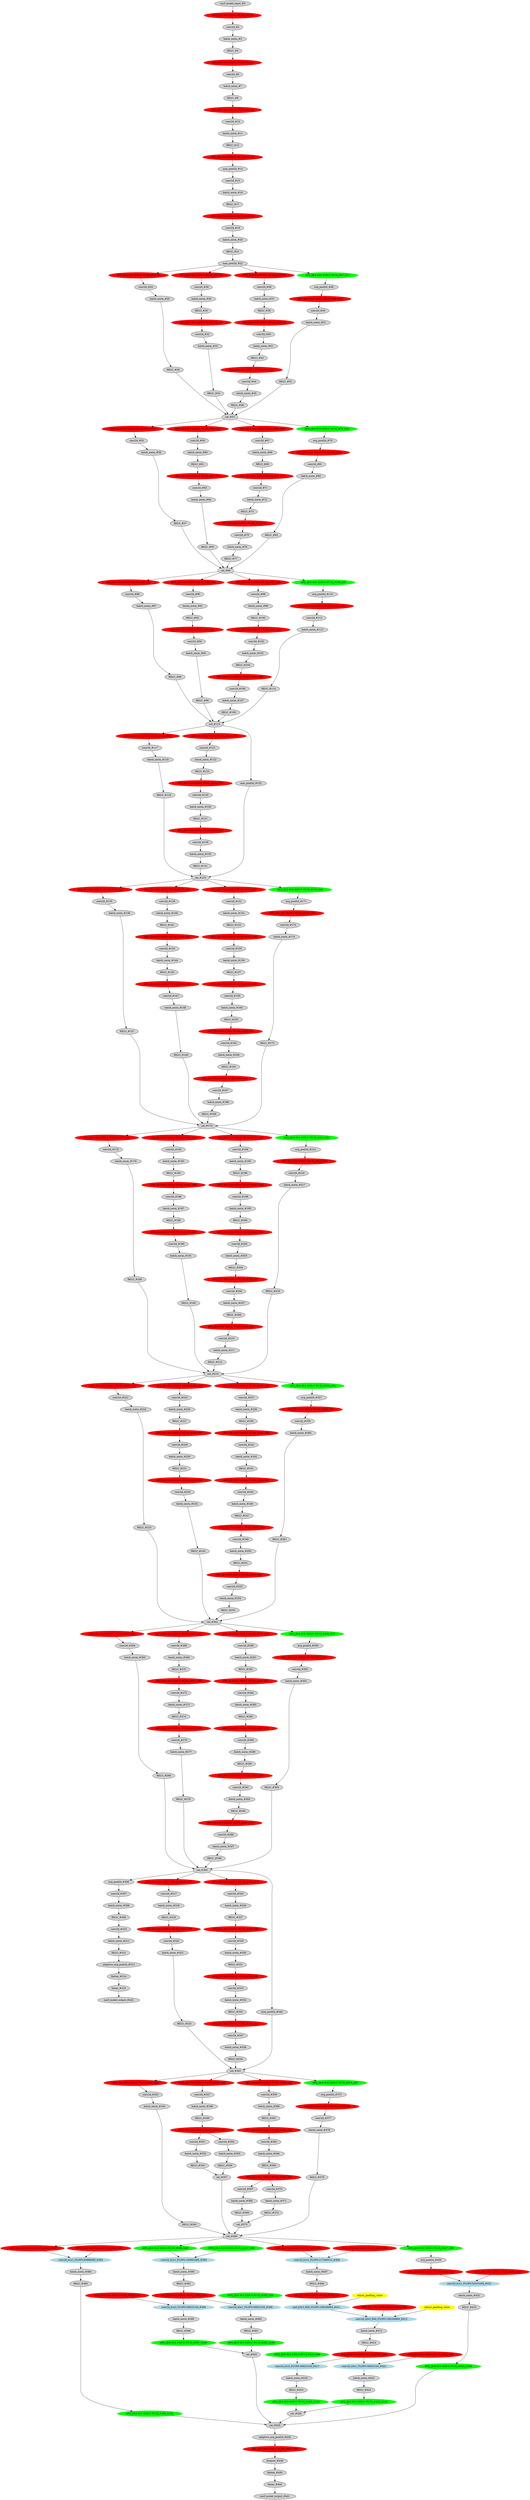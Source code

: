 strict digraph  {
"0 /nncf_model_input_0" [id=0, label="nncf_model_input_#0", scope="", style=filled, type=nncf_model_input];
"1 SymmetricQuantizer/symmetric_quantize_0" [color=red, id=1, label="AFQ_[B:4 M:S SGN:S PC:N]_#1_G0", scope=SymmetricQuantizer, style=filled, type=symmetric_quantize];
"2 Inception3/BasicConv2d[Conv2d_1a_3x3]/Conv2d[conv]/conv2d_0" [id=2, label="conv2d_#2", scope="Inception3/BasicConv2d[Conv2d_1a_3x3]/Conv2d[conv]", style=filled, type=conv2d];
"3 Inception3/BasicConv2d[Conv2d_1a_3x3]/BatchNorm2d[bn]/batch_norm_0" [id=3, label="batch_norm_#3", scope="Inception3/BasicConv2d[Conv2d_1a_3x3]/BatchNorm2d[bn]", style=filled, type=batch_norm];
"4 Inception3/BasicConv2d[Conv2d_1a_3x3]/RELU_0" [id=4, label="RELU_#4", scope="Inception3/BasicConv2d[Conv2d_1a_3x3]", style=filled, type=RELU];
"5 Inception3/BasicConv2d[Conv2d_1a_3x3]/SymmetricQuantizer/symmetric_quantize_0" [color=red, id=5, label="AFQ_[B:4 M:S SGN:U PC:N]_#5_G1", scope="Inception3/BasicConv2d[Conv2d_1a_3x3]/SymmetricQuantizer", style=filled, type=symmetric_quantize];
"6 Inception3/BasicConv2d[Conv2d_2a_3x3]/Conv2d[conv]/conv2d_0" [id=6, label="conv2d_#6", scope="Inception3/BasicConv2d[Conv2d_2a_3x3]/Conv2d[conv]", style=filled, type=conv2d];
"7 Inception3/BasicConv2d[Conv2d_2a_3x3]/BatchNorm2d[bn]/batch_norm_0" [id=7, label="batch_norm_#7", scope="Inception3/BasicConv2d[Conv2d_2a_3x3]/BatchNorm2d[bn]", style=filled, type=batch_norm];
"8 Inception3/BasicConv2d[Conv2d_2a_3x3]/RELU_0" [id=8, label="RELU_#8", scope="Inception3/BasicConv2d[Conv2d_2a_3x3]", style=filled, type=RELU];
"9 Inception3/BasicConv2d[Conv2d_2a_3x3]/SymmetricQuantizer/symmetric_quantize_0" [color=red, id=9, label="AFQ_[B:4 M:S SGN:U PC:N]_#9_G2", scope="Inception3/BasicConv2d[Conv2d_2a_3x3]/SymmetricQuantizer", style=filled, type=symmetric_quantize];
"10 Inception3/BasicConv2d[Conv2d_2b_3x3]/Conv2d[conv]/conv2d_0" [id=10, label="conv2d_#10", scope="Inception3/BasicConv2d[Conv2d_2b_3x3]/Conv2d[conv]", style=filled, type=conv2d];
"11 Inception3/BasicConv2d[Conv2d_2b_3x3]/BatchNorm2d[bn]/batch_norm_0" [id=11, label="batch_norm_#11", scope="Inception3/BasicConv2d[Conv2d_2b_3x3]/BatchNorm2d[bn]", style=filled, type=batch_norm];
"12 Inception3/BasicConv2d[Conv2d_2b_3x3]/RELU_0" [id=12, label="RELU_#12", scope="Inception3/BasicConv2d[Conv2d_2b_3x3]", style=filled, type=RELU];
"13 Inception3/BasicConv2d[Conv2d_2b_3x3]/SymmetricQuantizer/symmetric_quantize_0" [color=red, id=13, label="AFQ_[B:4 M:S SGN:U PC:N]_#13_G3", scope="Inception3/BasicConv2d[Conv2d_2b_3x3]/SymmetricQuantizer", style=filled, type=symmetric_quantize];
"14 Inception3/MaxPool2d[maxpool1]/max_pool2d_0" [id=14, label="max_pool2d_#14", scope="Inception3/MaxPool2d[maxpool1]", style=filled, type=max_pool2d];
"15 Inception3/BasicConv2d[Conv2d_3b_1x1]/Conv2d[conv]/conv2d_0" [id=15, label="conv2d_#15", scope="Inception3/BasicConv2d[Conv2d_3b_1x1]/Conv2d[conv]", style=filled, type=conv2d];
"16 Inception3/BasicConv2d[Conv2d_3b_1x1]/BatchNorm2d[bn]/batch_norm_0" [id=16, label="batch_norm_#16", scope="Inception3/BasicConv2d[Conv2d_3b_1x1]/BatchNorm2d[bn]", style=filled, type=batch_norm];
"17 Inception3/BasicConv2d[Conv2d_3b_1x1]/RELU_0" [id=17, label="RELU_#17", scope="Inception3/BasicConv2d[Conv2d_3b_1x1]", style=filled, type=RELU];
"18 Inception3/BasicConv2d[Conv2d_3b_1x1]/SymmetricQuantizer/symmetric_quantize_0" [color=red, id=18, label="AFQ_[B:4 M:S SGN:U PC:N]_#18_G4", scope="Inception3/BasicConv2d[Conv2d_3b_1x1]/SymmetricQuantizer", style=filled, type=symmetric_quantize];
"19 Inception3/BasicConv2d[Conv2d_4a_3x3]/Conv2d[conv]/conv2d_0" [id=19, label="conv2d_#19", scope="Inception3/BasicConv2d[Conv2d_4a_3x3]/Conv2d[conv]", style=filled, type=conv2d];
"20 Inception3/BasicConv2d[Conv2d_4a_3x3]/BatchNorm2d[bn]/batch_norm_0" [id=20, label="batch_norm_#20", scope="Inception3/BasicConv2d[Conv2d_4a_3x3]/BatchNorm2d[bn]", style=filled, type=batch_norm];
"21 Inception3/BasicConv2d[Conv2d_4a_3x3]/RELU_0" [id=21, label="RELU_#21", scope="Inception3/BasicConv2d[Conv2d_4a_3x3]", style=filled, type=RELU];
"22 Inception3/MaxPool2d[maxpool2]/max_pool2d_0" [id=22, label="max_pool2d_#22", scope="Inception3/MaxPool2d[maxpool2]", style=filled, type=max_pool2d];
"23 Inception3/InceptionA[Mixed_5b]/BasicConv2d[branch1x1]/Conv2d[conv]/SymmetricQuantizer/symmetric_quantize_0" [color=red, id=23, label="AFQ_[B:4 M:S SGN:U PC:N]_#23_G5", scope="Inception3/InceptionA[Mixed_5b]/BasicConv2d[branch1x1]/Conv2d[conv]/SymmetricQuantizer", style=filled, type=symmetric_quantize];
"24 Inception3/InceptionA[Mixed_5b]/BasicConv2d[branch1x1]/Conv2d[conv]/conv2d_0" [id=24, label="conv2d_#24", scope="Inception3/InceptionA[Mixed_5b]/BasicConv2d[branch1x1]/Conv2d[conv]", style=filled, type=conv2d];
"25 Inception3/InceptionA[Mixed_5b]/BasicConv2d[branch1x1]/BatchNorm2d[bn]/batch_norm_0" [id=25, label="batch_norm_#25", scope="Inception3/InceptionA[Mixed_5b]/BasicConv2d[branch1x1]/BatchNorm2d[bn]", style=filled, type=batch_norm];
"26 Inception3/InceptionA[Mixed_5b]/BasicConv2d[branch1x1]/RELU_0" [id=26, label="RELU_#26", scope="Inception3/InceptionA[Mixed_5b]/BasicConv2d[branch1x1]", style=filled, type=RELU];
"27 Inception3/InceptionA[Mixed_5b]/BasicConv2d[branch5x5_1]/Conv2d[conv]/SymmetricQuantizer/symmetric_quantize_0" [color=red, id=27, label="AFQ_[B:4 M:S SGN:U PC:N]_#27_G6", scope="Inception3/InceptionA[Mixed_5b]/BasicConv2d[branch5x5_1]/Conv2d[conv]/SymmetricQuantizer", style=filled, type=symmetric_quantize];
"28 Inception3/InceptionA[Mixed_5b]/BasicConv2d[branch5x5_1]/Conv2d[conv]/conv2d_0" [id=28, label="conv2d_#28", scope="Inception3/InceptionA[Mixed_5b]/BasicConv2d[branch5x5_1]/Conv2d[conv]", style=filled, type=conv2d];
"29 Inception3/InceptionA[Mixed_5b]/BasicConv2d[branch5x5_1]/BatchNorm2d[bn]/batch_norm_0" [id=29, label="batch_norm_#29", scope="Inception3/InceptionA[Mixed_5b]/BasicConv2d[branch5x5_1]/BatchNorm2d[bn]", style=filled, type=batch_norm];
"30 Inception3/InceptionA[Mixed_5b]/BasicConv2d[branch5x5_1]/RELU_0" [id=30, label="RELU_#30", scope="Inception3/InceptionA[Mixed_5b]/BasicConv2d[branch5x5_1]", style=filled, type=RELU];
"31 Inception3/InceptionA[Mixed_5b]/BasicConv2d[branch5x5_1]/SymmetricQuantizer/symmetric_quantize_0" [color=red, id=31, label="AFQ_[B:4 M:S SGN:U PC:N]_#31_G7", scope="Inception3/InceptionA[Mixed_5b]/BasicConv2d[branch5x5_1]/SymmetricQuantizer", style=filled, type=symmetric_quantize];
"32 Inception3/InceptionA[Mixed_5b]/BasicConv2d[branch5x5_2]/Conv2d[conv]/conv2d_0" [id=32, label="conv2d_#32", scope="Inception3/InceptionA[Mixed_5b]/BasicConv2d[branch5x5_2]/Conv2d[conv]", style=filled, type=conv2d];
"33 Inception3/InceptionA[Mixed_5b]/BasicConv2d[branch5x5_2]/BatchNorm2d[bn]/batch_norm_0" [id=33, label="batch_norm_#33", scope="Inception3/InceptionA[Mixed_5b]/BasicConv2d[branch5x5_2]/BatchNorm2d[bn]", style=filled, type=batch_norm];
"34 Inception3/InceptionA[Mixed_5b]/BasicConv2d[branch5x5_2]/RELU_0" [id=34, label="RELU_#34", scope="Inception3/InceptionA[Mixed_5b]/BasicConv2d[branch5x5_2]", style=filled, type=RELU];
"35 Inception3/InceptionA[Mixed_5b]/BasicConv2d[branch3x3dbl_1]/Conv2d[conv]/SymmetricQuantizer/symmetric_quantize_0" [color=red, id=35, label="AFQ_[B:4 M:S SGN:U PC:N]_#35_G8", scope="Inception3/InceptionA[Mixed_5b]/BasicConv2d[branch3x3dbl_1]/Conv2d[conv]/SymmetricQuantizer", style=filled, type=symmetric_quantize];
"36 Inception3/InceptionA[Mixed_5b]/BasicConv2d[branch3x3dbl_1]/Conv2d[conv]/conv2d_0" [id=36, label="conv2d_#36", scope="Inception3/InceptionA[Mixed_5b]/BasicConv2d[branch3x3dbl_1]/Conv2d[conv]", style=filled, type=conv2d];
"37 Inception3/InceptionA[Mixed_5b]/BasicConv2d[branch3x3dbl_1]/BatchNorm2d[bn]/batch_norm_0" [id=37, label="batch_norm_#37", scope="Inception3/InceptionA[Mixed_5b]/BasicConv2d[branch3x3dbl_1]/BatchNorm2d[bn]", style=filled, type=batch_norm];
"38 Inception3/InceptionA[Mixed_5b]/BasicConv2d[branch3x3dbl_1]/RELU_0" [id=38, label="RELU_#38", scope="Inception3/InceptionA[Mixed_5b]/BasicConv2d[branch3x3dbl_1]", style=filled, type=RELU];
"39 Inception3/InceptionA[Mixed_5b]/BasicConv2d[branch3x3dbl_1]/SymmetricQuantizer/symmetric_quantize_0" [color=red, id=39, label="AFQ_[B:4 M:S SGN:U PC:N]_#39_G9", scope="Inception3/InceptionA[Mixed_5b]/BasicConv2d[branch3x3dbl_1]/SymmetricQuantizer", style=filled, type=symmetric_quantize];
"40 Inception3/InceptionA[Mixed_5b]/BasicConv2d[branch3x3dbl_2]/Conv2d[conv]/conv2d_0" [id=40, label="conv2d_#40", scope="Inception3/InceptionA[Mixed_5b]/BasicConv2d[branch3x3dbl_2]/Conv2d[conv]", style=filled, type=conv2d];
"41 Inception3/InceptionA[Mixed_5b]/BasicConv2d[branch3x3dbl_2]/BatchNorm2d[bn]/batch_norm_0" [id=41, label="batch_norm_#41", scope="Inception3/InceptionA[Mixed_5b]/BasicConv2d[branch3x3dbl_2]/BatchNorm2d[bn]", style=filled, type=batch_norm];
"42 Inception3/InceptionA[Mixed_5b]/BasicConv2d[branch3x3dbl_2]/RELU_0" [id=42, label="RELU_#42", scope="Inception3/InceptionA[Mixed_5b]/BasicConv2d[branch3x3dbl_2]", style=filled, type=RELU];
"43 Inception3/InceptionA[Mixed_5b]/BasicConv2d[branch3x3dbl_2]/SymmetricQuantizer/symmetric_quantize_0" [color=red, id=43, label="AFQ_[B:4 M:S SGN:U PC:N]_#43_G10", scope="Inception3/InceptionA[Mixed_5b]/BasicConv2d[branch3x3dbl_2]/SymmetricQuantizer", style=filled, type=symmetric_quantize];
"44 Inception3/InceptionA[Mixed_5b]/BasicConv2d[branch3x3dbl_3]/Conv2d[conv]/conv2d_0" [id=44, label="conv2d_#44", scope="Inception3/InceptionA[Mixed_5b]/BasicConv2d[branch3x3dbl_3]/Conv2d[conv]", style=filled, type=conv2d];
"45 Inception3/InceptionA[Mixed_5b]/BasicConv2d[branch3x3dbl_3]/BatchNorm2d[bn]/batch_norm_0" [id=45, label="batch_norm_#45", scope="Inception3/InceptionA[Mixed_5b]/BasicConv2d[branch3x3dbl_3]/BatchNorm2d[bn]", style=filled, type=batch_norm];
"46 Inception3/InceptionA[Mixed_5b]/BasicConv2d[branch3x3dbl_3]/RELU_0" [id=46, label="RELU_#46", scope="Inception3/InceptionA[Mixed_5b]/BasicConv2d[branch3x3dbl_3]", style=filled, type=RELU];
"47 Inception3/InceptionA[Mixed_5b]/SymmetricQuantizer/symmetric_quantize_0" [color=green, id=47, label="AFQ_[B:8 M:S SGN:U PC:Y]_#47_G11", scope="Inception3/InceptionA[Mixed_5b]/SymmetricQuantizer", style=filled, type=symmetric_quantize];
"48 Inception3/InceptionA[Mixed_5b]/avg_pool2d_0" [id=48, label="avg_pool2d_#48", scope="Inception3/InceptionA[Mixed_5b]", style=filled, type=avg_pool2d];
"49 Inception3/InceptionA[Mixed_5b]/SymmetricQuantizer/symmetric_quantize_1" [color=red, id=49, label="AFQ_[B:4 M:S SGN:U PC:N]_#49_G12", scope="Inception3/InceptionA[Mixed_5b]/SymmetricQuantizer", style=filled, type=symmetric_quantize];
"50 Inception3/InceptionA[Mixed_5b]/BasicConv2d[branch_pool]/Conv2d[conv]/conv2d_0" [id=50, label="conv2d_#50", scope="Inception3/InceptionA[Mixed_5b]/BasicConv2d[branch_pool]/Conv2d[conv]", style=filled, type=conv2d];
"51 Inception3/InceptionA[Mixed_5b]/BasicConv2d[branch_pool]/BatchNorm2d[bn]/batch_norm_0" [id=51, label="batch_norm_#51", scope="Inception3/InceptionA[Mixed_5b]/BasicConv2d[branch_pool]/BatchNorm2d[bn]", style=filled, type=batch_norm];
"52 Inception3/InceptionA[Mixed_5b]/BasicConv2d[branch_pool]/RELU_0" [id=52, label="RELU_#52", scope="Inception3/InceptionA[Mixed_5b]/BasicConv2d[branch_pool]", style=filled, type=RELU];
"53 Inception3/InceptionA[Mixed_5b]/cat_0" [id=53, label="cat_#53", scope="Inception3/InceptionA[Mixed_5b]", style=filled, type=cat];
"54 Inception3/InceptionA[Mixed_5c]/BasicConv2d[branch1x1]/Conv2d[conv]/SymmetricQuantizer/symmetric_quantize_0" [color=red, id=54, label="AFQ_[B:4 M:S SGN:U PC:N]_#54_G13", scope="Inception3/InceptionA[Mixed_5c]/BasicConv2d[branch1x1]/Conv2d[conv]/SymmetricQuantizer", style=filled, type=symmetric_quantize];
"55 Inception3/InceptionA[Mixed_5c]/BasicConv2d[branch1x1]/Conv2d[conv]/conv2d_0" [id=55, label="conv2d_#55", scope="Inception3/InceptionA[Mixed_5c]/BasicConv2d[branch1x1]/Conv2d[conv]", style=filled, type=conv2d];
"56 Inception3/InceptionA[Mixed_5c]/BasicConv2d[branch1x1]/BatchNorm2d[bn]/batch_norm_0" [id=56, label="batch_norm_#56", scope="Inception3/InceptionA[Mixed_5c]/BasicConv2d[branch1x1]/BatchNorm2d[bn]", style=filled, type=batch_norm];
"57 Inception3/InceptionA[Mixed_5c]/BasicConv2d[branch1x1]/RELU_0" [id=57, label="RELU_#57", scope="Inception3/InceptionA[Mixed_5c]/BasicConv2d[branch1x1]", style=filled, type=RELU];
"58 Inception3/InceptionA[Mixed_5c]/BasicConv2d[branch5x5_1]/Conv2d[conv]/SymmetricQuantizer/symmetric_quantize_0" [color=red, id=58, label="AFQ_[B:4 M:S SGN:U PC:N]_#58_G14", scope="Inception3/InceptionA[Mixed_5c]/BasicConv2d[branch5x5_1]/Conv2d[conv]/SymmetricQuantizer", style=filled, type=symmetric_quantize];
"59 Inception3/InceptionA[Mixed_5c]/BasicConv2d[branch5x5_1]/Conv2d[conv]/conv2d_0" [id=59, label="conv2d_#59", scope="Inception3/InceptionA[Mixed_5c]/BasicConv2d[branch5x5_1]/Conv2d[conv]", style=filled, type=conv2d];
"60 Inception3/InceptionA[Mixed_5c]/BasicConv2d[branch5x5_1]/BatchNorm2d[bn]/batch_norm_0" [id=60, label="batch_norm_#60", scope="Inception3/InceptionA[Mixed_5c]/BasicConv2d[branch5x5_1]/BatchNorm2d[bn]", style=filled, type=batch_norm];
"61 Inception3/InceptionA[Mixed_5c]/BasicConv2d[branch5x5_1]/RELU_0" [id=61, label="RELU_#61", scope="Inception3/InceptionA[Mixed_5c]/BasicConv2d[branch5x5_1]", style=filled, type=RELU];
"62 Inception3/InceptionA[Mixed_5c]/BasicConv2d[branch5x5_1]/SymmetricQuantizer/symmetric_quantize_0" [color=red, id=62, label="AFQ_[B:4 M:S SGN:U PC:N]_#62_G15", scope="Inception3/InceptionA[Mixed_5c]/BasicConv2d[branch5x5_1]/SymmetricQuantizer", style=filled, type=symmetric_quantize];
"63 Inception3/InceptionA[Mixed_5c]/BasicConv2d[branch5x5_2]/Conv2d[conv]/conv2d_0" [id=63, label="conv2d_#63", scope="Inception3/InceptionA[Mixed_5c]/BasicConv2d[branch5x5_2]/Conv2d[conv]", style=filled, type=conv2d];
"64 Inception3/InceptionA[Mixed_5c]/BasicConv2d[branch5x5_2]/BatchNorm2d[bn]/batch_norm_0" [id=64, label="batch_norm_#64", scope="Inception3/InceptionA[Mixed_5c]/BasicConv2d[branch5x5_2]/BatchNorm2d[bn]", style=filled, type=batch_norm];
"65 Inception3/InceptionA[Mixed_5c]/BasicConv2d[branch5x5_2]/RELU_0" [id=65, label="RELU_#65", scope="Inception3/InceptionA[Mixed_5c]/BasicConv2d[branch5x5_2]", style=filled, type=RELU];
"66 Inception3/InceptionA[Mixed_5c]/BasicConv2d[branch3x3dbl_1]/Conv2d[conv]/SymmetricQuantizer/symmetric_quantize_0" [color=red, id=66, label="AFQ_[B:4 M:S SGN:U PC:N]_#66_G16", scope="Inception3/InceptionA[Mixed_5c]/BasicConv2d[branch3x3dbl_1]/Conv2d[conv]/SymmetricQuantizer", style=filled, type=symmetric_quantize];
"67 Inception3/InceptionA[Mixed_5c]/BasicConv2d[branch3x3dbl_1]/Conv2d[conv]/conv2d_0" [id=67, label="conv2d_#67", scope="Inception3/InceptionA[Mixed_5c]/BasicConv2d[branch3x3dbl_1]/Conv2d[conv]", style=filled, type=conv2d];
"68 Inception3/InceptionA[Mixed_5c]/BasicConv2d[branch3x3dbl_1]/BatchNorm2d[bn]/batch_norm_0" [id=68, label="batch_norm_#68", scope="Inception3/InceptionA[Mixed_5c]/BasicConv2d[branch3x3dbl_1]/BatchNorm2d[bn]", style=filled, type=batch_norm];
"69 Inception3/InceptionA[Mixed_5c]/BasicConv2d[branch3x3dbl_1]/RELU_0" [id=69, label="RELU_#69", scope="Inception3/InceptionA[Mixed_5c]/BasicConv2d[branch3x3dbl_1]", style=filled, type=RELU];
"70 Inception3/InceptionA[Mixed_5c]/BasicConv2d[branch3x3dbl_1]/SymmetricQuantizer/symmetric_quantize_0" [color=red, id=70, label="AFQ_[B:4 M:S SGN:U PC:N]_#70_G17", scope="Inception3/InceptionA[Mixed_5c]/BasicConv2d[branch3x3dbl_1]/SymmetricQuantizer", style=filled, type=symmetric_quantize];
"71 Inception3/InceptionA[Mixed_5c]/BasicConv2d[branch3x3dbl_2]/Conv2d[conv]/conv2d_0" [id=71, label="conv2d_#71", scope="Inception3/InceptionA[Mixed_5c]/BasicConv2d[branch3x3dbl_2]/Conv2d[conv]", style=filled, type=conv2d];
"72 Inception3/InceptionA[Mixed_5c]/BasicConv2d[branch3x3dbl_2]/BatchNorm2d[bn]/batch_norm_0" [id=72, label="batch_norm_#72", scope="Inception3/InceptionA[Mixed_5c]/BasicConv2d[branch3x3dbl_2]/BatchNorm2d[bn]", style=filled, type=batch_norm];
"73 Inception3/InceptionA[Mixed_5c]/BasicConv2d[branch3x3dbl_2]/RELU_0" [id=73, label="RELU_#73", scope="Inception3/InceptionA[Mixed_5c]/BasicConv2d[branch3x3dbl_2]", style=filled, type=RELU];
"74 Inception3/InceptionA[Mixed_5c]/BasicConv2d[branch3x3dbl_2]/SymmetricQuantizer/symmetric_quantize_0" [color=red, id=74, label="AFQ_[B:4 M:S SGN:U PC:N]_#74_G18", scope="Inception3/InceptionA[Mixed_5c]/BasicConv2d[branch3x3dbl_2]/SymmetricQuantizer", style=filled, type=symmetric_quantize];
"75 Inception3/InceptionA[Mixed_5c]/BasicConv2d[branch3x3dbl_3]/Conv2d[conv]/conv2d_0" [id=75, label="conv2d_#75", scope="Inception3/InceptionA[Mixed_5c]/BasicConv2d[branch3x3dbl_3]/Conv2d[conv]", style=filled, type=conv2d];
"76 Inception3/InceptionA[Mixed_5c]/BasicConv2d[branch3x3dbl_3]/BatchNorm2d[bn]/batch_norm_0" [id=76, label="batch_norm_#76", scope="Inception3/InceptionA[Mixed_5c]/BasicConv2d[branch3x3dbl_3]/BatchNorm2d[bn]", style=filled, type=batch_norm];
"77 Inception3/InceptionA[Mixed_5c]/BasicConv2d[branch3x3dbl_3]/RELU_0" [id=77, label="RELU_#77", scope="Inception3/InceptionA[Mixed_5c]/BasicConv2d[branch3x3dbl_3]", style=filled, type=RELU];
"78 Inception3/InceptionA[Mixed_5c]/SymmetricQuantizer/symmetric_quantize_0" [color=green, id=78, label="AFQ_[B:8 M:S SGN:U PC:Y]_#78_G19", scope="Inception3/InceptionA[Mixed_5c]/SymmetricQuantizer", style=filled, type=symmetric_quantize];
"79 Inception3/InceptionA[Mixed_5c]/avg_pool2d_0" [id=79, label="avg_pool2d_#79", scope="Inception3/InceptionA[Mixed_5c]", style=filled, type=avg_pool2d];
"80 Inception3/InceptionA[Mixed_5c]/SymmetricQuantizer/symmetric_quantize_1" [color=red, id=80, label="AFQ_[B:4 M:S SGN:U PC:N]_#80_G20", scope="Inception3/InceptionA[Mixed_5c]/SymmetricQuantizer", style=filled, type=symmetric_quantize];
"81 Inception3/InceptionA[Mixed_5c]/BasicConv2d[branch_pool]/Conv2d[conv]/conv2d_0" [id=81, label="conv2d_#81", scope="Inception3/InceptionA[Mixed_5c]/BasicConv2d[branch_pool]/Conv2d[conv]", style=filled, type=conv2d];
"82 Inception3/InceptionA[Mixed_5c]/BasicConv2d[branch_pool]/BatchNorm2d[bn]/batch_norm_0" [id=82, label="batch_norm_#82", scope="Inception3/InceptionA[Mixed_5c]/BasicConv2d[branch_pool]/BatchNorm2d[bn]", style=filled, type=batch_norm];
"83 Inception3/InceptionA[Mixed_5c]/BasicConv2d[branch_pool]/RELU_0" [id=83, label="RELU_#83", scope="Inception3/InceptionA[Mixed_5c]/BasicConv2d[branch_pool]", style=filled, type=RELU];
"84 Inception3/InceptionA[Mixed_5c]/cat_0" [id=84, label="cat_#84", scope="Inception3/InceptionA[Mixed_5c]", style=filled, type=cat];
"85 Inception3/InceptionA[Mixed_5d]/BasicConv2d[branch1x1]/Conv2d[conv]/SymmetricQuantizer/symmetric_quantize_0" [color=red, id=85, label="AFQ_[B:4 M:S SGN:U PC:N]_#85_G21", scope="Inception3/InceptionA[Mixed_5d]/BasicConv2d[branch1x1]/Conv2d[conv]/SymmetricQuantizer", style=filled, type=symmetric_quantize];
"86 Inception3/InceptionA[Mixed_5d]/BasicConv2d[branch1x1]/Conv2d[conv]/conv2d_0" [id=86, label="conv2d_#86", scope="Inception3/InceptionA[Mixed_5d]/BasicConv2d[branch1x1]/Conv2d[conv]", style=filled, type=conv2d];
"87 Inception3/InceptionA[Mixed_5d]/BasicConv2d[branch1x1]/BatchNorm2d[bn]/batch_norm_0" [id=87, label="batch_norm_#87", scope="Inception3/InceptionA[Mixed_5d]/BasicConv2d[branch1x1]/BatchNorm2d[bn]", style=filled, type=batch_norm];
"88 Inception3/InceptionA[Mixed_5d]/BasicConv2d[branch1x1]/RELU_0" [id=88, label="RELU_#88", scope="Inception3/InceptionA[Mixed_5d]/BasicConv2d[branch1x1]", style=filled, type=RELU];
"89 Inception3/InceptionA[Mixed_5d]/BasicConv2d[branch5x5_1]/Conv2d[conv]/SymmetricQuantizer/symmetric_quantize_0" [color=red, id=89, label="AFQ_[B:4 M:S SGN:U PC:N]_#89_G22", scope="Inception3/InceptionA[Mixed_5d]/BasicConv2d[branch5x5_1]/Conv2d[conv]/SymmetricQuantizer", style=filled, type=symmetric_quantize];
"90 Inception3/InceptionA[Mixed_5d]/BasicConv2d[branch5x5_1]/Conv2d[conv]/conv2d_0" [id=90, label="conv2d_#90", scope="Inception3/InceptionA[Mixed_5d]/BasicConv2d[branch5x5_1]/Conv2d[conv]", style=filled, type=conv2d];
"91 Inception3/InceptionA[Mixed_5d]/BasicConv2d[branch5x5_1]/BatchNorm2d[bn]/batch_norm_0" [id=91, label="batch_norm_#91", scope="Inception3/InceptionA[Mixed_5d]/BasicConv2d[branch5x5_1]/BatchNorm2d[bn]", style=filled, type=batch_norm];
"92 Inception3/InceptionA[Mixed_5d]/BasicConv2d[branch5x5_1]/RELU_0" [id=92, label="RELU_#92", scope="Inception3/InceptionA[Mixed_5d]/BasicConv2d[branch5x5_1]", style=filled, type=RELU];
"93 Inception3/InceptionA[Mixed_5d]/BasicConv2d[branch5x5_1]/SymmetricQuantizer/symmetric_quantize_0" [color=red, id=93, label="AFQ_[B:4 M:S SGN:U PC:N]_#93_G23", scope="Inception3/InceptionA[Mixed_5d]/BasicConv2d[branch5x5_1]/SymmetricQuantizer", style=filled, type=symmetric_quantize];
"94 Inception3/InceptionA[Mixed_5d]/BasicConv2d[branch5x5_2]/Conv2d[conv]/conv2d_0" [id=94, label="conv2d_#94", scope="Inception3/InceptionA[Mixed_5d]/BasicConv2d[branch5x5_2]/Conv2d[conv]", style=filled, type=conv2d];
"95 Inception3/InceptionA[Mixed_5d]/BasicConv2d[branch5x5_2]/BatchNorm2d[bn]/batch_norm_0" [id=95, label="batch_norm_#95", scope="Inception3/InceptionA[Mixed_5d]/BasicConv2d[branch5x5_2]/BatchNorm2d[bn]", style=filled, type=batch_norm];
"96 Inception3/InceptionA[Mixed_5d]/BasicConv2d[branch5x5_2]/RELU_0" [id=96, label="RELU_#96", scope="Inception3/InceptionA[Mixed_5d]/BasicConv2d[branch5x5_2]", style=filled, type=RELU];
"97 Inception3/InceptionA[Mixed_5d]/BasicConv2d[branch3x3dbl_1]/Conv2d[conv]/SymmetricQuantizer/symmetric_quantize_0" [color=red, id=97, label="AFQ_[B:4 M:S SGN:U PC:N]_#97_G24", scope="Inception3/InceptionA[Mixed_5d]/BasicConv2d[branch3x3dbl_1]/Conv2d[conv]/SymmetricQuantizer", style=filled, type=symmetric_quantize];
"98 Inception3/InceptionA[Mixed_5d]/BasicConv2d[branch3x3dbl_1]/Conv2d[conv]/conv2d_0" [id=98, label="conv2d_#98", scope="Inception3/InceptionA[Mixed_5d]/BasicConv2d[branch3x3dbl_1]/Conv2d[conv]", style=filled, type=conv2d];
"99 Inception3/InceptionA[Mixed_5d]/BasicConv2d[branch3x3dbl_1]/BatchNorm2d[bn]/batch_norm_0" [id=99, label="batch_norm_#99", scope="Inception3/InceptionA[Mixed_5d]/BasicConv2d[branch3x3dbl_1]/BatchNorm2d[bn]", style=filled, type=batch_norm];
"100 Inception3/InceptionA[Mixed_5d]/BasicConv2d[branch3x3dbl_1]/RELU_0" [id=100, label="RELU_#100", scope="Inception3/InceptionA[Mixed_5d]/BasicConv2d[branch3x3dbl_1]", style=filled, type=RELU];
"101 Inception3/InceptionA[Mixed_5d]/BasicConv2d[branch3x3dbl_1]/SymmetricQuantizer/symmetric_quantize_0" [color=red, id=101, label="AFQ_[B:4 M:S SGN:U PC:N]_#101_G25", scope="Inception3/InceptionA[Mixed_5d]/BasicConv2d[branch3x3dbl_1]/SymmetricQuantizer", style=filled, type=symmetric_quantize];
"102 Inception3/InceptionA[Mixed_5d]/BasicConv2d[branch3x3dbl_2]/Conv2d[conv]/conv2d_0" [id=102, label="conv2d_#102", scope="Inception3/InceptionA[Mixed_5d]/BasicConv2d[branch3x3dbl_2]/Conv2d[conv]", style=filled, type=conv2d];
"103 Inception3/InceptionA[Mixed_5d]/BasicConv2d[branch3x3dbl_2]/BatchNorm2d[bn]/batch_norm_0" [id=103, label="batch_norm_#103", scope="Inception3/InceptionA[Mixed_5d]/BasicConv2d[branch3x3dbl_2]/BatchNorm2d[bn]", style=filled, type=batch_norm];
"104 Inception3/InceptionA[Mixed_5d]/BasicConv2d[branch3x3dbl_2]/RELU_0" [id=104, label="RELU_#104", scope="Inception3/InceptionA[Mixed_5d]/BasicConv2d[branch3x3dbl_2]", style=filled, type=RELU];
"105 Inception3/InceptionA[Mixed_5d]/BasicConv2d[branch3x3dbl_2]/SymmetricQuantizer/symmetric_quantize_0" [color=red, id=105, label="AFQ_[B:4 M:S SGN:U PC:N]_#105_G26", scope="Inception3/InceptionA[Mixed_5d]/BasicConv2d[branch3x3dbl_2]/SymmetricQuantizer", style=filled, type=symmetric_quantize];
"106 Inception3/InceptionA[Mixed_5d]/BasicConv2d[branch3x3dbl_3]/Conv2d[conv]/conv2d_0" [id=106, label="conv2d_#106", scope="Inception3/InceptionA[Mixed_5d]/BasicConv2d[branch3x3dbl_3]/Conv2d[conv]", style=filled, type=conv2d];
"107 Inception3/InceptionA[Mixed_5d]/BasicConv2d[branch3x3dbl_3]/BatchNorm2d[bn]/batch_norm_0" [id=107, label="batch_norm_#107", scope="Inception3/InceptionA[Mixed_5d]/BasicConv2d[branch3x3dbl_3]/BatchNorm2d[bn]", style=filled, type=batch_norm];
"108 Inception3/InceptionA[Mixed_5d]/BasicConv2d[branch3x3dbl_3]/RELU_0" [id=108, label="RELU_#108", scope="Inception3/InceptionA[Mixed_5d]/BasicConv2d[branch3x3dbl_3]", style=filled, type=RELU];
"109 Inception3/InceptionA[Mixed_5d]/SymmetricQuantizer/symmetric_quantize_0" [color=green, id=109, label="AFQ_[B:8 M:S SGN:U PC:Y]_#109_G27", scope="Inception3/InceptionA[Mixed_5d]/SymmetricQuantizer", style=filled, type=symmetric_quantize];
"110 Inception3/InceptionA[Mixed_5d]/avg_pool2d_0" [id=110, label="avg_pool2d_#110", scope="Inception3/InceptionA[Mixed_5d]", style=filled, type=avg_pool2d];
"111 Inception3/InceptionA[Mixed_5d]/SymmetricQuantizer/symmetric_quantize_1" [color=red, id=111, label="AFQ_[B:4 M:S SGN:U PC:N]_#111_G28", scope="Inception3/InceptionA[Mixed_5d]/SymmetricQuantizer", style=filled, type=symmetric_quantize];
"112 Inception3/InceptionA[Mixed_5d]/BasicConv2d[branch_pool]/Conv2d[conv]/conv2d_0" [id=112, label="conv2d_#112", scope="Inception3/InceptionA[Mixed_5d]/BasicConv2d[branch_pool]/Conv2d[conv]", style=filled, type=conv2d];
"113 Inception3/InceptionA[Mixed_5d]/BasicConv2d[branch_pool]/BatchNorm2d[bn]/batch_norm_0" [id=113, label="batch_norm_#113", scope="Inception3/InceptionA[Mixed_5d]/BasicConv2d[branch_pool]/BatchNorm2d[bn]", style=filled, type=batch_norm];
"114 Inception3/InceptionA[Mixed_5d]/BasicConv2d[branch_pool]/RELU_0" [id=114, label="RELU_#114", scope="Inception3/InceptionA[Mixed_5d]/BasicConv2d[branch_pool]", style=filled, type=RELU];
"115 Inception3/InceptionA[Mixed_5d]/cat_0" [id=115, label="cat_#115", scope="Inception3/InceptionA[Mixed_5d]", style=filled, type=cat];
"116 Inception3/InceptionB[Mixed_6a]/BasicConv2d[branch3x3]/Conv2d[conv]/SymmetricQuantizer/symmetric_quantize_0" [color=red, id=116, label="AFQ_[B:4 M:S SGN:U PC:N]_#116_G29", scope="Inception3/InceptionB[Mixed_6a]/BasicConv2d[branch3x3]/Conv2d[conv]/SymmetricQuantizer", style=filled, type=symmetric_quantize];
"117 Inception3/InceptionB[Mixed_6a]/BasicConv2d[branch3x3]/Conv2d[conv]/conv2d_0" [id=117, label="conv2d_#117", scope="Inception3/InceptionB[Mixed_6a]/BasicConv2d[branch3x3]/Conv2d[conv]", style=filled, type=conv2d];
"118 Inception3/InceptionB[Mixed_6a]/BasicConv2d[branch3x3]/BatchNorm2d[bn]/batch_norm_0" [id=118, label="batch_norm_#118", scope="Inception3/InceptionB[Mixed_6a]/BasicConv2d[branch3x3]/BatchNorm2d[bn]", style=filled, type=batch_norm];
"119 Inception3/InceptionB[Mixed_6a]/BasicConv2d[branch3x3]/RELU_0" [id=119, label="RELU_#119", scope="Inception3/InceptionB[Mixed_6a]/BasicConv2d[branch3x3]", style=filled, type=RELU];
"120 Inception3/InceptionB[Mixed_6a]/BasicConv2d[branch3x3dbl_1]/Conv2d[conv]/SymmetricQuantizer/symmetric_quantize_0" [color=red, id=120, label="AFQ_[B:4 M:S SGN:U PC:N]_#120_G30", scope="Inception3/InceptionB[Mixed_6a]/BasicConv2d[branch3x3dbl_1]/Conv2d[conv]/SymmetricQuantizer", style=filled, type=symmetric_quantize];
"121 Inception3/InceptionB[Mixed_6a]/BasicConv2d[branch3x3dbl_1]/Conv2d[conv]/conv2d_0" [id=121, label="conv2d_#121", scope="Inception3/InceptionB[Mixed_6a]/BasicConv2d[branch3x3dbl_1]/Conv2d[conv]", style=filled, type=conv2d];
"122 Inception3/InceptionB[Mixed_6a]/BasicConv2d[branch3x3dbl_1]/BatchNorm2d[bn]/batch_norm_0" [id=122, label="batch_norm_#122", scope="Inception3/InceptionB[Mixed_6a]/BasicConv2d[branch3x3dbl_1]/BatchNorm2d[bn]", style=filled, type=batch_norm];
"123 Inception3/InceptionB[Mixed_6a]/BasicConv2d[branch3x3dbl_1]/RELU_0" [id=123, label="RELU_#123", scope="Inception3/InceptionB[Mixed_6a]/BasicConv2d[branch3x3dbl_1]", style=filled, type=RELU];
"124 Inception3/InceptionB[Mixed_6a]/BasicConv2d[branch3x3dbl_1]/SymmetricQuantizer/symmetric_quantize_0" [color=red, id=124, label="AFQ_[B:4 M:S SGN:U PC:N]_#124_G31", scope="Inception3/InceptionB[Mixed_6a]/BasicConv2d[branch3x3dbl_1]/SymmetricQuantizer", style=filled, type=symmetric_quantize];
"125 Inception3/InceptionB[Mixed_6a]/BasicConv2d[branch3x3dbl_2]/Conv2d[conv]/conv2d_0" [id=125, label="conv2d_#125", scope="Inception3/InceptionB[Mixed_6a]/BasicConv2d[branch3x3dbl_2]/Conv2d[conv]", style=filled, type=conv2d];
"126 Inception3/InceptionB[Mixed_6a]/BasicConv2d[branch3x3dbl_2]/BatchNorm2d[bn]/batch_norm_0" [id=126, label="batch_norm_#126", scope="Inception3/InceptionB[Mixed_6a]/BasicConv2d[branch3x3dbl_2]/BatchNorm2d[bn]", style=filled, type=batch_norm];
"127 Inception3/InceptionB[Mixed_6a]/BasicConv2d[branch3x3dbl_2]/RELU_0" [id=127, label="RELU_#127", scope="Inception3/InceptionB[Mixed_6a]/BasicConv2d[branch3x3dbl_2]", style=filled, type=RELU];
"128 Inception3/InceptionB[Mixed_6a]/BasicConv2d[branch3x3dbl_2]/SymmetricQuantizer/symmetric_quantize_0" [color=red, id=128, label="AFQ_[B:4 M:S SGN:U PC:N]_#128_G32", scope="Inception3/InceptionB[Mixed_6a]/BasicConv2d[branch3x3dbl_2]/SymmetricQuantizer", style=filled, type=symmetric_quantize];
"129 Inception3/InceptionB[Mixed_6a]/BasicConv2d[branch3x3dbl_3]/Conv2d[conv]/conv2d_0" [id=129, label="conv2d_#129", scope="Inception3/InceptionB[Mixed_6a]/BasicConv2d[branch3x3dbl_3]/Conv2d[conv]", style=filled, type=conv2d];
"130 Inception3/InceptionB[Mixed_6a]/BasicConv2d[branch3x3dbl_3]/BatchNorm2d[bn]/batch_norm_0" [id=130, label="batch_norm_#130", scope="Inception3/InceptionB[Mixed_6a]/BasicConv2d[branch3x3dbl_3]/BatchNorm2d[bn]", style=filled, type=batch_norm];
"131 Inception3/InceptionB[Mixed_6a]/BasicConv2d[branch3x3dbl_3]/RELU_0" [id=131, label="RELU_#131", scope="Inception3/InceptionB[Mixed_6a]/BasicConv2d[branch3x3dbl_3]", style=filled, type=RELU];
"132 Inception3/InceptionB[Mixed_6a]/max_pool2d_0" [id=132, label="max_pool2d_#132", scope="Inception3/InceptionB[Mixed_6a]", style=filled, type=max_pool2d];
"133 Inception3/InceptionB[Mixed_6a]/cat_0" [id=133, label="cat_#133", scope="Inception3/InceptionB[Mixed_6a]", style=filled, type=cat];
"134 Inception3/InceptionC[Mixed_6b]/BasicConv2d[branch1x1]/Conv2d[conv]/SymmetricQuantizer/symmetric_quantize_0" [color=red, id=134, label="AFQ_[B:4 M:S SGN:U PC:N]_#134_G33", scope="Inception3/InceptionC[Mixed_6b]/BasicConv2d[branch1x1]/Conv2d[conv]/SymmetricQuantizer", style=filled, type=symmetric_quantize];
"135 Inception3/InceptionC[Mixed_6b]/BasicConv2d[branch1x1]/Conv2d[conv]/conv2d_0" [id=135, label="conv2d_#135", scope="Inception3/InceptionC[Mixed_6b]/BasicConv2d[branch1x1]/Conv2d[conv]", style=filled, type=conv2d];
"136 Inception3/InceptionC[Mixed_6b]/BasicConv2d[branch1x1]/BatchNorm2d[bn]/batch_norm_0" [id=136, label="batch_norm_#136", scope="Inception3/InceptionC[Mixed_6b]/BasicConv2d[branch1x1]/BatchNorm2d[bn]", style=filled, type=batch_norm];
"137 Inception3/InceptionC[Mixed_6b]/BasicConv2d[branch1x1]/RELU_0" [id=137, label="RELU_#137", scope="Inception3/InceptionC[Mixed_6b]/BasicConv2d[branch1x1]", style=filled, type=RELU];
"138 Inception3/InceptionC[Mixed_6b]/BasicConv2d[branch7x7_1]/Conv2d[conv]/SymmetricQuantizer/symmetric_quantize_0" [color=red, id=138, label="AFQ_[B:4 M:S SGN:U PC:N]_#138_G34", scope="Inception3/InceptionC[Mixed_6b]/BasicConv2d[branch7x7_1]/Conv2d[conv]/SymmetricQuantizer", style=filled, type=symmetric_quantize];
"139 Inception3/InceptionC[Mixed_6b]/BasicConv2d[branch7x7_1]/Conv2d[conv]/conv2d_0" [id=139, label="conv2d_#139", scope="Inception3/InceptionC[Mixed_6b]/BasicConv2d[branch7x7_1]/Conv2d[conv]", style=filled, type=conv2d];
"140 Inception3/InceptionC[Mixed_6b]/BasicConv2d[branch7x7_1]/BatchNorm2d[bn]/batch_norm_0" [id=140, label="batch_norm_#140", scope="Inception3/InceptionC[Mixed_6b]/BasicConv2d[branch7x7_1]/BatchNorm2d[bn]", style=filled, type=batch_norm];
"141 Inception3/InceptionC[Mixed_6b]/BasicConv2d[branch7x7_1]/RELU_0" [id=141, label="RELU_#141", scope="Inception3/InceptionC[Mixed_6b]/BasicConv2d[branch7x7_1]", style=filled, type=RELU];
"142 Inception3/InceptionC[Mixed_6b]/BasicConv2d[branch7x7_1]/SymmetricQuantizer/symmetric_quantize_0" [color=red, id=142, label="AFQ_[B:4 M:S SGN:U PC:N]_#142_G35", scope="Inception3/InceptionC[Mixed_6b]/BasicConv2d[branch7x7_1]/SymmetricQuantizer", style=filled, type=symmetric_quantize];
"143 Inception3/InceptionC[Mixed_6b]/BasicConv2d[branch7x7_2]/Conv2d[conv]/conv2d_0" [id=143, label="conv2d_#143", scope="Inception3/InceptionC[Mixed_6b]/BasicConv2d[branch7x7_2]/Conv2d[conv]", style=filled, type=conv2d];
"144 Inception3/InceptionC[Mixed_6b]/BasicConv2d[branch7x7_2]/BatchNorm2d[bn]/batch_norm_0" [id=144, label="batch_norm_#144", scope="Inception3/InceptionC[Mixed_6b]/BasicConv2d[branch7x7_2]/BatchNorm2d[bn]", style=filled, type=batch_norm];
"145 Inception3/InceptionC[Mixed_6b]/BasicConv2d[branch7x7_2]/RELU_0" [id=145, label="RELU_#145", scope="Inception3/InceptionC[Mixed_6b]/BasicConv2d[branch7x7_2]", style=filled, type=RELU];
"146 Inception3/InceptionC[Mixed_6b]/BasicConv2d[branch7x7_2]/SymmetricQuantizer/symmetric_quantize_0" [color=red, id=146, label="AFQ_[B:4 M:S SGN:U PC:N]_#146_G36", scope="Inception3/InceptionC[Mixed_6b]/BasicConv2d[branch7x7_2]/SymmetricQuantizer", style=filled, type=symmetric_quantize];
"147 Inception3/InceptionC[Mixed_6b]/BasicConv2d[branch7x7_3]/Conv2d[conv]/conv2d_0" [id=147, label="conv2d_#147", scope="Inception3/InceptionC[Mixed_6b]/BasicConv2d[branch7x7_3]/Conv2d[conv]", style=filled, type=conv2d];
"148 Inception3/InceptionC[Mixed_6b]/BasicConv2d[branch7x7_3]/BatchNorm2d[bn]/batch_norm_0" [id=148, label="batch_norm_#148", scope="Inception3/InceptionC[Mixed_6b]/BasicConv2d[branch7x7_3]/BatchNorm2d[bn]", style=filled, type=batch_norm];
"149 Inception3/InceptionC[Mixed_6b]/BasicConv2d[branch7x7_3]/RELU_0" [id=149, label="RELU_#149", scope="Inception3/InceptionC[Mixed_6b]/BasicConv2d[branch7x7_3]", style=filled, type=RELU];
"150 Inception3/InceptionC[Mixed_6b]/BasicConv2d[branch7x7dbl_1]/Conv2d[conv]/SymmetricQuantizer/symmetric_quantize_0" [color=red, id=150, label="AFQ_[B:4 M:S SGN:U PC:N]_#150_G37", scope="Inception3/InceptionC[Mixed_6b]/BasicConv2d[branch7x7dbl_1]/Conv2d[conv]/SymmetricQuantizer", style=filled, type=symmetric_quantize];
"151 Inception3/InceptionC[Mixed_6b]/BasicConv2d[branch7x7dbl_1]/Conv2d[conv]/conv2d_0" [id=151, label="conv2d_#151", scope="Inception3/InceptionC[Mixed_6b]/BasicConv2d[branch7x7dbl_1]/Conv2d[conv]", style=filled, type=conv2d];
"152 Inception3/InceptionC[Mixed_6b]/BasicConv2d[branch7x7dbl_1]/BatchNorm2d[bn]/batch_norm_0" [id=152, label="batch_norm_#152", scope="Inception3/InceptionC[Mixed_6b]/BasicConv2d[branch7x7dbl_1]/BatchNorm2d[bn]", style=filled, type=batch_norm];
"153 Inception3/InceptionC[Mixed_6b]/BasicConv2d[branch7x7dbl_1]/RELU_0" [id=153, label="RELU_#153", scope="Inception3/InceptionC[Mixed_6b]/BasicConv2d[branch7x7dbl_1]", style=filled, type=RELU];
"154 Inception3/InceptionC[Mixed_6b]/BasicConv2d[branch7x7dbl_1]/SymmetricQuantizer/symmetric_quantize_0" [color=red, id=154, label="AFQ_[B:4 M:S SGN:U PC:N]_#154_G38", scope="Inception3/InceptionC[Mixed_6b]/BasicConv2d[branch7x7dbl_1]/SymmetricQuantizer", style=filled, type=symmetric_quantize];
"155 Inception3/InceptionC[Mixed_6b]/BasicConv2d[branch7x7dbl_2]/Conv2d[conv]/conv2d_0" [id=155, label="conv2d_#155", scope="Inception3/InceptionC[Mixed_6b]/BasicConv2d[branch7x7dbl_2]/Conv2d[conv]", style=filled, type=conv2d];
"156 Inception3/InceptionC[Mixed_6b]/BasicConv2d[branch7x7dbl_2]/BatchNorm2d[bn]/batch_norm_0" [id=156, label="batch_norm_#156", scope="Inception3/InceptionC[Mixed_6b]/BasicConv2d[branch7x7dbl_2]/BatchNorm2d[bn]", style=filled, type=batch_norm];
"157 Inception3/InceptionC[Mixed_6b]/BasicConv2d[branch7x7dbl_2]/RELU_0" [id=157, label="RELU_#157", scope="Inception3/InceptionC[Mixed_6b]/BasicConv2d[branch7x7dbl_2]", style=filled, type=RELU];
"158 Inception3/InceptionC[Mixed_6b]/BasicConv2d[branch7x7dbl_2]/SymmetricQuantizer/symmetric_quantize_0" [color=red, id=158, label="AFQ_[B:4 M:S SGN:U PC:N]_#158_G39", scope="Inception3/InceptionC[Mixed_6b]/BasicConv2d[branch7x7dbl_2]/SymmetricQuantizer", style=filled, type=symmetric_quantize];
"159 Inception3/InceptionC[Mixed_6b]/BasicConv2d[branch7x7dbl_3]/Conv2d[conv]/conv2d_0" [id=159, label="conv2d_#159", scope="Inception3/InceptionC[Mixed_6b]/BasicConv2d[branch7x7dbl_3]/Conv2d[conv]", style=filled, type=conv2d];
"160 Inception3/InceptionC[Mixed_6b]/BasicConv2d[branch7x7dbl_3]/BatchNorm2d[bn]/batch_norm_0" [id=160, label="batch_norm_#160", scope="Inception3/InceptionC[Mixed_6b]/BasicConv2d[branch7x7dbl_3]/BatchNorm2d[bn]", style=filled, type=batch_norm];
"161 Inception3/InceptionC[Mixed_6b]/BasicConv2d[branch7x7dbl_3]/RELU_0" [id=161, label="RELU_#161", scope="Inception3/InceptionC[Mixed_6b]/BasicConv2d[branch7x7dbl_3]", style=filled, type=RELU];
"162 Inception3/InceptionC[Mixed_6b]/BasicConv2d[branch7x7dbl_3]/SymmetricQuantizer/symmetric_quantize_0" [color=red, id=162, label="AFQ_[B:4 M:S SGN:U PC:N]_#162_G40", scope="Inception3/InceptionC[Mixed_6b]/BasicConv2d[branch7x7dbl_3]/SymmetricQuantizer", style=filled, type=symmetric_quantize];
"163 Inception3/InceptionC[Mixed_6b]/BasicConv2d[branch7x7dbl_4]/Conv2d[conv]/conv2d_0" [id=163, label="conv2d_#163", scope="Inception3/InceptionC[Mixed_6b]/BasicConv2d[branch7x7dbl_4]/Conv2d[conv]", style=filled, type=conv2d];
"164 Inception3/InceptionC[Mixed_6b]/BasicConv2d[branch7x7dbl_4]/BatchNorm2d[bn]/batch_norm_0" [id=164, label="batch_norm_#164", scope="Inception3/InceptionC[Mixed_6b]/BasicConv2d[branch7x7dbl_4]/BatchNorm2d[bn]", style=filled, type=batch_norm];
"165 Inception3/InceptionC[Mixed_6b]/BasicConv2d[branch7x7dbl_4]/RELU_0" [id=165, label="RELU_#165", scope="Inception3/InceptionC[Mixed_6b]/BasicConv2d[branch7x7dbl_4]", style=filled, type=RELU];
"166 Inception3/InceptionC[Mixed_6b]/BasicConv2d[branch7x7dbl_4]/SymmetricQuantizer/symmetric_quantize_0" [color=red, id=166, label="AFQ_[B:4 M:S SGN:U PC:N]_#166_G41", scope="Inception3/InceptionC[Mixed_6b]/BasicConv2d[branch7x7dbl_4]/SymmetricQuantizer", style=filled, type=symmetric_quantize];
"167 Inception3/InceptionC[Mixed_6b]/BasicConv2d[branch7x7dbl_5]/Conv2d[conv]/conv2d_0" [id=167, label="conv2d_#167", scope="Inception3/InceptionC[Mixed_6b]/BasicConv2d[branch7x7dbl_5]/Conv2d[conv]", style=filled, type=conv2d];
"168 Inception3/InceptionC[Mixed_6b]/BasicConv2d[branch7x7dbl_5]/BatchNorm2d[bn]/batch_norm_0" [id=168, label="batch_norm_#168", scope="Inception3/InceptionC[Mixed_6b]/BasicConv2d[branch7x7dbl_5]/BatchNorm2d[bn]", style=filled, type=batch_norm];
"169 Inception3/InceptionC[Mixed_6b]/BasicConv2d[branch7x7dbl_5]/RELU_0" [id=169, label="RELU_#169", scope="Inception3/InceptionC[Mixed_6b]/BasicConv2d[branch7x7dbl_5]", style=filled, type=RELU];
"170 Inception3/InceptionC[Mixed_6b]/SymmetricQuantizer/symmetric_quantize_0" [color=green, id=170, label="AFQ_[B:8 M:S SGN:U PC:Y]_#170_G42", scope="Inception3/InceptionC[Mixed_6b]/SymmetricQuantizer", style=filled, type=symmetric_quantize];
"171 Inception3/InceptionC[Mixed_6b]/avg_pool2d_0" [id=171, label="avg_pool2d_#171", scope="Inception3/InceptionC[Mixed_6b]", style=filled, type=avg_pool2d];
"172 Inception3/InceptionC[Mixed_6b]/SymmetricQuantizer/symmetric_quantize_1" [color=red, id=172, label="AFQ_[B:4 M:S SGN:U PC:N]_#172_G43", scope="Inception3/InceptionC[Mixed_6b]/SymmetricQuantizer", style=filled, type=symmetric_quantize];
"173 Inception3/InceptionC[Mixed_6b]/BasicConv2d[branch_pool]/Conv2d[conv]/conv2d_0" [id=173, label="conv2d_#173", scope="Inception3/InceptionC[Mixed_6b]/BasicConv2d[branch_pool]/Conv2d[conv]", style=filled, type=conv2d];
"174 Inception3/InceptionC[Mixed_6b]/BasicConv2d[branch_pool]/BatchNorm2d[bn]/batch_norm_0" [id=174, label="batch_norm_#174", scope="Inception3/InceptionC[Mixed_6b]/BasicConv2d[branch_pool]/BatchNorm2d[bn]", style=filled, type=batch_norm];
"175 Inception3/InceptionC[Mixed_6b]/BasicConv2d[branch_pool]/RELU_0" [id=175, label="RELU_#175", scope="Inception3/InceptionC[Mixed_6b]/BasicConv2d[branch_pool]", style=filled, type=RELU];
"176 Inception3/InceptionC[Mixed_6b]/cat_0" [id=176, label="cat_#176", scope="Inception3/InceptionC[Mixed_6b]", style=filled, type=cat];
"177 Inception3/InceptionC[Mixed_6c]/BasicConv2d[branch1x1]/Conv2d[conv]/SymmetricQuantizer/symmetric_quantize_0" [color=red, id=177, label="AFQ_[B:4 M:S SGN:U PC:N]_#177_G44", scope="Inception3/InceptionC[Mixed_6c]/BasicConv2d[branch1x1]/Conv2d[conv]/SymmetricQuantizer", style=filled, type=symmetric_quantize];
"178 Inception3/InceptionC[Mixed_6c]/BasicConv2d[branch1x1]/Conv2d[conv]/conv2d_0" [id=178, label="conv2d_#178", scope="Inception3/InceptionC[Mixed_6c]/BasicConv2d[branch1x1]/Conv2d[conv]", style=filled, type=conv2d];
"179 Inception3/InceptionC[Mixed_6c]/BasicConv2d[branch1x1]/BatchNorm2d[bn]/batch_norm_0" [id=179, label="batch_norm_#179", scope="Inception3/InceptionC[Mixed_6c]/BasicConv2d[branch1x1]/BatchNorm2d[bn]", style=filled, type=batch_norm];
"180 Inception3/InceptionC[Mixed_6c]/BasicConv2d[branch1x1]/RELU_0" [id=180, label="RELU_#180", scope="Inception3/InceptionC[Mixed_6c]/BasicConv2d[branch1x1]", style=filled, type=RELU];
"181 Inception3/InceptionC[Mixed_6c]/BasicConv2d[branch7x7_1]/Conv2d[conv]/SymmetricQuantizer/symmetric_quantize_0" [color=red, id=181, label="AFQ_[B:4 M:S SGN:U PC:N]_#181_G45", scope="Inception3/InceptionC[Mixed_6c]/BasicConv2d[branch7x7_1]/Conv2d[conv]/SymmetricQuantizer", style=filled, type=symmetric_quantize];
"182 Inception3/InceptionC[Mixed_6c]/BasicConv2d[branch7x7_1]/Conv2d[conv]/conv2d_0" [id=182, label="conv2d_#182", scope="Inception3/InceptionC[Mixed_6c]/BasicConv2d[branch7x7_1]/Conv2d[conv]", style=filled, type=conv2d];
"183 Inception3/InceptionC[Mixed_6c]/BasicConv2d[branch7x7_1]/BatchNorm2d[bn]/batch_norm_0" [id=183, label="batch_norm_#183", scope="Inception3/InceptionC[Mixed_6c]/BasicConv2d[branch7x7_1]/BatchNorm2d[bn]", style=filled, type=batch_norm];
"184 Inception3/InceptionC[Mixed_6c]/BasicConv2d[branch7x7_1]/RELU_0" [id=184, label="RELU_#184", scope="Inception3/InceptionC[Mixed_6c]/BasicConv2d[branch7x7_1]", style=filled, type=RELU];
"185 Inception3/InceptionC[Mixed_6c]/BasicConv2d[branch7x7_1]/SymmetricQuantizer/symmetric_quantize_0" [color=red, id=185, label="AFQ_[B:4 M:S SGN:U PC:N]_#185_G46", scope="Inception3/InceptionC[Mixed_6c]/BasicConv2d[branch7x7_1]/SymmetricQuantizer", style=filled, type=symmetric_quantize];
"186 Inception3/InceptionC[Mixed_6c]/BasicConv2d[branch7x7_2]/Conv2d[conv]/conv2d_0" [id=186, label="conv2d_#186", scope="Inception3/InceptionC[Mixed_6c]/BasicConv2d[branch7x7_2]/Conv2d[conv]", style=filled, type=conv2d];
"187 Inception3/InceptionC[Mixed_6c]/BasicConv2d[branch7x7_2]/BatchNorm2d[bn]/batch_norm_0" [id=187, label="batch_norm_#187", scope="Inception3/InceptionC[Mixed_6c]/BasicConv2d[branch7x7_2]/BatchNorm2d[bn]", style=filled, type=batch_norm];
"188 Inception3/InceptionC[Mixed_6c]/BasicConv2d[branch7x7_2]/RELU_0" [id=188, label="RELU_#188", scope="Inception3/InceptionC[Mixed_6c]/BasicConv2d[branch7x7_2]", style=filled, type=RELU];
"189 Inception3/InceptionC[Mixed_6c]/BasicConv2d[branch7x7_2]/SymmetricQuantizer/symmetric_quantize_0" [color=red, id=189, label="AFQ_[B:4 M:S SGN:U PC:N]_#189_G47", scope="Inception3/InceptionC[Mixed_6c]/BasicConv2d[branch7x7_2]/SymmetricQuantizer", style=filled, type=symmetric_quantize];
"190 Inception3/InceptionC[Mixed_6c]/BasicConv2d[branch7x7_3]/Conv2d[conv]/conv2d_0" [id=190, label="conv2d_#190", scope="Inception3/InceptionC[Mixed_6c]/BasicConv2d[branch7x7_3]/Conv2d[conv]", style=filled, type=conv2d];
"191 Inception3/InceptionC[Mixed_6c]/BasicConv2d[branch7x7_3]/BatchNorm2d[bn]/batch_norm_0" [id=191, label="batch_norm_#191", scope="Inception3/InceptionC[Mixed_6c]/BasicConv2d[branch7x7_3]/BatchNorm2d[bn]", style=filled, type=batch_norm];
"192 Inception3/InceptionC[Mixed_6c]/BasicConv2d[branch7x7_3]/RELU_0" [id=192, label="RELU_#192", scope="Inception3/InceptionC[Mixed_6c]/BasicConv2d[branch7x7_3]", style=filled, type=RELU];
"193 Inception3/InceptionC[Mixed_6c]/BasicConv2d[branch7x7dbl_1]/Conv2d[conv]/SymmetricQuantizer/symmetric_quantize_0" [color=red, id=193, label="AFQ_[B:4 M:S SGN:U PC:N]_#193_G48", scope="Inception3/InceptionC[Mixed_6c]/BasicConv2d[branch7x7dbl_1]/Conv2d[conv]/SymmetricQuantizer", style=filled, type=symmetric_quantize];
"194 Inception3/InceptionC[Mixed_6c]/BasicConv2d[branch7x7dbl_1]/Conv2d[conv]/conv2d_0" [id=194, label="conv2d_#194", scope="Inception3/InceptionC[Mixed_6c]/BasicConv2d[branch7x7dbl_1]/Conv2d[conv]", style=filled, type=conv2d];
"195 Inception3/InceptionC[Mixed_6c]/BasicConv2d[branch7x7dbl_1]/BatchNorm2d[bn]/batch_norm_0" [id=195, label="batch_norm_#195", scope="Inception3/InceptionC[Mixed_6c]/BasicConv2d[branch7x7dbl_1]/BatchNorm2d[bn]", style=filled, type=batch_norm];
"196 Inception3/InceptionC[Mixed_6c]/BasicConv2d[branch7x7dbl_1]/RELU_0" [id=196, label="RELU_#196", scope="Inception3/InceptionC[Mixed_6c]/BasicConv2d[branch7x7dbl_1]", style=filled, type=RELU];
"197 Inception3/InceptionC[Mixed_6c]/BasicConv2d[branch7x7dbl_1]/SymmetricQuantizer/symmetric_quantize_0" [color=red, id=197, label="AFQ_[B:4 M:S SGN:U PC:N]_#197_G49", scope="Inception3/InceptionC[Mixed_6c]/BasicConv2d[branch7x7dbl_1]/SymmetricQuantizer", style=filled, type=symmetric_quantize];
"198 Inception3/InceptionC[Mixed_6c]/BasicConv2d[branch7x7dbl_2]/Conv2d[conv]/conv2d_0" [id=198, label="conv2d_#198", scope="Inception3/InceptionC[Mixed_6c]/BasicConv2d[branch7x7dbl_2]/Conv2d[conv]", style=filled, type=conv2d];
"199 Inception3/InceptionC[Mixed_6c]/BasicConv2d[branch7x7dbl_2]/BatchNorm2d[bn]/batch_norm_0" [id=199, label="batch_norm_#199", scope="Inception3/InceptionC[Mixed_6c]/BasicConv2d[branch7x7dbl_2]/BatchNorm2d[bn]", style=filled, type=batch_norm];
"200 Inception3/InceptionC[Mixed_6c]/BasicConv2d[branch7x7dbl_2]/RELU_0" [id=200, label="RELU_#200", scope="Inception3/InceptionC[Mixed_6c]/BasicConv2d[branch7x7dbl_2]", style=filled, type=RELU];
"201 Inception3/InceptionC[Mixed_6c]/BasicConv2d[branch7x7dbl_2]/SymmetricQuantizer/symmetric_quantize_0" [color=red, id=201, label="AFQ_[B:4 M:S SGN:U PC:N]_#201_G50", scope="Inception3/InceptionC[Mixed_6c]/BasicConv2d[branch7x7dbl_2]/SymmetricQuantizer", style=filled, type=symmetric_quantize];
"202 Inception3/InceptionC[Mixed_6c]/BasicConv2d[branch7x7dbl_3]/Conv2d[conv]/conv2d_0" [id=202, label="conv2d_#202", scope="Inception3/InceptionC[Mixed_6c]/BasicConv2d[branch7x7dbl_3]/Conv2d[conv]", style=filled, type=conv2d];
"203 Inception3/InceptionC[Mixed_6c]/BasicConv2d[branch7x7dbl_3]/BatchNorm2d[bn]/batch_norm_0" [id=203, label="batch_norm_#203", scope="Inception3/InceptionC[Mixed_6c]/BasicConv2d[branch7x7dbl_3]/BatchNorm2d[bn]", style=filled, type=batch_norm];
"204 Inception3/InceptionC[Mixed_6c]/BasicConv2d[branch7x7dbl_3]/RELU_0" [id=204, label="RELU_#204", scope="Inception3/InceptionC[Mixed_6c]/BasicConv2d[branch7x7dbl_3]", style=filled, type=RELU];
"205 Inception3/InceptionC[Mixed_6c]/BasicConv2d[branch7x7dbl_3]/SymmetricQuantizer/symmetric_quantize_0" [color=red, id=205, label="AFQ_[B:4 M:S SGN:U PC:N]_#205_G51", scope="Inception3/InceptionC[Mixed_6c]/BasicConv2d[branch7x7dbl_3]/SymmetricQuantizer", style=filled, type=symmetric_quantize];
"206 Inception3/InceptionC[Mixed_6c]/BasicConv2d[branch7x7dbl_4]/Conv2d[conv]/conv2d_0" [id=206, label="conv2d_#206", scope="Inception3/InceptionC[Mixed_6c]/BasicConv2d[branch7x7dbl_4]/Conv2d[conv]", style=filled, type=conv2d];
"207 Inception3/InceptionC[Mixed_6c]/BasicConv2d[branch7x7dbl_4]/BatchNorm2d[bn]/batch_norm_0" [id=207, label="batch_norm_#207", scope="Inception3/InceptionC[Mixed_6c]/BasicConv2d[branch7x7dbl_4]/BatchNorm2d[bn]", style=filled, type=batch_norm];
"208 Inception3/InceptionC[Mixed_6c]/BasicConv2d[branch7x7dbl_4]/RELU_0" [id=208, label="RELU_#208", scope="Inception3/InceptionC[Mixed_6c]/BasicConv2d[branch7x7dbl_4]", style=filled, type=RELU];
"209 Inception3/InceptionC[Mixed_6c]/BasicConv2d[branch7x7dbl_4]/SymmetricQuantizer/symmetric_quantize_0" [color=red, id=209, label="AFQ_[B:4 M:S SGN:U PC:N]_#209_G52", scope="Inception3/InceptionC[Mixed_6c]/BasicConv2d[branch7x7dbl_4]/SymmetricQuantizer", style=filled, type=symmetric_quantize];
"210 Inception3/InceptionC[Mixed_6c]/BasicConv2d[branch7x7dbl_5]/Conv2d[conv]/conv2d_0" [id=210, label="conv2d_#210", scope="Inception3/InceptionC[Mixed_6c]/BasicConv2d[branch7x7dbl_5]/Conv2d[conv]", style=filled, type=conv2d];
"211 Inception3/InceptionC[Mixed_6c]/BasicConv2d[branch7x7dbl_5]/BatchNorm2d[bn]/batch_norm_0" [id=211, label="batch_norm_#211", scope="Inception3/InceptionC[Mixed_6c]/BasicConv2d[branch7x7dbl_5]/BatchNorm2d[bn]", style=filled, type=batch_norm];
"212 Inception3/InceptionC[Mixed_6c]/BasicConv2d[branch7x7dbl_5]/RELU_0" [id=212, label="RELU_#212", scope="Inception3/InceptionC[Mixed_6c]/BasicConv2d[branch7x7dbl_5]", style=filled, type=RELU];
"213 Inception3/InceptionC[Mixed_6c]/SymmetricQuantizer/symmetric_quantize_0" [color=green, id=213, label="AFQ_[B:8 M:S SGN:U PC:Y]_#213_G53", scope="Inception3/InceptionC[Mixed_6c]/SymmetricQuantizer", style=filled, type=symmetric_quantize];
"214 Inception3/InceptionC[Mixed_6c]/avg_pool2d_0" [id=214, label="avg_pool2d_#214", scope="Inception3/InceptionC[Mixed_6c]", style=filled, type=avg_pool2d];
"215 Inception3/InceptionC[Mixed_6c]/SymmetricQuantizer/symmetric_quantize_1" [color=red, id=215, label="AFQ_[B:4 M:S SGN:U PC:N]_#215_G54", scope="Inception3/InceptionC[Mixed_6c]/SymmetricQuantizer", style=filled, type=symmetric_quantize];
"216 Inception3/InceptionC[Mixed_6c]/BasicConv2d[branch_pool]/Conv2d[conv]/conv2d_0" [id=216, label="conv2d_#216", scope="Inception3/InceptionC[Mixed_6c]/BasicConv2d[branch_pool]/Conv2d[conv]", style=filled, type=conv2d];
"217 Inception3/InceptionC[Mixed_6c]/BasicConv2d[branch_pool]/BatchNorm2d[bn]/batch_norm_0" [id=217, label="batch_norm_#217", scope="Inception3/InceptionC[Mixed_6c]/BasicConv2d[branch_pool]/BatchNorm2d[bn]", style=filled, type=batch_norm];
"218 Inception3/InceptionC[Mixed_6c]/BasicConv2d[branch_pool]/RELU_0" [id=218, label="RELU_#218", scope="Inception3/InceptionC[Mixed_6c]/BasicConv2d[branch_pool]", style=filled, type=RELU];
"219 Inception3/InceptionC[Mixed_6c]/cat_0" [id=219, label="cat_#219", scope="Inception3/InceptionC[Mixed_6c]", style=filled, type=cat];
"220 Inception3/InceptionC[Mixed_6d]/BasicConv2d[branch1x1]/Conv2d[conv]/SymmetricQuantizer/symmetric_quantize_0" [color=red, id=220, label="AFQ_[B:4 M:S SGN:U PC:N]_#220_G55", scope="Inception3/InceptionC[Mixed_6d]/BasicConv2d[branch1x1]/Conv2d[conv]/SymmetricQuantizer", style=filled, type=symmetric_quantize];
"221 Inception3/InceptionC[Mixed_6d]/BasicConv2d[branch1x1]/Conv2d[conv]/conv2d_0" [id=221, label="conv2d_#221", scope="Inception3/InceptionC[Mixed_6d]/BasicConv2d[branch1x1]/Conv2d[conv]", style=filled, type=conv2d];
"222 Inception3/InceptionC[Mixed_6d]/BasicConv2d[branch1x1]/BatchNorm2d[bn]/batch_norm_0" [id=222, label="batch_norm_#222", scope="Inception3/InceptionC[Mixed_6d]/BasicConv2d[branch1x1]/BatchNorm2d[bn]", style=filled, type=batch_norm];
"223 Inception3/InceptionC[Mixed_6d]/BasicConv2d[branch1x1]/RELU_0" [id=223, label="RELU_#223", scope="Inception3/InceptionC[Mixed_6d]/BasicConv2d[branch1x1]", style=filled, type=RELU];
"224 Inception3/InceptionC[Mixed_6d]/BasicConv2d[branch7x7_1]/Conv2d[conv]/SymmetricQuantizer/symmetric_quantize_0" [color=red, id=224, label="AFQ_[B:4 M:S SGN:U PC:N]_#224_G56", scope="Inception3/InceptionC[Mixed_6d]/BasicConv2d[branch7x7_1]/Conv2d[conv]/SymmetricQuantizer", style=filled, type=symmetric_quantize];
"225 Inception3/InceptionC[Mixed_6d]/BasicConv2d[branch7x7_1]/Conv2d[conv]/conv2d_0" [id=225, label="conv2d_#225", scope="Inception3/InceptionC[Mixed_6d]/BasicConv2d[branch7x7_1]/Conv2d[conv]", style=filled, type=conv2d];
"226 Inception3/InceptionC[Mixed_6d]/BasicConv2d[branch7x7_1]/BatchNorm2d[bn]/batch_norm_0" [id=226, label="batch_norm_#226", scope="Inception3/InceptionC[Mixed_6d]/BasicConv2d[branch7x7_1]/BatchNorm2d[bn]", style=filled, type=batch_norm];
"227 Inception3/InceptionC[Mixed_6d]/BasicConv2d[branch7x7_1]/RELU_0" [id=227, label="RELU_#227", scope="Inception3/InceptionC[Mixed_6d]/BasicConv2d[branch7x7_1]", style=filled, type=RELU];
"228 Inception3/InceptionC[Mixed_6d]/BasicConv2d[branch7x7_1]/SymmetricQuantizer/symmetric_quantize_0" [color=red, id=228, label="AFQ_[B:4 M:S SGN:U PC:N]_#228_G57", scope="Inception3/InceptionC[Mixed_6d]/BasicConv2d[branch7x7_1]/SymmetricQuantizer", style=filled, type=symmetric_quantize];
"229 Inception3/InceptionC[Mixed_6d]/BasicConv2d[branch7x7_2]/Conv2d[conv]/conv2d_0" [id=229, label="conv2d_#229", scope="Inception3/InceptionC[Mixed_6d]/BasicConv2d[branch7x7_2]/Conv2d[conv]", style=filled, type=conv2d];
"230 Inception3/InceptionC[Mixed_6d]/BasicConv2d[branch7x7_2]/BatchNorm2d[bn]/batch_norm_0" [id=230, label="batch_norm_#230", scope="Inception3/InceptionC[Mixed_6d]/BasicConv2d[branch7x7_2]/BatchNorm2d[bn]", style=filled, type=batch_norm];
"231 Inception3/InceptionC[Mixed_6d]/BasicConv2d[branch7x7_2]/RELU_0" [id=231, label="RELU_#231", scope="Inception3/InceptionC[Mixed_6d]/BasicConv2d[branch7x7_2]", style=filled, type=RELU];
"232 Inception3/InceptionC[Mixed_6d]/BasicConv2d[branch7x7_2]/SymmetricQuantizer/symmetric_quantize_0" [color=red, id=232, label="AFQ_[B:4 M:S SGN:U PC:N]_#232_G58", scope="Inception3/InceptionC[Mixed_6d]/BasicConv2d[branch7x7_2]/SymmetricQuantizer", style=filled, type=symmetric_quantize];
"233 Inception3/InceptionC[Mixed_6d]/BasicConv2d[branch7x7_3]/Conv2d[conv]/conv2d_0" [id=233, label="conv2d_#233", scope="Inception3/InceptionC[Mixed_6d]/BasicConv2d[branch7x7_3]/Conv2d[conv]", style=filled, type=conv2d];
"234 Inception3/InceptionC[Mixed_6d]/BasicConv2d[branch7x7_3]/BatchNorm2d[bn]/batch_norm_0" [id=234, label="batch_norm_#234", scope="Inception3/InceptionC[Mixed_6d]/BasicConv2d[branch7x7_3]/BatchNorm2d[bn]", style=filled, type=batch_norm];
"235 Inception3/InceptionC[Mixed_6d]/BasicConv2d[branch7x7_3]/RELU_0" [id=235, label="RELU_#235", scope="Inception3/InceptionC[Mixed_6d]/BasicConv2d[branch7x7_3]", style=filled, type=RELU];
"236 Inception3/InceptionC[Mixed_6d]/BasicConv2d[branch7x7dbl_1]/Conv2d[conv]/SymmetricQuantizer/symmetric_quantize_0" [color=red, id=236, label="AFQ_[B:4 M:S SGN:U PC:N]_#236_G59", scope="Inception3/InceptionC[Mixed_6d]/BasicConv2d[branch7x7dbl_1]/Conv2d[conv]/SymmetricQuantizer", style=filled, type=symmetric_quantize];
"237 Inception3/InceptionC[Mixed_6d]/BasicConv2d[branch7x7dbl_1]/Conv2d[conv]/conv2d_0" [id=237, label="conv2d_#237", scope="Inception3/InceptionC[Mixed_6d]/BasicConv2d[branch7x7dbl_1]/Conv2d[conv]", style=filled, type=conv2d];
"238 Inception3/InceptionC[Mixed_6d]/BasicConv2d[branch7x7dbl_1]/BatchNorm2d[bn]/batch_norm_0" [id=238, label="batch_norm_#238", scope="Inception3/InceptionC[Mixed_6d]/BasicConv2d[branch7x7dbl_1]/BatchNorm2d[bn]", style=filled, type=batch_norm];
"239 Inception3/InceptionC[Mixed_6d]/BasicConv2d[branch7x7dbl_1]/RELU_0" [id=239, label="RELU_#239", scope="Inception3/InceptionC[Mixed_6d]/BasicConv2d[branch7x7dbl_1]", style=filled, type=RELU];
"240 Inception3/InceptionC[Mixed_6d]/BasicConv2d[branch7x7dbl_1]/SymmetricQuantizer/symmetric_quantize_0" [color=red, id=240, label="AFQ_[B:4 M:S SGN:U PC:N]_#240_G60", scope="Inception3/InceptionC[Mixed_6d]/BasicConv2d[branch7x7dbl_1]/SymmetricQuantizer", style=filled, type=symmetric_quantize];
"241 Inception3/InceptionC[Mixed_6d]/BasicConv2d[branch7x7dbl_2]/Conv2d[conv]/conv2d_0" [id=241, label="conv2d_#241", scope="Inception3/InceptionC[Mixed_6d]/BasicConv2d[branch7x7dbl_2]/Conv2d[conv]", style=filled, type=conv2d];
"242 Inception3/InceptionC[Mixed_6d]/BasicConv2d[branch7x7dbl_2]/BatchNorm2d[bn]/batch_norm_0" [id=242, label="batch_norm_#242", scope="Inception3/InceptionC[Mixed_6d]/BasicConv2d[branch7x7dbl_2]/BatchNorm2d[bn]", style=filled, type=batch_norm];
"243 Inception3/InceptionC[Mixed_6d]/BasicConv2d[branch7x7dbl_2]/RELU_0" [id=243, label="RELU_#243", scope="Inception3/InceptionC[Mixed_6d]/BasicConv2d[branch7x7dbl_2]", style=filled, type=RELU];
"244 Inception3/InceptionC[Mixed_6d]/BasicConv2d[branch7x7dbl_2]/SymmetricQuantizer/symmetric_quantize_0" [color=red, id=244, label="AFQ_[B:4 M:S SGN:U PC:N]_#244_G61", scope="Inception3/InceptionC[Mixed_6d]/BasicConv2d[branch7x7dbl_2]/SymmetricQuantizer", style=filled, type=symmetric_quantize];
"245 Inception3/InceptionC[Mixed_6d]/BasicConv2d[branch7x7dbl_3]/Conv2d[conv]/conv2d_0" [id=245, label="conv2d_#245", scope="Inception3/InceptionC[Mixed_6d]/BasicConv2d[branch7x7dbl_3]/Conv2d[conv]", style=filled, type=conv2d];
"246 Inception3/InceptionC[Mixed_6d]/BasicConv2d[branch7x7dbl_3]/BatchNorm2d[bn]/batch_norm_0" [id=246, label="batch_norm_#246", scope="Inception3/InceptionC[Mixed_6d]/BasicConv2d[branch7x7dbl_3]/BatchNorm2d[bn]", style=filled, type=batch_norm];
"247 Inception3/InceptionC[Mixed_6d]/BasicConv2d[branch7x7dbl_3]/RELU_0" [id=247, label="RELU_#247", scope="Inception3/InceptionC[Mixed_6d]/BasicConv2d[branch7x7dbl_3]", style=filled, type=RELU];
"248 Inception3/InceptionC[Mixed_6d]/BasicConv2d[branch7x7dbl_3]/SymmetricQuantizer/symmetric_quantize_0" [color=red, id=248, label="AFQ_[B:4 M:S SGN:U PC:N]_#248_G62", scope="Inception3/InceptionC[Mixed_6d]/BasicConv2d[branch7x7dbl_3]/SymmetricQuantizer", style=filled, type=symmetric_quantize];
"249 Inception3/InceptionC[Mixed_6d]/BasicConv2d[branch7x7dbl_4]/Conv2d[conv]/conv2d_0" [id=249, label="conv2d_#249", scope="Inception3/InceptionC[Mixed_6d]/BasicConv2d[branch7x7dbl_4]/Conv2d[conv]", style=filled, type=conv2d];
"250 Inception3/InceptionC[Mixed_6d]/BasicConv2d[branch7x7dbl_4]/BatchNorm2d[bn]/batch_norm_0" [id=250, label="batch_norm_#250", scope="Inception3/InceptionC[Mixed_6d]/BasicConv2d[branch7x7dbl_4]/BatchNorm2d[bn]", style=filled, type=batch_norm];
"251 Inception3/InceptionC[Mixed_6d]/BasicConv2d[branch7x7dbl_4]/RELU_0" [id=251, label="RELU_#251", scope="Inception3/InceptionC[Mixed_6d]/BasicConv2d[branch7x7dbl_4]", style=filled, type=RELU];
"252 Inception3/InceptionC[Mixed_6d]/BasicConv2d[branch7x7dbl_4]/SymmetricQuantizer/symmetric_quantize_0" [color=red, id=252, label="AFQ_[B:4 M:S SGN:U PC:N]_#252_G63", scope="Inception3/InceptionC[Mixed_6d]/BasicConv2d[branch7x7dbl_4]/SymmetricQuantizer", style=filled, type=symmetric_quantize];
"253 Inception3/InceptionC[Mixed_6d]/BasicConv2d[branch7x7dbl_5]/Conv2d[conv]/conv2d_0" [id=253, label="conv2d_#253", scope="Inception3/InceptionC[Mixed_6d]/BasicConv2d[branch7x7dbl_5]/Conv2d[conv]", style=filled, type=conv2d];
"254 Inception3/InceptionC[Mixed_6d]/BasicConv2d[branch7x7dbl_5]/BatchNorm2d[bn]/batch_norm_0" [id=254, label="batch_norm_#254", scope="Inception3/InceptionC[Mixed_6d]/BasicConv2d[branch7x7dbl_5]/BatchNorm2d[bn]", style=filled, type=batch_norm];
"255 Inception3/InceptionC[Mixed_6d]/BasicConv2d[branch7x7dbl_5]/RELU_0" [id=255, label="RELU_#255", scope="Inception3/InceptionC[Mixed_6d]/BasicConv2d[branch7x7dbl_5]", style=filled, type=RELU];
"256 Inception3/InceptionC[Mixed_6d]/SymmetricQuantizer/symmetric_quantize_0" [color=green, id=256, label="AFQ_[B:8 M:S SGN:U PC:Y]_#256_G64", scope="Inception3/InceptionC[Mixed_6d]/SymmetricQuantizer", style=filled, type=symmetric_quantize];
"257 Inception3/InceptionC[Mixed_6d]/avg_pool2d_0" [id=257, label="avg_pool2d_#257", scope="Inception3/InceptionC[Mixed_6d]", style=filled, type=avg_pool2d];
"258 Inception3/InceptionC[Mixed_6d]/SymmetricQuantizer/symmetric_quantize_1" [color=red, id=258, label="AFQ_[B:4 M:S SGN:U PC:N]_#258_G65", scope="Inception3/InceptionC[Mixed_6d]/SymmetricQuantizer", style=filled, type=symmetric_quantize];
"259 Inception3/InceptionC[Mixed_6d]/BasicConv2d[branch_pool]/Conv2d[conv]/conv2d_0" [id=259, label="conv2d_#259", scope="Inception3/InceptionC[Mixed_6d]/BasicConv2d[branch_pool]/Conv2d[conv]", style=filled, type=conv2d];
"260 Inception3/InceptionC[Mixed_6d]/BasicConv2d[branch_pool]/BatchNorm2d[bn]/batch_norm_0" [id=260, label="batch_norm_#260", scope="Inception3/InceptionC[Mixed_6d]/BasicConv2d[branch_pool]/BatchNorm2d[bn]", style=filled, type=batch_norm];
"261 Inception3/InceptionC[Mixed_6d]/BasicConv2d[branch_pool]/RELU_0" [id=261, label="RELU_#261", scope="Inception3/InceptionC[Mixed_6d]/BasicConv2d[branch_pool]", style=filled, type=RELU];
"262 Inception3/InceptionC[Mixed_6d]/cat_0" [id=262, label="cat_#262", scope="Inception3/InceptionC[Mixed_6d]", style=filled, type=cat];
"263 Inception3/InceptionC[Mixed_6e]/BasicConv2d[branch1x1]/Conv2d[conv]/SymmetricQuantizer/symmetric_quantize_0" [color=red, id=263, label="AFQ_[B:4 M:S SGN:U PC:N]_#263_G66", scope="Inception3/InceptionC[Mixed_6e]/BasicConv2d[branch1x1]/Conv2d[conv]/SymmetricQuantizer", style=filled, type=symmetric_quantize];
"264 Inception3/InceptionC[Mixed_6e]/BasicConv2d[branch1x1]/Conv2d[conv]/conv2d_0" [id=264, label="conv2d_#264", scope="Inception3/InceptionC[Mixed_6e]/BasicConv2d[branch1x1]/Conv2d[conv]", style=filled, type=conv2d];
"265 Inception3/InceptionC[Mixed_6e]/BasicConv2d[branch1x1]/BatchNorm2d[bn]/batch_norm_0" [id=265, label="batch_norm_#265", scope="Inception3/InceptionC[Mixed_6e]/BasicConv2d[branch1x1]/BatchNorm2d[bn]", style=filled, type=batch_norm];
"266 Inception3/InceptionC[Mixed_6e]/BasicConv2d[branch1x1]/RELU_0" [id=266, label="RELU_#266", scope="Inception3/InceptionC[Mixed_6e]/BasicConv2d[branch1x1]", style=filled, type=RELU];
"267 Inception3/InceptionC[Mixed_6e]/BasicConv2d[branch7x7_1]/Conv2d[conv]/SymmetricQuantizer/symmetric_quantize_0" [color=red, id=267, label="AFQ_[B:4 M:S SGN:U PC:N]_#267_G67", scope="Inception3/InceptionC[Mixed_6e]/BasicConv2d[branch7x7_1]/Conv2d[conv]/SymmetricQuantizer", style=filled, type=symmetric_quantize];
"268 Inception3/InceptionC[Mixed_6e]/BasicConv2d[branch7x7_1]/Conv2d[conv]/conv2d_0" [id=268, label="conv2d_#268", scope="Inception3/InceptionC[Mixed_6e]/BasicConv2d[branch7x7_1]/Conv2d[conv]", style=filled, type=conv2d];
"269 Inception3/InceptionC[Mixed_6e]/BasicConv2d[branch7x7_1]/BatchNorm2d[bn]/batch_norm_0" [id=269, label="batch_norm_#269", scope="Inception3/InceptionC[Mixed_6e]/BasicConv2d[branch7x7_1]/BatchNorm2d[bn]", style=filled, type=batch_norm];
"270 Inception3/InceptionC[Mixed_6e]/BasicConv2d[branch7x7_1]/RELU_0" [id=270, label="RELU_#270", scope="Inception3/InceptionC[Mixed_6e]/BasicConv2d[branch7x7_1]", style=filled, type=RELU];
"271 Inception3/InceptionC[Mixed_6e]/BasicConv2d[branch7x7_1]/SymmetricQuantizer/symmetric_quantize_0" [color=red, id=271, label="AFQ_[B:4 M:S SGN:U PC:N]_#271_G68", scope="Inception3/InceptionC[Mixed_6e]/BasicConv2d[branch7x7_1]/SymmetricQuantizer", style=filled, type=symmetric_quantize];
"272 Inception3/InceptionC[Mixed_6e]/BasicConv2d[branch7x7_2]/Conv2d[conv]/conv2d_0" [id=272, label="conv2d_#272", scope="Inception3/InceptionC[Mixed_6e]/BasicConv2d[branch7x7_2]/Conv2d[conv]", style=filled, type=conv2d];
"273 Inception3/InceptionC[Mixed_6e]/BasicConv2d[branch7x7_2]/BatchNorm2d[bn]/batch_norm_0" [id=273, label="batch_norm_#273", scope="Inception3/InceptionC[Mixed_6e]/BasicConv2d[branch7x7_2]/BatchNorm2d[bn]", style=filled, type=batch_norm];
"274 Inception3/InceptionC[Mixed_6e]/BasicConv2d[branch7x7_2]/RELU_0" [id=274, label="RELU_#274", scope="Inception3/InceptionC[Mixed_6e]/BasicConv2d[branch7x7_2]", style=filled, type=RELU];
"275 Inception3/InceptionC[Mixed_6e]/BasicConv2d[branch7x7_2]/SymmetricQuantizer/symmetric_quantize_0" [color=red, id=275, label="AFQ_[B:4 M:S SGN:U PC:N]_#275_G69", scope="Inception3/InceptionC[Mixed_6e]/BasicConv2d[branch7x7_2]/SymmetricQuantizer", style=filled, type=symmetric_quantize];
"276 Inception3/InceptionC[Mixed_6e]/BasicConv2d[branch7x7_3]/Conv2d[conv]/conv2d_0" [id=276, label="conv2d_#276", scope="Inception3/InceptionC[Mixed_6e]/BasicConv2d[branch7x7_3]/Conv2d[conv]", style=filled, type=conv2d];
"277 Inception3/InceptionC[Mixed_6e]/BasicConv2d[branch7x7_3]/BatchNorm2d[bn]/batch_norm_0" [id=277, label="batch_norm_#277", scope="Inception3/InceptionC[Mixed_6e]/BasicConv2d[branch7x7_3]/BatchNorm2d[bn]", style=filled, type=batch_norm];
"278 Inception3/InceptionC[Mixed_6e]/BasicConv2d[branch7x7_3]/RELU_0" [id=278, label="RELU_#278", scope="Inception3/InceptionC[Mixed_6e]/BasicConv2d[branch7x7_3]", style=filled, type=RELU];
"279 Inception3/InceptionC[Mixed_6e]/BasicConv2d[branch7x7dbl_1]/Conv2d[conv]/SymmetricQuantizer/symmetric_quantize_0" [color=red, id=279, label="AFQ_[B:4 M:S SGN:U PC:N]_#279_G70", scope="Inception3/InceptionC[Mixed_6e]/BasicConv2d[branch7x7dbl_1]/Conv2d[conv]/SymmetricQuantizer", style=filled, type=symmetric_quantize];
"280 Inception3/InceptionC[Mixed_6e]/BasicConv2d[branch7x7dbl_1]/Conv2d[conv]/conv2d_0" [id=280, label="conv2d_#280", scope="Inception3/InceptionC[Mixed_6e]/BasicConv2d[branch7x7dbl_1]/Conv2d[conv]", style=filled, type=conv2d];
"281 Inception3/InceptionC[Mixed_6e]/BasicConv2d[branch7x7dbl_1]/BatchNorm2d[bn]/batch_norm_0" [id=281, label="batch_norm_#281", scope="Inception3/InceptionC[Mixed_6e]/BasicConv2d[branch7x7dbl_1]/BatchNorm2d[bn]", style=filled, type=batch_norm];
"282 Inception3/InceptionC[Mixed_6e]/BasicConv2d[branch7x7dbl_1]/RELU_0" [id=282, label="RELU_#282", scope="Inception3/InceptionC[Mixed_6e]/BasicConv2d[branch7x7dbl_1]", style=filled, type=RELU];
"283 Inception3/InceptionC[Mixed_6e]/BasicConv2d[branch7x7dbl_1]/SymmetricQuantizer/symmetric_quantize_0" [color=red, id=283, label="AFQ_[B:4 M:S SGN:U PC:N]_#283_G71", scope="Inception3/InceptionC[Mixed_6e]/BasicConv2d[branch7x7dbl_1]/SymmetricQuantizer", style=filled, type=symmetric_quantize];
"284 Inception3/InceptionC[Mixed_6e]/BasicConv2d[branch7x7dbl_2]/Conv2d[conv]/conv2d_0" [id=284, label="conv2d_#284", scope="Inception3/InceptionC[Mixed_6e]/BasicConv2d[branch7x7dbl_2]/Conv2d[conv]", style=filled, type=conv2d];
"285 Inception3/InceptionC[Mixed_6e]/BasicConv2d[branch7x7dbl_2]/BatchNorm2d[bn]/batch_norm_0" [id=285, label="batch_norm_#285", scope="Inception3/InceptionC[Mixed_6e]/BasicConv2d[branch7x7dbl_2]/BatchNorm2d[bn]", style=filled, type=batch_norm];
"286 Inception3/InceptionC[Mixed_6e]/BasicConv2d[branch7x7dbl_2]/RELU_0" [id=286, label="RELU_#286", scope="Inception3/InceptionC[Mixed_6e]/BasicConv2d[branch7x7dbl_2]", style=filled, type=RELU];
"287 Inception3/InceptionC[Mixed_6e]/BasicConv2d[branch7x7dbl_2]/SymmetricQuantizer/symmetric_quantize_0" [color=red, id=287, label="AFQ_[B:4 M:S SGN:U PC:N]_#287_G72", scope="Inception3/InceptionC[Mixed_6e]/BasicConv2d[branch7x7dbl_2]/SymmetricQuantizer", style=filled, type=symmetric_quantize];
"288 Inception3/InceptionC[Mixed_6e]/BasicConv2d[branch7x7dbl_3]/Conv2d[conv]/conv2d_0" [id=288, label="conv2d_#288", scope="Inception3/InceptionC[Mixed_6e]/BasicConv2d[branch7x7dbl_3]/Conv2d[conv]", style=filled, type=conv2d];
"289 Inception3/InceptionC[Mixed_6e]/BasicConv2d[branch7x7dbl_3]/BatchNorm2d[bn]/batch_norm_0" [id=289, label="batch_norm_#289", scope="Inception3/InceptionC[Mixed_6e]/BasicConv2d[branch7x7dbl_3]/BatchNorm2d[bn]", style=filled, type=batch_norm];
"290 Inception3/InceptionC[Mixed_6e]/BasicConv2d[branch7x7dbl_3]/RELU_0" [id=290, label="RELU_#290", scope="Inception3/InceptionC[Mixed_6e]/BasicConv2d[branch7x7dbl_3]", style=filled, type=RELU];
"291 Inception3/InceptionC[Mixed_6e]/BasicConv2d[branch7x7dbl_3]/SymmetricQuantizer/symmetric_quantize_0" [color=red, id=291, label="AFQ_[B:4 M:S SGN:U PC:N]_#291_G73", scope="Inception3/InceptionC[Mixed_6e]/BasicConv2d[branch7x7dbl_3]/SymmetricQuantizer", style=filled, type=symmetric_quantize];
"292 Inception3/InceptionC[Mixed_6e]/BasicConv2d[branch7x7dbl_4]/Conv2d[conv]/conv2d_0" [id=292, label="conv2d_#292", scope="Inception3/InceptionC[Mixed_6e]/BasicConv2d[branch7x7dbl_4]/Conv2d[conv]", style=filled, type=conv2d];
"293 Inception3/InceptionC[Mixed_6e]/BasicConv2d[branch7x7dbl_4]/BatchNorm2d[bn]/batch_norm_0" [id=293, label="batch_norm_#293", scope="Inception3/InceptionC[Mixed_6e]/BasicConv2d[branch7x7dbl_4]/BatchNorm2d[bn]", style=filled, type=batch_norm];
"294 Inception3/InceptionC[Mixed_6e]/BasicConv2d[branch7x7dbl_4]/RELU_0" [id=294, label="RELU_#294", scope="Inception3/InceptionC[Mixed_6e]/BasicConv2d[branch7x7dbl_4]", style=filled, type=RELU];
"295 Inception3/InceptionC[Mixed_6e]/BasicConv2d[branch7x7dbl_4]/SymmetricQuantizer/symmetric_quantize_0" [color=red, id=295, label="AFQ_[B:4 M:S SGN:U PC:N]_#295_G74", scope="Inception3/InceptionC[Mixed_6e]/BasicConv2d[branch7x7dbl_4]/SymmetricQuantizer", style=filled, type=symmetric_quantize];
"296 Inception3/InceptionC[Mixed_6e]/BasicConv2d[branch7x7dbl_5]/Conv2d[conv]/conv2d_0" [id=296, label="conv2d_#296", scope="Inception3/InceptionC[Mixed_6e]/BasicConv2d[branch7x7dbl_5]/Conv2d[conv]", style=filled, type=conv2d];
"297 Inception3/InceptionC[Mixed_6e]/BasicConv2d[branch7x7dbl_5]/BatchNorm2d[bn]/batch_norm_0" [id=297, label="batch_norm_#297", scope="Inception3/InceptionC[Mixed_6e]/BasicConv2d[branch7x7dbl_5]/BatchNorm2d[bn]", style=filled, type=batch_norm];
"298 Inception3/InceptionC[Mixed_6e]/BasicConv2d[branch7x7dbl_5]/RELU_0" [id=298, label="RELU_#298", scope="Inception3/InceptionC[Mixed_6e]/BasicConv2d[branch7x7dbl_5]", style=filled, type=RELU];
"299 Inception3/InceptionC[Mixed_6e]/SymmetricQuantizer/symmetric_quantize_0" [color=green, id=299, label="AFQ_[B:8 M:S SGN:U PC:Y]_#299_G75", scope="Inception3/InceptionC[Mixed_6e]/SymmetricQuantizer", style=filled, type=symmetric_quantize];
"300 Inception3/InceptionC[Mixed_6e]/avg_pool2d_0" [id=300, label="avg_pool2d_#300", scope="Inception3/InceptionC[Mixed_6e]", style=filled, type=avg_pool2d];
"301 Inception3/InceptionC[Mixed_6e]/SymmetricQuantizer/symmetric_quantize_1" [color=red, id=301, label="AFQ_[B:4 M:S SGN:U PC:N]_#301_G76", scope="Inception3/InceptionC[Mixed_6e]/SymmetricQuantizer", style=filled, type=symmetric_quantize];
"302 Inception3/InceptionC[Mixed_6e]/BasicConv2d[branch_pool]/Conv2d[conv]/conv2d_0" [id=302, label="conv2d_#302", scope="Inception3/InceptionC[Mixed_6e]/BasicConv2d[branch_pool]/Conv2d[conv]", style=filled, type=conv2d];
"303 Inception3/InceptionC[Mixed_6e]/BasicConv2d[branch_pool]/BatchNorm2d[bn]/batch_norm_0" [id=303, label="batch_norm_#303", scope="Inception3/InceptionC[Mixed_6e]/BasicConv2d[branch_pool]/BatchNorm2d[bn]", style=filled, type=batch_norm];
"304 Inception3/InceptionC[Mixed_6e]/BasicConv2d[branch_pool]/RELU_0" [id=304, label="RELU_#304", scope="Inception3/InceptionC[Mixed_6e]/BasicConv2d[branch_pool]", style=filled, type=RELU];
"305 Inception3/InceptionC[Mixed_6e]/cat_0" [id=305, label="cat_#305", scope="Inception3/InceptionC[Mixed_6e]", style=filled, type=cat];
"306 Inception3/InceptionAux[AuxLogits]/avg_pool2d_0" [id=306, label="avg_pool2d_#306", scope="Inception3/InceptionAux[AuxLogits]", style=filled, type=avg_pool2d];
"307 Inception3/InceptionAux[AuxLogits]/BasicConv2d[conv0]/Conv2d[conv]/conv2d_0" [id=307, label="conv2d_#307", scope="Inception3/InceptionAux[AuxLogits]/BasicConv2d[conv0]/Conv2d[conv]", style=filled, type=conv2d];
"308 Inception3/InceptionAux[AuxLogits]/BasicConv2d[conv0]/BatchNorm2d[bn]/batch_norm_0" [id=308, label="batch_norm_#308", scope="Inception3/InceptionAux[AuxLogits]/BasicConv2d[conv0]/BatchNorm2d[bn]", style=filled, type=batch_norm];
"309 Inception3/InceptionAux[AuxLogits]/BasicConv2d[conv0]/RELU_0" [id=309, label="RELU_#309", scope="Inception3/InceptionAux[AuxLogits]/BasicConv2d[conv0]", style=filled, type=RELU];
"310 Inception3/InceptionAux[AuxLogits]/BasicConv2d[conv1]/Conv2d[conv]/conv2d_0" [id=310, label="conv2d_#310", scope="Inception3/InceptionAux[AuxLogits]/BasicConv2d[conv1]/Conv2d[conv]", style=filled, type=conv2d];
"311 Inception3/InceptionAux[AuxLogits]/BasicConv2d[conv1]/BatchNorm2d[bn]/batch_norm_0" [id=311, label="batch_norm_#311", scope="Inception3/InceptionAux[AuxLogits]/BasicConv2d[conv1]/BatchNorm2d[bn]", style=filled, type=batch_norm];
"312 Inception3/InceptionAux[AuxLogits]/BasicConv2d[conv1]/RELU_0" [id=312, label="RELU_#312", scope="Inception3/InceptionAux[AuxLogits]/BasicConv2d[conv1]", style=filled, type=RELU];
"313 Inception3/InceptionAux[AuxLogits]/adaptive_avg_pool2d_0" [id=313, label="adaptive_avg_pool2d_#313", scope="Inception3/InceptionAux[AuxLogits]", style=filled, type=adaptive_avg_pool2d];
"314 Inception3/InceptionAux[AuxLogits]/flatten_0" [id=314, label="flatten_#314", scope="Inception3/InceptionAux[AuxLogits]", style=filled, type=flatten];
"315 Inception3/InceptionAux[AuxLogits]/Linear[fc]/linear_0" [id=315, label="linear_#315", scope="Inception3/InceptionAux[AuxLogits]/Linear[fc]", style=filled, type=linear];
"316 Inception3/InceptionD[Mixed_7a]/BasicConv2d[branch3x3_1]/Conv2d[conv]/SymmetricQuantizer/symmetric_quantize_0" [color=red, id=316, label="AFQ_[B:4 M:S SGN:U PC:N]_#316_G77", scope="Inception3/InceptionD[Mixed_7a]/BasicConv2d[branch3x3_1]/Conv2d[conv]/SymmetricQuantizer", style=filled, type=symmetric_quantize];
"317 Inception3/InceptionD[Mixed_7a]/BasicConv2d[branch3x3_1]/Conv2d[conv]/conv2d_0" [id=317, label="conv2d_#317", scope="Inception3/InceptionD[Mixed_7a]/BasicConv2d[branch3x3_1]/Conv2d[conv]", style=filled, type=conv2d];
"318 Inception3/InceptionD[Mixed_7a]/BasicConv2d[branch3x3_1]/BatchNorm2d[bn]/batch_norm_0" [id=318, label="batch_norm_#318", scope="Inception3/InceptionD[Mixed_7a]/BasicConv2d[branch3x3_1]/BatchNorm2d[bn]", style=filled, type=batch_norm];
"319 Inception3/InceptionD[Mixed_7a]/BasicConv2d[branch3x3_1]/RELU_0" [id=319, label="RELU_#319", scope="Inception3/InceptionD[Mixed_7a]/BasicConv2d[branch3x3_1]", style=filled, type=RELU];
"320 Inception3/InceptionD[Mixed_7a]/BasicConv2d[branch3x3_1]/SymmetricQuantizer/symmetric_quantize_0" [color=red, id=320, label="AFQ_[B:4 M:S SGN:U PC:N]_#320_G78", scope="Inception3/InceptionD[Mixed_7a]/BasicConv2d[branch3x3_1]/SymmetricQuantizer", style=filled, type=symmetric_quantize];
"321 Inception3/InceptionD[Mixed_7a]/BasicConv2d[branch3x3_2]/Conv2d[conv]/conv2d_0" [id=321, label="conv2d_#321", scope="Inception3/InceptionD[Mixed_7a]/BasicConv2d[branch3x3_2]/Conv2d[conv]", style=filled, type=conv2d];
"322 Inception3/InceptionD[Mixed_7a]/BasicConv2d[branch3x3_2]/BatchNorm2d[bn]/batch_norm_0" [id=322, label="batch_norm_#322", scope="Inception3/InceptionD[Mixed_7a]/BasicConv2d[branch3x3_2]/BatchNorm2d[bn]", style=filled, type=batch_norm];
"323 Inception3/InceptionD[Mixed_7a]/BasicConv2d[branch3x3_2]/RELU_0" [id=323, label="RELU_#323", scope="Inception3/InceptionD[Mixed_7a]/BasicConv2d[branch3x3_2]", style=filled, type=RELU];
"324 Inception3/InceptionD[Mixed_7a]/BasicConv2d[branch7x7x3_1]/Conv2d[conv]/SymmetricQuantizer/symmetric_quantize_0" [color=red, id=324, label="AFQ_[B:4 M:S SGN:U PC:N]_#324_G79", scope="Inception3/InceptionD[Mixed_7a]/BasicConv2d[branch7x7x3_1]/Conv2d[conv]/SymmetricQuantizer", style=filled, type=symmetric_quantize];
"325 Inception3/InceptionD[Mixed_7a]/BasicConv2d[branch7x7x3_1]/Conv2d[conv]/conv2d_0" [id=325, label="conv2d_#325", scope="Inception3/InceptionD[Mixed_7a]/BasicConv2d[branch7x7x3_1]/Conv2d[conv]", style=filled, type=conv2d];
"326 Inception3/InceptionD[Mixed_7a]/BasicConv2d[branch7x7x3_1]/BatchNorm2d[bn]/batch_norm_0" [id=326, label="batch_norm_#326", scope="Inception3/InceptionD[Mixed_7a]/BasicConv2d[branch7x7x3_1]/BatchNorm2d[bn]", style=filled, type=batch_norm];
"327 Inception3/InceptionD[Mixed_7a]/BasicConv2d[branch7x7x3_1]/RELU_0" [id=327, label="RELU_#327", scope="Inception3/InceptionD[Mixed_7a]/BasicConv2d[branch7x7x3_1]", style=filled, type=RELU];
"328 Inception3/InceptionD[Mixed_7a]/BasicConv2d[branch7x7x3_1]/SymmetricQuantizer/symmetric_quantize_0" [color=red, id=328, label="AFQ_[B:4 M:S SGN:U PC:N]_#328_G80", scope="Inception3/InceptionD[Mixed_7a]/BasicConv2d[branch7x7x3_1]/SymmetricQuantizer", style=filled, type=symmetric_quantize];
"329 Inception3/InceptionD[Mixed_7a]/BasicConv2d[branch7x7x3_2]/Conv2d[conv]/conv2d_0" [id=329, label="conv2d_#329", scope="Inception3/InceptionD[Mixed_7a]/BasicConv2d[branch7x7x3_2]/Conv2d[conv]", style=filled, type=conv2d];
"330 Inception3/InceptionD[Mixed_7a]/BasicConv2d[branch7x7x3_2]/BatchNorm2d[bn]/batch_norm_0" [id=330, label="batch_norm_#330", scope="Inception3/InceptionD[Mixed_7a]/BasicConv2d[branch7x7x3_2]/BatchNorm2d[bn]", style=filled, type=batch_norm];
"331 Inception3/InceptionD[Mixed_7a]/BasicConv2d[branch7x7x3_2]/RELU_0" [id=331, label="RELU_#331", scope="Inception3/InceptionD[Mixed_7a]/BasicConv2d[branch7x7x3_2]", style=filled, type=RELU];
"332 Inception3/InceptionD[Mixed_7a]/BasicConv2d[branch7x7x3_2]/SymmetricQuantizer/symmetric_quantize_0" [color=red, id=332, label="AFQ_[B:4 M:S SGN:U PC:N]_#332_G81", scope="Inception3/InceptionD[Mixed_7a]/BasicConv2d[branch7x7x3_2]/SymmetricQuantizer", style=filled, type=symmetric_quantize];
"333 Inception3/InceptionD[Mixed_7a]/BasicConv2d[branch7x7x3_3]/Conv2d[conv]/conv2d_0" [id=333, label="conv2d_#333", scope="Inception3/InceptionD[Mixed_7a]/BasicConv2d[branch7x7x3_3]/Conv2d[conv]", style=filled, type=conv2d];
"334 Inception3/InceptionD[Mixed_7a]/BasicConv2d[branch7x7x3_3]/BatchNorm2d[bn]/batch_norm_0" [id=334, label="batch_norm_#334", scope="Inception3/InceptionD[Mixed_7a]/BasicConv2d[branch7x7x3_3]/BatchNorm2d[bn]", style=filled, type=batch_norm];
"335 Inception3/InceptionD[Mixed_7a]/BasicConv2d[branch7x7x3_3]/RELU_0" [id=335, label="RELU_#335", scope="Inception3/InceptionD[Mixed_7a]/BasicConv2d[branch7x7x3_3]", style=filled, type=RELU];
"336 Inception3/InceptionD[Mixed_7a]/BasicConv2d[branch7x7x3_3]/SymmetricQuantizer/symmetric_quantize_0" [color=red, id=336, label="AFQ_[B:4 M:S SGN:U PC:N]_#336_G82", scope="Inception3/InceptionD[Mixed_7a]/BasicConv2d[branch7x7x3_3]/SymmetricQuantizer", style=filled, type=symmetric_quantize];
"337 Inception3/InceptionD[Mixed_7a]/BasicConv2d[branch7x7x3_4]/Conv2d[conv]/conv2d_0" [id=337, label="conv2d_#337", scope="Inception3/InceptionD[Mixed_7a]/BasicConv2d[branch7x7x3_4]/Conv2d[conv]", style=filled, type=conv2d];
"338 Inception3/InceptionD[Mixed_7a]/BasicConv2d[branch7x7x3_4]/BatchNorm2d[bn]/batch_norm_0" [id=338, label="batch_norm_#338", scope="Inception3/InceptionD[Mixed_7a]/BasicConv2d[branch7x7x3_4]/BatchNorm2d[bn]", style=filled, type=batch_norm];
"339 Inception3/InceptionD[Mixed_7a]/BasicConv2d[branch7x7x3_4]/RELU_0" [id=339, label="RELU_#339", scope="Inception3/InceptionD[Mixed_7a]/BasicConv2d[branch7x7x3_4]", style=filled, type=RELU];
"340 Inception3/InceptionD[Mixed_7a]/max_pool2d_0" [id=340, label="max_pool2d_#340", scope="Inception3/InceptionD[Mixed_7a]", style=filled, type=max_pool2d];
"341 Inception3/InceptionD[Mixed_7a]/cat_0" [id=341, label="cat_#341", scope="Inception3/InceptionD[Mixed_7a]", style=filled, type=cat];
"342 Inception3/InceptionE[Mixed_7b]/BasicConv2d[branch1x1]/Conv2d[conv]/SymmetricQuantizer/symmetric_quantize_0" [color=red, id=342, label="AFQ_[B:4 M:S SGN:U PC:N]_#342_G83", scope="Inception3/InceptionE[Mixed_7b]/BasicConv2d[branch1x1]/Conv2d[conv]/SymmetricQuantizer", style=filled, type=symmetric_quantize];
"343 Inception3/InceptionE[Mixed_7b]/BasicConv2d[branch1x1]/Conv2d[conv]/conv2d_0" [id=343, label="conv2d_#343", scope="Inception3/InceptionE[Mixed_7b]/BasicConv2d[branch1x1]/Conv2d[conv]", style=filled, type=conv2d];
"344 Inception3/InceptionE[Mixed_7b]/BasicConv2d[branch1x1]/BatchNorm2d[bn]/batch_norm_0" [id=344, label="batch_norm_#344", scope="Inception3/InceptionE[Mixed_7b]/BasicConv2d[branch1x1]/BatchNorm2d[bn]", style=filled, type=batch_norm];
"345 Inception3/InceptionE[Mixed_7b]/BasicConv2d[branch1x1]/RELU_0" [id=345, label="RELU_#345", scope="Inception3/InceptionE[Mixed_7b]/BasicConv2d[branch1x1]", style=filled, type=RELU];
"346 Inception3/InceptionE[Mixed_7b]/BasicConv2d[branch3x3_1]/Conv2d[conv]/SymmetricQuantizer/symmetric_quantize_0" [color=red, id=346, label="AFQ_[B:4 M:S SGN:U PC:N]_#346_G84", scope="Inception3/InceptionE[Mixed_7b]/BasicConv2d[branch3x3_1]/Conv2d[conv]/SymmetricQuantizer", style=filled, type=symmetric_quantize];
"347 Inception3/InceptionE[Mixed_7b]/BasicConv2d[branch3x3_1]/Conv2d[conv]/conv2d_0" [id=347, label="conv2d_#347", scope="Inception3/InceptionE[Mixed_7b]/BasicConv2d[branch3x3_1]/Conv2d[conv]", style=filled, type=conv2d];
"348 Inception3/InceptionE[Mixed_7b]/BasicConv2d[branch3x3_1]/BatchNorm2d[bn]/batch_norm_0" [id=348, label="batch_norm_#348", scope="Inception3/InceptionE[Mixed_7b]/BasicConv2d[branch3x3_1]/BatchNorm2d[bn]", style=filled, type=batch_norm];
"349 Inception3/InceptionE[Mixed_7b]/BasicConv2d[branch3x3_1]/RELU_0" [id=349, label="RELU_#349", scope="Inception3/InceptionE[Mixed_7b]/BasicConv2d[branch3x3_1]", style=filled, type=RELU];
"350 Inception3/InceptionE[Mixed_7b]/BasicConv2d[branch3x3_1]/SymmetricQuantizer/symmetric_quantize_0" [color=red, id=350, label="AFQ_[B:4 M:S SGN:U PC:N]_#350_G96", scope="Inception3/InceptionE[Mixed_7b]/BasicConv2d[branch3x3_1]/SymmetricQuantizer", style=filled, type=symmetric_quantize];
"351 Inception3/InceptionE[Mixed_7b]/BasicConv2d[branch3x3_2a]/Conv2d[conv]/conv2d_0" [id=351, label="conv2d_#351", scope="Inception3/InceptionE[Mixed_7b]/BasicConv2d[branch3x3_2a]/Conv2d[conv]", style=filled, type=conv2d];
"352 Inception3/InceptionE[Mixed_7b]/BasicConv2d[branch3x3_2a]/BatchNorm2d[bn]/batch_norm_0" [id=352, label="batch_norm_#352", scope="Inception3/InceptionE[Mixed_7b]/BasicConv2d[branch3x3_2a]/BatchNorm2d[bn]", style=filled, type=batch_norm];
"353 Inception3/InceptionE[Mixed_7b]/BasicConv2d[branch3x3_2a]/RELU_0" [id=353, label="RELU_#353", scope="Inception3/InceptionE[Mixed_7b]/BasicConv2d[branch3x3_2a]", style=filled, type=RELU];
"354 Inception3/InceptionE[Mixed_7b]/BasicConv2d[branch3x3_2b]/Conv2d[conv]/conv2d_0" [id=354, label="conv2d_#354", scope="Inception3/InceptionE[Mixed_7b]/BasicConv2d[branch3x3_2b]/Conv2d[conv]", style=filled, type=conv2d];
"355 Inception3/InceptionE[Mixed_7b]/BasicConv2d[branch3x3_2b]/BatchNorm2d[bn]/batch_norm_0" [id=355, label="batch_norm_#355", scope="Inception3/InceptionE[Mixed_7b]/BasicConv2d[branch3x3_2b]/BatchNorm2d[bn]", style=filled, type=batch_norm];
"356 Inception3/InceptionE[Mixed_7b]/BasicConv2d[branch3x3_2b]/RELU_0" [id=356, label="RELU_#356", scope="Inception3/InceptionE[Mixed_7b]/BasicConv2d[branch3x3_2b]", style=filled, type=RELU];
"357 Inception3/InceptionE[Mixed_7b]/cat_0" [id=357, label="cat_#357", scope="Inception3/InceptionE[Mixed_7b]", style=filled, type=cat];
"358 Inception3/InceptionE[Mixed_7b]/BasicConv2d[branch3x3dbl_1]/Conv2d[conv]/SymmetricQuantizer/symmetric_quantize_0" [color=red, id=358, label="AFQ_[B:4 M:S SGN:U PC:N]_#358_G85", scope="Inception3/InceptionE[Mixed_7b]/BasicConv2d[branch3x3dbl_1]/Conv2d[conv]/SymmetricQuantizer", style=filled, type=symmetric_quantize];
"359 Inception3/InceptionE[Mixed_7b]/BasicConv2d[branch3x3dbl_1]/Conv2d[conv]/conv2d_0" [id=359, label="conv2d_#359", scope="Inception3/InceptionE[Mixed_7b]/BasicConv2d[branch3x3dbl_1]/Conv2d[conv]", style=filled, type=conv2d];
"360 Inception3/InceptionE[Mixed_7b]/BasicConv2d[branch3x3dbl_1]/BatchNorm2d[bn]/batch_norm_0" [id=360, label="batch_norm_#360", scope="Inception3/InceptionE[Mixed_7b]/BasicConv2d[branch3x3dbl_1]/BatchNorm2d[bn]", style=filled, type=batch_norm];
"361 Inception3/InceptionE[Mixed_7b]/BasicConv2d[branch3x3dbl_1]/RELU_0" [id=361, label="RELU_#361", scope="Inception3/InceptionE[Mixed_7b]/BasicConv2d[branch3x3dbl_1]", style=filled, type=RELU];
"362 Inception3/InceptionE[Mixed_7b]/BasicConv2d[branch3x3dbl_1]/SymmetricQuantizer/symmetric_quantize_0" [color=red, id=362, label="AFQ_[B:4 M:S SGN:U PC:N]_#362_G86", scope="Inception3/InceptionE[Mixed_7b]/BasicConv2d[branch3x3dbl_1]/SymmetricQuantizer", style=filled, type=symmetric_quantize];
"363 Inception3/InceptionE[Mixed_7b]/BasicConv2d[branch3x3dbl_2]/Conv2d[conv]/conv2d_0" [id=363, label="conv2d_#363", scope="Inception3/InceptionE[Mixed_7b]/BasicConv2d[branch3x3dbl_2]/Conv2d[conv]", style=filled, type=conv2d];
"364 Inception3/InceptionE[Mixed_7b]/BasicConv2d[branch3x3dbl_2]/BatchNorm2d[bn]/batch_norm_0" [id=364, label="batch_norm_#364", scope="Inception3/InceptionE[Mixed_7b]/BasicConv2d[branch3x3dbl_2]/BatchNorm2d[bn]", style=filled, type=batch_norm];
"365 Inception3/InceptionE[Mixed_7b]/BasicConv2d[branch3x3dbl_2]/RELU_0" [id=365, label="RELU_#365", scope="Inception3/InceptionE[Mixed_7b]/BasicConv2d[branch3x3dbl_2]", style=filled, type=RELU];
"366 Inception3/InceptionE[Mixed_7b]/BasicConv2d[branch3x3dbl_2]/SymmetricQuantizer/symmetric_quantize_0" [color=red, id=366, label="AFQ_[B:4 M:S SGN:U PC:N]_#366_G97", scope="Inception3/InceptionE[Mixed_7b]/BasicConv2d[branch3x3dbl_2]/SymmetricQuantizer", style=filled, type=symmetric_quantize];
"367 Inception3/InceptionE[Mixed_7b]/BasicConv2d[branch3x3dbl_3a]/Conv2d[conv]/conv2d_0" [id=367, label="conv2d_#367", scope="Inception3/InceptionE[Mixed_7b]/BasicConv2d[branch3x3dbl_3a]/Conv2d[conv]", style=filled, type=conv2d];
"368 Inception3/InceptionE[Mixed_7b]/BasicConv2d[branch3x3dbl_3a]/BatchNorm2d[bn]/batch_norm_0" [id=368, label="batch_norm_#368", scope="Inception3/InceptionE[Mixed_7b]/BasicConv2d[branch3x3dbl_3a]/BatchNorm2d[bn]", style=filled, type=batch_norm];
"369 Inception3/InceptionE[Mixed_7b]/BasicConv2d[branch3x3dbl_3a]/RELU_0" [id=369, label="RELU_#369", scope="Inception3/InceptionE[Mixed_7b]/BasicConv2d[branch3x3dbl_3a]", style=filled, type=RELU];
"370 Inception3/InceptionE[Mixed_7b]/BasicConv2d[branch3x3dbl_3b]/Conv2d[conv]/conv2d_0" [id=370, label="conv2d_#370", scope="Inception3/InceptionE[Mixed_7b]/BasicConv2d[branch3x3dbl_3b]/Conv2d[conv]", style=filled, type=conv2d];
"371 Inception3/InceptionE[Mixed_7b]/BasicConv2d[branch3x3dbl_3b]/BatchNorm2d[bn]/batch_norm_0" [id=371, label="batch_norm_#371", scope="Inception3/InceptionE[Mixed_7b]/BasicConv2d[branch3x3dbl_3b]/BatchNorm2d[bn]", style=filled, type=batch_norm];
"372 Inception3/InceptionE[Mixed_7b]/BasicConv2d[branch3x3dbl_3b]/RELU_0" [id=372, label="RELU_#372", scope="Inception3/InceptionE[Mixed_7b]/BasicConv2d[branch3x3dbl_3b]", style=filled, type=RELU];
"373 Inception3/InceptionE[Mixed_7b]/cat_1" [id=373, label="cat_#373", scope="Inception3/InceptionE[Mixed_7b]", style=filled, type=cat];
"374 Inception3/InceptionE[Mixed_7b]/SymmetricQuantizer/symmetric_quantize_0" [color=green, id=374, label="AFQ_[B:8 M:S SGN:U PC:Y]_#374_G87", scope="Inception3/InceptionE[Mixed_7b]/SymmetricQuantizer", style=filled, type=symmetric_quantize];
"375 Inception3/InceptionE[Mixed_7b]/avg_pool2d_0" [id=375, label="avg_pool2d_#375", scope="Inception3/InceptionE[Mixed_7b]", style=filled, type=avg_pool2d];
"376 Inception3/InceptionE[Mixed_7b]/SymmetricQuantizer/symmetric_quantize_1" [color=red, id=376, label="AFQ_[B:4 M:S SGN:U PC:N]_#376_G88", scope="Inception3/InceptionE[Mixed_7b]/SymmetricQuantizer", style=filled, type=symmetric_quantize];
"377 Inception3/InceptionE[Mixed_7b]/BasicConv2d[branch_pool]/Conv2d[conv]/conv2d_0" [id=377, label="conv2d_#377", scope="Inception3/InceptionE[Mixed_7b]/BasicConv2d[branch_pool]/Conv2d[conv]", style=filled, type=conv2d];
"378 Inception3/InceptionE[Mixed_7b]/BasicConv2d[branch_pool]/BatchNorm2d[bn]/batch_norm_0" [id=378, label="batch_norm_#378", scope="Inception3/InceptionE[Mixed_7b]/BasicConv2d[branch_pool]/BatchNorm2d[bn]", style=filled, type=batch_norm];
"379 Inception3/InceptionE[Mixed_7b]/BasicConv2d[branch_pool]/RELU_0" [id=379, label="RELU_#379", scope="Inception3/InceptionE[Mixed_7b]/BasicConv2d[branch_pool]", style=filled, type=RELU];
"380 Inception3/InceptionE[Mixed_7b]/cat_2" [id=380, label="cat_#380", scope="Inception3/InceptionE[Mixed_7b]", style=filled, type=cat];
"381 Inception3/InceptionE[Mixed_7c]/BasicConv2d[branch1x1]/NNCFConv2d[conv]/ModuleDict[pre_ops]/UpdateWeight[0]/SymmetricQuantizer[op]/symmetric_quantize_0" [color=red, id=381, label="WFQ_[B:4 M:S SGN:S PC:Y]_#381_G89", scope="Inception3/InceptionE[Mixed_7c]/BasicConv2d[branch1x1]/NNCFConv2d[conv]/ModuleDict[pre_ops]/UpdateWeight[0]/SymmetricQuantizer[op]", style=filled, type=symmetric_quantize];
"382 Inception3/InceptionE[Mixed_7c]/BasicConv2d[branch1x1]/NNCFConv2d[conv]/SymmetricQuantizer/symmetric_quantize_0" [color=red, id=382, label="AFQ_[B:4 M:S SGN:U PC:N]_#382_G89", scope="Inception3/InceptionE[Mixed_7c]/BasicConv2d[branch1x1]/NNCFConv2d[conv]/SymmetricQuantizer", style=filled, type=symmetric_quantize];
"383 Inception3/InceptionE[Mixed_7c]/BasicConv2d[branch1x1]/NNCFConv2d[conv]/conv2d_0" [color=lightblue, id=383, label="conv2d_k1x1_FLOPS:83886080_#383", scope="Inception3/InceptionE[Mixed_7c]/BasicConv2d[branch1x1]/NNCFConv2d[conv]", style=filled, type=conv2d];
"384 Inception3/InceptionE[Mixed_7c]/BasicConv2d[branch1x1]/BatchNorm2d[bn]/batch_norm_0" [id=384, label="batch_norm_#384", scope="Inception3/InceptionE[Mixed_7c]/BasicConv2d[branch1x1]/BatchNorm2d[bn]", style=filled, type=batch_norm];
"385 Inception3/InceptionE[Mixed_7c]/BasicConv2d[branch1x1]/RELU_0" [id=385, label="RELU_#385", scope="Inception3/InceptionE[Mixed_7c]/BasicConv2d[branch1x1]", style=filled, type=RELU];
"386 Inception3/InceptionE[Mixed_7c]/BasicConv2d[branch1x1]/SymmetricQuantizer/symmetric_quantize_0" [color=green, id=386, label="AFQ_[B:8 M:S SGN:U PC:Y]_#386_G100", scope="Inception3/InceptionE[Mixed_7c]/BasicConv2d[branch1x1]/SymmetricQuantizer", style=filled, type=symmetric_quantize];
"387 Inception3/InceptionE[Mixed_7c]/BasicConv2d[branch3x3_1]/NNCFConv2d[conv]/ModuleDict[pre_ops]/UpdateWeight[0]/SymmetricQuantizer[op]/symmetric_quantize_0" [color=green, id=387, label="WFQ_[B:8 M:S SGN:S PC:Y]_#387_G90", scope="Inception3/InceptionE[Mixed_7c]/BasicConv2d[branch3x3_1]/NNCFConv2d[conv]/ModuleDict[pre_ops]/UpdateWeight[0]/SymmetricQuantizer[op]", style=filled, type=symmetric_quantize];
"388 Inception3/InceptionE[Mixed_7c]/BasicConv2d[branch3x3_1]/NNCFConv2d[conv]/AsymmetricQuantizer/asymmetric_quantize_0" [color=green, id=388, label="AFQ_[B:8 M:A SGN:S PC:N]_#388_G90", scope="Inception3/InceptionE[Mixed_7c]/BasicConv2d[branch3x3_1]/NNCFConv2d[conv]/AsymmetricQuantizer", style=filled, type=asymmetric_quantize];
"389 Inception3/InceptionE[Mixed_7c]/BasicConv2d[branch3x3_1]/NNCFConv2d[conv]/conv2d_0" [color=lightblue, id=389, label="conv2d_k1x1_FLOPS:100663296_#389", scope="Inception3/InceptionE[Mixed_7c]/BasicConv2d[branch3x3_1]/NNCFConv2d[conv]", style=filled, type=conv2d];
"390 Inception3/InceptionE[Mixed_7c]/BasicConv2d[branch3x3_1]/BatchNorm2d[bn]/batch_norm_0" [id=390, label="batch_norm_#390", scope="Inception3/InceptionE[Mixed_7c]/BasicConv2d[branch3x3_1]/BatchNorm2d[bn]", style=filled, type=batch_norm];
"391 Inception3/InceptionE[Mixed_7c]/BasicConv2d[branch3x3_1]/RELU_0" [id=391, label="RELU_#391", scope="Inception3/InceptionE[Mixed_7c]/BasicConv2d[branch3x3_1]", style=filled, type=RELU];
"392 Inception3/InceptionE[Mixed_7c]/BasicConv2d[branch3x3_1]/SymmetricQuantizer/symmetric_quantize_0" [color=red, id=392, label="AFQ_[B:4 M:S SGN:U PC:N]_#392_G98", scope="Inception3/InceptionE[Mixed_7c]/BasicConv2d[branch3x3_1]/SymmetricQuantizer", style=filled, type=symmetric_quantize];
"393 Inception3/InceptionE[Mixed_7c]/BasicConv2d[branch3x3_2a]/NNCFConv2d[conv]/ModuleDict[pre_ops]/UpdateWeight[0]/SymmetricQuantizer[op]/symmetric_quantize_0" [color=red, id=393, label="WFQ_[B:4 M:S SGN:S PC:Y]_#393_G98", scope="Inception3/InceptionE[Mixed_7c]/BasicConv2d[branch3x3_2a]/NNCFConv2d[conv]/ModuleDict[pre_ops]/UpdateWeight[0]/SymmetricQuantizer[op]", style=filled, type=symmetric_quantize];
"394 Inception3/InceptionE[Mixed_7c]/BasicConv2d[branch3x3_2a]/NNCFConv2d[conv]/conv2d_0" [color=lightblue, id=394, label="conv2d_k1x3_FLOPS:56623104_#394", scope="Inception3/InceptionE[Mixed_7c]/BasicConv2d[branch3x3_2a]/NNCFConv2d[conv]", style=filled, type=conv2d];
"395 Inception3/InceptionE[Mixed_7c]/BasicConv2d[branch3x3_2a]/BatchNorm2d[bn]/batch_norm_0" [id=395, label="batch_norm_#395", scope="Inception3/InceptionE[Mixed_7c]/BasicConv2d[branch3x3_2a]/BatchNorm2d[bn]", style=filled, type=batch_norm];
"396 Inception3/InceptionE[Mixed_7c]/BasicConv2d[branch3x3_2a]/RELU_0" [id=396, label="RELU_#396", scope="Inception3/InceptionE[Mixed_7c]/BasicConv2d[branch3x3_2a]", style=filled, type=RELU];
"397 Inception3/InceptionE[Mixed_7c]/BasicConv2d[branch3x3_2a]/SymmetricQuantizer/symmetric_quantize_0" [color=green, id=397, label="AFQ_[B:8 M:S SGN:U PC:Y]_#397_G100", scope="Inception3/InceptionE[Mixed_7c]/BasicConv2d[branch3x3_2a]/SymmetricQuantizer", style=filled, type=symmetric_quantize];
"398 Inception3/InceptionE[Mixed_7c]/BasicConv2d[branch3x3_2b]/NNCFConv2d[conv]/ModuleDict[pre_ops]/UpdateWeight[0]/SymmetricQuantizer[op]/symmetric_quantize_0" [color=green, id=398, label="WFQ_[B:8 M:S SGN:S PC:Y]_#398_G98", scope="Inception3/InceptionE[Mixed_7c]/BasicConv2d[branch3x3_2b]/NNCFConv2d[conv]/ModuleDict[pre_ops]/UpdateWeight[0]/SymmetricQuantizer[op]", style=filled, type=symmetric_quantize];
"399 Inception3/InceptionE[Mixed_7c]/BasicConv2d[branch3x3_2b]/NNCFConv2d[conv]/conv2d_0" [color=lightblue, id=399, label="conv2d_k3x1_FLOPS:56623104_#399", scope="Inception3/InceptionE[Mixed_7c]/BasicConv2d[branch3x3_2b]/NNCFConv2d[conv]", style=filled, type=conv2d];
"400 Inception3/InceptionE[Mixed_7c]/BasicConv2d[branch3x3_2b]/BatchNorm2d[bn]/batch_norm_0" [id=400, label="batch_norm_#400", scope="Inception3/InceptionE[Mixed_7c]/BasicConv2d[branch3x3_2b]/BatchNorm2d[bn]", style=filled, type=batch_norm];
"401 Inception3/InceptionE[Mixed_7c]/BasicConv2d[branch3x3_2b]/RELU_0" [id=401, label="RELU_#401", scope="Inception3/InceptionE[Mixed_7c]/BasicConv2d[branch3x3_2b]", style=filled, type=RELU];
"402 Inception3/InceptionE[Mixed_7c]/BasicConv2d[branch3x3_2b]/SymmetricQuantizer/symmetric_quantize_0" [color=green, id=402, label="AFQ_[B:8 M:S SGN:U PC:Y]_#402_G100", scope="Inception3/InceptionE[Mixed_7c]/BasicConv2d[branch3x3_2b]/SymmetricQuantizer", style=filled, type=symmetric_quantize];
"403 Inception3/InceptionE[Mixed_7c]/cat_0" [id=403, label="cat_#403", scope="Inception3/InceptionE[Mixed_7c]", style=filled, type=cat];
"404 Inception3/InceptionE[Mixed_7c]/BasicConv2d[branch3x3dbl_1]/NNCFConv2d[conv]/ModuleDict[pre_ops]/UpdateWeight[0]/SymmetricQuantizer[op]/symmetric_quantize_0" [color=red, id=404, label="WFQ_[B:4 M:S SGN:S PC:Y]_#404_G91", scope="Inception3/InceptionE[Mixed_7c]/BasicConv2d[branch3x3dbl_1]/NNCFConv2d[conv]/ModuleDict[pre_ops]/UpdateWeight[0]/SymmetricQuantizer[op]", style=filled, type=symmetric_quantize];
"405 Inception3/InceptionE[Mixed_7c]/BasicConv2d[branch3x3dbl_1]/NNCFConv2d[conv]/SymmetricQuantizer/symmetric_quantize_0" [color=red, id=405, label="AFQ_[B:4 M:S SGN:U PC:N]_#405_G91", scope="Inception3/InceptionE[Mixed_7c]/BasicConv2d[branch3x3dbl_1]/NNCFConv2d[conv]/SymmetricQuantizer", style=filled, type=symmetric_quantize];
"406 Inception3/InceptionE[Mixed_7c]/BasicConv2d[branch3x3dbl_1]/NNCFConv2d[conv]/conv2d_0" [color=lightblue, id=406, label="conv2d_k1x1_FLOPS:117440512_#406", scope="Inception3/InceptionE[Mixed_7c]/BasicConv2d[branch3x3dbl_1]/NNCFConv2d[conv]", style=filled, type=conv2d];
"407 Inception3/InceptionE[Mixed_7c]/BasicConv2d[branch3x3dbl_1]/BatchNorm2d[bn]/batch_norm_0" [id=407, label="batch_norm_#407", scope="Inception3/InceptionE[Mixed_7c]/BasicConv2d[branch3x3dbl_1]/BatchNorm2d[bn]", style=filled, type=batch_norm];
"408 Inception3/InceptionE[Mixed_7c]/BasicConv2d[branch3x3dbl_1]/RELU_0" [id=408, label="RELU_#408", scope="Inception3/InceptionE[Mixed_7c]/BasicConv2d[branch3x3dbl_1]", style=filled, type=RELU];
"409 Inception3/InceptionE[Mixed_7c]/BasicConv2d[branch3x3dbl_1]/SymmetricQuantizer/symmetric_quantize_0" [color=red, id=409, label="AFQ_[B:4 M:S SGN:U PC:N]_#409_G92", scope="Inception3/InceptionE[Mixed_7c]/BasicConv2d[branch3x3dbl_1]/SymmetricQuantizer", style=filled, type=symmetric_quantize];
"410 Inception3/InceptionE[Mixed_7c]/BasicConv2d[branch3x3dbl_2]/NNCFConv2d[conv]/ModuleDict[pre_ops]/UpdateWeight[1]/SymmetricQuantizer[op]/symmetric_quantize_0" [color=red, id=410, label="WFQ_[B:4 M:S SGN:S PC:Y]_#410_G92", scope="Inception3/InceptionE[Mixed_7c]/BasicConv2d[branch3x3dbl_2]/NNCFConv2d[conv]/ModuleDict[pre_ops]/UpdateWeight[1]/SymmetricQuantizer[op]", style=filled, type=symmetric_quantize];
"411 Inception3/InceptionE[Mixed_7c]/BasicConv2d[branch3x3dbl_2]/NNCFConv2d[conv]/pad_0" [color=lightblue, id=411, label="pad_k3x3_PAD_FLOPS:198180864_#411", scope="Inception3/InceptionE[Mixed_7c]/BasicConv2d[branch3x3dbl_2]/NNCFConv2d[conv]", style=filled, type=pad];
"412 Inception3/InceptionE[Mixed_7c]/BasicConv2d[branch3x3dbl_2]/NNCFConv2d[conv]/conv2d_0" [color=lightblue, id=412, label="conv2d_k3x3_PAD_FLOPS:198180864_#412", scope="Inception3/InceptionE[Mixed_7c]/BasicConv2d[branch3x3dbl_2]/NNCFConv2d[conv]", style=filled, type=conv2d];
"413 Inception3/InceptionE[Mixed_7c]/BasicConv2d[branch3x3dbl_2]/BatchNorm2d[bn]/batch_norm_0" [id=413, label="batch_norm_#413", scope="Inception3/InceptionE[Mixed_7c]/BasicConv2d[branch3x3dbl_2]/BatchNorm2d[bn]", style=filled, type=batch_norm];
"414 Inception3/InceptionE[Mixed_7c]/BasicConv2d[branch3x3dbl_2]/RELU_0" [id=414, label="RELU_#414", scope="Inception3/InceptionE[Mixed_7c]/BasicConv2d[branch3x3dbl_2]", style=filled, type=RELU];
"415 Inception3/InceptionE[Mixed_7c]/BasicConv2d[branch3x3dbl_2]/SymmetricQuantizer/symmetric_quantize_0" [color=red, id=415, label="AFQ_[B:4 M:S SGN:U PC:N]_#415_G99", scope="Inception3/InceptionE[Mixed_7c]/BasicConv2d[branch3x3dbl_2]/SymmetricQuantizer", style=filled, type=symmetric_quantize];
"416 Inception3/InceptionE[Mixed_7c]/BasicConv2d[branch3x3dbl_3a]/NNCFConv2d[conv]/ModuleDict[pre_ops]/UpdateWeight[0]/SymmetricQuantizer[op]/symmetric_quantize_0" [color=green, id=416, label="WFQ_[B:8 M:S SGN:S PC:Y]_#416_G99", scope="Inception3/InceptionE[Mixed_7c]/BasicConv2d[branch3x3dbl_3a]/NNCFConv2d[conv]/ModuleDict[pre_ops]/UpdateWeight[0]/SymmetricQuantizer[op]", style=filled, type=symmetric_quantize];
"417 Inception3/InceptionE[Mixed_7c]/BasicConv2d[branch3x3dbl_3a]/NNCFConv2d[conv]/conv2d_0" [color=lightblue, id=417, label="conv2d_k1x3_FLOPS:56623104_#417", scope="Inception3/InceptionE[Mixed_7c]/BasicConv2d[branch3x3dbl_3a]/NNCFConv2d[conv]", style=filled, type=conv2d];
"418 Inception3/InceptionE[Mixed_7c]/BasicConv2d[branch3x3dbl_3a]/BatchNorm2d[bn]/batch_norm_0" [id=418, label="batch_norm_#418", scope="Inception3/InceptionE[Mixed_7c]/BasicConv2d[branch3x3dbl_3a]/BatchNorm2d[bn]", style=filled, type=batch_norm];
"419 Inception3/InceptionE[Mixed_7c]/BasicConv2d[branch3x3dbl_3a]/RELU_0" [id=419, label="RELU_#419", scope="Inception3/InceptionE[Mixed_7c]/BasicConv2d[branch3x3dbl_3a]", style=filled, type=RELU];
"420 Inception3/InceptionE[Mixed_7c]/BasicConv2d[branch3x3dbl_3a]/SymmetricQuantizer/symmetric_quantize_0" [color=green, id=420, label="AFQ_[B:8 M:S SGN:U PC:Y]_#420_G100", scope="Inception3/InceptionE[Mixed_7c]/BasicConv2d[branch3x3dbl_3a]/SymmetricQuantizer", style=filled, type=symmetric_quantize];
"421 Inception3/InceptionE[Mixed_7c]/BasicConv2d[branch3x3dbl_3b]/NNCFConv2d[conv]/ModuleDict[pre_ops]/UpdateWeight[0]/SymmetricQuantizer[op]/symmetric_quantize_0" [color=red, id=421, label="WFQ_[B:4 M:S SGN:S PC:Y]_#421_G99", scope="Inception3/InceptionE[Mixed_7c]/BasicConv2d[branch3x3dbl_3b]/NNCFConv2d[conv]/ModuleDict[pre_ops]/UpdateWeight[0]/SymmetricQuantizer[op]", style=filled, type=symmetric_quantize];
"422 Inception3/InceptionE[Mixed_7c]/BasicConv2d[branch3x3dbl_3b]/NNCFConv2d[conv]/conv2d_0" [color=lightblue, id=422, label="conv2d_k3x1_FLOPS:56623104_#422", scope="Inception3/InceptionE[Mixed_7c]/BasicConv2d[branch3x3dbl_3b]/NNCFConv2d[conv]", style=filled, type=conv2d];
"423 Inception3/InceptionE[Mixed_7c]/BasicConv2d[branch3x3dbl_3b]/BatchNorm2d[bn]/batch_norm_0" [id=423, label="batch_norm_#423", scope="Inception3/InceptionE[Mixed_7c]/BasicConv2d[branch3x3dbl_3b]/BatchNorm2d[bn]", style=filled, type=batch_norm];
"424 Inception3/InceptionE[Mixed_7c]/BasicConv2d[branch3x3dbl_3b]/RELU_0" [id=424, label="RELU_#424", scope="Inception3/InceptionE[Mixed_7c]/BasicConv2d[branch3x3dbl_3b]", style=filled, type=RELU];
"425 Inception3/InceptionE[Mixed_7c]/BasicConv2d[branch3x3dbl_3b]/SymmetricQuantizer/symmetric_quantize_0" [color=green, id=425, label="AFQ_[B:8 M:S SGN:U PC:Y]_#425_G100", scope="Inception3/InceptionE[Mixed_7c]/BasicConv2d[branch3x3dbl_3b]/SymmetricQuantizer", style=filled, type=symmetric_quantize];
"426 Inception3/InceptionE[Mixed_7c]/cat_1" [id=426, label="cat_#426", scope="Inception3/InceptionE[Mixed_7c]", style=filled, type=cat];
"427 Inception3/InceptionE[Mixed_7c]/SymmetricQuantizer/symmetric_quantize_0" [color=green, id=427, label="AFQ_[B:8 M:S SGN:U PC:Y]_#427_G93", scope="Inception3/InceptionE[Mixed_7c]/SymmetricQuantizer", style=filled, type=symmetric_quantize];
"428 Inception3/InceptionE[Mixed_7c]/avg_pool2d_0" [id=428, label="avg_pool2d_#428", scope="Inception3/InceptionE[Mixed_7c]", style=filled, type=avg_pool2d];
"429 Inception3/InceptionE[Mixed_7c]/SymmetricQuantizer/symmetric_quantize_1" [color=red, id=429, label="AFQ_[B:4 M:S SGN:U PC:N]_#429_G94", scope="Inception3/InceptionE[Mixed_7c]/SymmetricQuantizer", style=filled, type=symmetric_quantize];
"430 Inception3/InceptionE[Mixed_7c]/BasicConv2d[branch_pool]/NNCFConv2d[conv]/ModuleDict[pre_ops]/UpdateWeight[0]/SymmetricQuantizer[op]/symmetric_quantize_0" [color=red, id=430, label="WFQ_[B:4 M:S SGN:S PC:Y]_#430_G94", scope="Inception3/InceptionE[Mixed_7c]/BasicConv2d[branch_pool]/NNCFConv2d[conv]/ModuleDict[pre_ops]/UpdateWeight[0]/SymmetricQuantizer[op]", style=filled, type=symmetric_quantize];
"431 Inception3/InceptionE[Mixed_7c]/BasicConv2d[branch_pool]/NNCFConv2d[conv]/conv2d_0" [color=lightblue, id=431, label="conv2d_k1x1_FLOPS:50331648_#431", scope="Inception3/InceptionE[Mixed_7c]/BasicConv2d[branch_pool]/NNCFConv2d[conv]", style=filled, type=conv2d];
"432 Inception3/InceptionE[Mixed_7c]/BasicConv2d[branch_pool]/BatchNorm2d[bn]/batch_norm_0" [id=432, label="batch_norm_#432", scope="Inception3/InceptionE[Mixed_7c]/BasicConv2d[branch_pool]/BatchNorm2d[bn]", style=filled, type=batch_norm];
"433 Inception3/InceptionE[Mixed_7c]/BasicConv2d[branch_pool]/RELU_0" [id=433, label="RELU_#433", scope="Inception3/InceptionE[Mixed_7c]/BasicConv2d[branch_pool]", style=filled, type=RELU];
"434 Inception3/InceptionE[Mixed_7c]/BasicConv2d[branch_pool]/SymmetricQuantizer/symmetric_quantize_0" [color=green, id=434, label="AFQ_[B:8 M:S SGN:U PC:Y]_#434_G100", scope="Inception3/InceptionE[Mixed_7c]/BasicConv2d[branch_pool]/SymmetricQuantizer", style=filled, type=symmetric_quantize];
"435 Inception3/InceptionE[Mixed_7c]/cat_2" [id=435, label="cat_#435", scope="Inception3/InceptionE[Mixed_7c]", style=filled, type=cat];
"436 Inception3/AdaptiveAvgPool2d[avgpool]/adaptive_avg_pool2d_0" [id=436, label="adaptive_avg_pool2d_#436", scope="Inception3/AdaptiveAvgPool2d[avgpool]", style=filled, type=adaptive_avg_pool2d];
"437 Inception3/AdaptiveAvgPool2d[avgpool]/SymmetricQuantizer/symmetric_quantize_0" [color=red, id=437, label="AFQ_[B:4 M:S SGN:U PC:N]_#437_G95", scope="Inception3/AdaptiveAvgPool2d[avgpool]/SymmetricQuantizer", style=filled, type=symmetric_quantize];
"438 Inception3/Dropout[dropout]/dropout_0" [id=438, label="dropout_#438", scope="Inception3/Dropout[dropout]", style=filled, type=dropout];
"439 Inception3/flatten_0" [id=439, label="flatten_#439", scope=Inception3, style=filled, type=flatten];
"440 Inception3/Linear[fc]/linear_0" [id=440, label="linear_#440", scope="Inception3/Linear[fc]", style=filled, type=linear];
"441 /nncf_model_output_0" [id=441, label="nncf_model_output_#441", scope="", style=filled, type=nncf_model_output];
"442 /nncf_model_output_1" [id=442, label="nncf_model_output_#442", scope="", style=filled, type=nncf_model_output];
"411 Inception3/InceptionE[Mixed_7c]/BasicConv2d[branch3x3dbl_2]/NNCFConv2d[conv]/pad_0_apad" [color=yellow, label=adjust_padding_value, style=filled, type=""];
"412 Inception3/InceptionE[Mixed_7c]/BasicConv2d[branch3x3dbl_2]/NNCFConv2d[conv]/conv2d_0_apad" [color=yellow, label=adjust_padding_value, style=filled, type=""];
"0 /nncf_model_input_0" -> "1 SymmetricQuantizer/symmetric_quantize_0";
"1 SymmetricQuantizer/symmetric_quantize_0" -> "2 Inception3/BasicConv2d[Conv2d_1a_3x3]/Conv2d[conv]/conv2d_0";
"2 Inception3/BasicConv2d[Conv2d_1a_3x3]/Conv2d[conv]/conv2d_0" -> "3 Inception3/BasicConv2d[Conv2d_1a_3x3]/BatchNorm2d[bn]/batch_norm_0";
"3 Inception3/BasicConv2d[Conv2d_1a_3x3]/BatchNorm2d[bn]/batch_norm_0" -> "4 Inception3/BasicConv2d[Conv2d_1a_3x3]/RELU_0";
"4 Inception3/BasicConv2d[Conv2d_1a_3x3]/RELU_0" -> "5 Inception3/BasicConv2d[Conv2d_1a_3x3]/SymmetricQuantizer/symmetric_quantize_0";
"5 Inception3/BasicConv2d[Conv2d_1a_3x3]/SymmetricQuantizer/symmetric_quantize_0" -> "6 Inception3/BasicConv2d[Conv2d_2a_3x3]/Conv2d[conv]/conv2d_0";
"6 Inception3/BasicConv2d[Conv2d_2a_3x3]/Conv2d[conv]/conv2d_0" -> "7 Inception3/BasicConv2d[Conv2d_2a_3x3]/BatchNorm2d[bn]/batch_norm_0";
"7 Inception3/BasicConv2d[Conv2d_2a_3x3]/BatchNorm2d[bn]/batch_norm_0" -> "8 Inception3/BasicConv2d[Conv2d_2a_3x3]/RELU_0";
"8 Inception3/BasicConv2d[Conv2d_2a_3x3]/RELU_0" -> "9 Inception3/BasicConv2d[Conv2d_2a_3x3]/SymmetricQuantizer/symmetric_quantize_0";
"9 Inception3/BasicConv2d[Conv2d_2a_3x3]/SymmetricQuantizer/symmetric_quantize_0" -> "10 Inception3/BasicConv2d[Conv2d_2b_3x3]/Conv2d[conv]/conv2d_0";
"10 Inception3/BasicConv2d[Conv2d_2b_3x3]/Conv2d[conv]/conv2d_0" -> "11 Inception3/BasicConv2d[Conv2d_2b_3x3]/BatchNorm2d[bn]/batch_norm_0";
"11 Inception3/BasicConv2d[Conv2d_2b_3x3]/BatchNorm2d[bn]/batch_norm_0" -> "12 Inception3/BasicConv2d[Conv2d_2b_3x3]/RELU_0";
"12 Inception3/BasicConv2d[Conv2d_2b_3x3]/RELU_0" -> "13 Inception3/BasicConv2d[Conv2d_2b_3x3]/SymmetricQuantizer/symmetric_quantize_0";
"13 Inception3/BasicConv2d[Conv2d_2b_3x3]/SymmetricQuantizer/symmetric_quantize_0" -> "14 Inception3/MaxPool2d[maxpool1]/max_pool2d_0";
"14 Inception3/MaxPool2d[maxpool1]/max_pool2d_0" -> "15 Inception3/BasicConv2d[Conv2d_3b_1x1]/Conv2d[conv]/conv2d_0";
"15 Inception3/BasicConv2d[Conv2d_3b_1x1]/Conv2d[conv]/conv2d_0" -> "16 Inception3/BasicConv2d[Conv2d_3b_1x1]/BatchNorm2d[bn]/batch_norm_0";
"16 Inception3/BasicConv2d[Conv2d_3b_1x1]/BatchNorm2d[bn]/batch_norm_0" -> "17 Inception3/BasicConv2d[Conv2d_3b_1x1]/RELU_0";
"17 Inception3/BasicConv2d[Conv2d_3b_1x1]/RELU_0" -> "18 Inception3/BasicConv2d[Conv2d_3b_1x1]/SymmetricQuantizer/symmetric_quantize_0";
"18 Inception3/BasicConv2d[Conv2d_3b_1x1]/SymmetricQuantizer/symmetric_quantize_0" -> "19 Inception3/BasicConv2d[Conv2d_4a_3x3]/Conv2d[conv]/conv2d_0";
"19 Inception3/BasicConv2d[Conv2d_4a_3x3]/Conv2d[conv]/conv2d_0" -> "20 Inception3/BasicConv2d[Conv2d_4a_3x3]/BatchNorm2d[bn]/batch_norm_0";
"20 Inception3/BasicConv2d[Conv2d_4a_3x3]/BatchNorm2d[bn]/batch_norm_0" -> "21 Inception3/BasicConv2d[Conv2d_4a_3x3]/RELU_0";
"21 Inception3/BasicConv2d[Conv2d_4a_3x3]/RELU_0" -> "22 Inception3/MaxPool2d[maxpool2]/max_pool2d_0";
"22 Inception3/MaxPool2d[maxpool2]/max_pool2d_0" -> "23 Inception3/InceptionA[Mixed_5b]/BasicConv2d[branch1x1]/Conv2d[conv]/SymmetricQuantizer/symmetric_quantize_0";
"22 Inception3/MaxPool2d[maxpool2]/max_pool2d_0" -> "27 Inception3/InceptionA[Mixed_5b]/BasicConv2d[branch5x5_1]/Conv2d[conv]/SymmetricQuantizer/symmetric_quantize_0";
"22 Inception3/MaxPool2d[maxpool2]/max_pool2d_0" -> "35 Inception3/InceptionA[Mixed_5b]/BasicConv2d[branch3x3dbl_1]/Conv2d[conv]/SymmetricQuantizer/symmetric_quantize_0";
"22 Inception3/MaxPool2d[maxpool2]/max_pool2d_0" -> "47 Inception3/InceptionA[Mixed_5b]/SymmetricQuantizer/symmetric_quantize_0";
"23 Inception3/InceptionA[Mixed_5b]/BasicConv2d[branch1x1]/Conv2d[conv]/SymmetricQuantizer/symmetric_quantize_0" -> "24 Inception3/InceptionA[Mixed_5b]/BasicConv2d[branch1x1]/Conv2d[conv]/conv2d_0";
"24 Inception3/InceptionA[Mixed_5b]/BasicConv2d[branch1x1]/Conv2d[conv]/conv2d_0" -> "25 Inception3/InceptionA[Mixed_5b]/BasicConv2d[branch1x1]/BatchNorm2d[bn]/batch_norm_0";
"25 Inception3/InceptionA[Mixed_5b]/BasicConv2d[branch1x1]/BatchNorm2d[bn]/batch_norm_0" -> "26 Inception3/InceptionA[Mixed_5b]/BasicConv2d[branch1x1]/RELU_0";
"26 Inception3/InceptionA[Mixed_5b]/BasicConv2d[branch1x1]/RELU_0" -> "53 Inception3/InceptionA[Mixed_5b]/cat_0";
"27 Inception3/InceptionA[Mixed_5b]/BasicConv2d[branch5x5_1]/Conv2d[conv]/SymmetricQuantizer/symmetric_quantize_0" -> "28 Inception3/InceptionA[Mixed_5b]/BasicConv2d[branch5x5_1]/Conv2d[conv]/conv2d_0";
"28 Inception3/InceptionA[Mixed_5b]/BasicConv2d[branch5x5_1]/Conv2d[conv]/conv2d_0" -> "29 Inception3/InceptionA[Mixed_5b]/BasicConv2d[branch5x5_1]/BatchNorm2d[bn]/batch_norm_0";
"29 Inception3/InceptionA[Mixed_5b]/BasicConv2d[branch5x5_1]/BatchNorm2d[bn]/batch_norm_0" -> "30 Inception3/InceptionA[Mixed_5b]/BasicConv2d[branch5x5_1]/RELU_0";
"30 Inception3/InceptionA[Mixed_5b]/BasicConv2d[branch5x5_1]/RELU_0" -> "31 Inception3/InceptionA[Mixed_5b]/BasicConv2d[branch5x5_1]/SymmetricQuantizer/symmetric_quantize_0";
"31 Inception3/InceptionA[Mixed_5b]/BasicConv2d[branch5x5_1]/SymmetricQuantizer/symmetric_quantize_0" -> "32 Inception3/InceptionA[Mixed_5b]/BasicConv2d[branch5x5_2]/Conv2d[conv]/conv2d_0";
"32 Inception3/InceptionA[Mixed_5b]/BasicConv2d[branch5x5_2]/Conv2d[conv]/conv2d_0" -> "33 Inception3/InceptionA[Mixed_5b]/BasicConv2d[branch5x5_2]/BatchNorm2d[bn]/batch_norm_0";
"33 Inception3/InceptionA[Mixed_5b]/BasicConv2d[branch5x5_2]/BatchNorm2d[bn]/batch_norm_0" -> "34 Inception3/InceptionA[Mixed_5b]/BasicConv2d[branch5x5_2]/RELU_0";
"34 Inception3/InceptionA[Mixed_5b]/BasicConv2d[branch5x5_2]/RELU_0" -> "53 Inception3/InceptionA[Mixed_5b]/cat_0";
"35 Inception3/InceptionA[Mixed_5b]/BasicConv2d[branch3x3dbl_1]/Conv2d[conv]/SymmetricQuantizer/symmetric_quantize_0" -> "36 Inception3/InceptionA[Mixed_5b]/BasicConv2d[branch3x3dbl_1]/Conv2d[conv]/conv2d_0";
"36 Inception3/InceptionA[Mixed_5b]/BasicConv2d[branch3x3dbl_1]/Conv2d[conv]/conv2d_0" -> "37 Inception3/InceptionA[Mixed_5b]/BasicConv2d[branch3x3dbl_1]/BatchNorm2d[bn]/batch_norm_0";
"37 Inception3/InceptionA[Mixed_5b]/BasicConv2d[branch3x3dbl_1]/BatchNorm2d[bn]/batch_norm_0" -> "38 Inception3/InceptionA[Mixed_5b]/BasicConv2d[branch3x3dbl_1]/RELU_0";
"38 Inception3/InceptionA[Mixed_5b]/BasicConv2d[branch3x3dbl_1]/RELU_0" -> "39 Inception3/InceptionA[Mixed_5b]/BasicConv2d[branch3x3dbl_1]/SymmetricQuantizer/symmetric_quantize_0";
"39 Inception3/InceptionA[Mixed_5b]/BasicConv2d[branch3x3dbl_1]/SymmetricQuantizer/symmetric_quantize_0" -> "40 Inception3/InceptionA[Mixed_5b]/BasicConv2d[branch3x3dbl_2]/Conv2d[conv]/conv2d_0";
"40 Inception3/InceptionA[Mixed_5b]/BasicConv2d[branch3x3dbl_2]/Conv2d[conv]/conv2d_0" -> "41 Inception3/InceptionA[Mixed_5b]/BasicConv2d[branch3x3dbl_2]/BatchNorm2d[bn]/batch_norm_0";
"41 Inception3/InceptionA[Mixed_5b]/BasicConv2d[branch3x3dbl_2]/BatchNorm2d[bn]/batch_norm_0" -> "42 Inception3/InceptionA[Mixed_5b]/BasicConv2d[branch3x3dbl_2]/RELU_0";
"42 Inception3/InceptionA[Mixed_5b]/BasicConv2d[branch3x3dbl_2]/RELU_0" -> "43 Inception3/InceptionA[Mixed_5b]/BasicConv2d[branch3x3dbl_2]/SymmetricQuantizer/symmetric_quantize_0";
"43 Inception3/InceptionA[Mixed_5b]/BasicConv2d[branch3x3dbl_2]/SymmetricQuantizer/symmetric_quantize_0" -> "44 Inception3/InceptionA[Mixed_5b]/BasicConv2d[branch3x3dbl_3]/Conv2d[conv]/conv2d_0";
"44 Inception3/InceptionA[Mixed_5b]/BasicConv2d[branch3x3dbl_3]/Conv2d[conv]/conv2d_0" -> "45 Inception3/InceptionA[Mixed_5b]/BasicConv2d[branch3x3dbl_3]/BatchNorm2d[bn]/batch_norm_0";
"45 Inception3/InceptionA[Mixed_5b]/BasicConv2d[branch3x3dbl_3]/BatchNorm2d[bn]/batch_norm_0" -> "46 Inception3/InceptionA[Mixed_5b]/BasicConv2d[branch3x3dbl_3]/RELU_0";
"46 Inception3/InceptionA[Mixed_5b]/BasicConv2d[branch3x3dbl_3]/RELU_0" -> "53 Inception3/InceptionA[Mixed_5b]/cat_0";
"47 Inception3/InceptionA[Mixed_5b]/SymmetricQuantizer/symmetric_quantize_0" -> "48 Inception3/InceptionA[Mixed_5b]/avg_pool2d_0";
"48 Inception3/InceptionA[Mixed_5b]/avg_pool2d_0" -> "49 Inception3/InceptionA[Mixed_5b]/SymmetricQuantizer/symmetric_quantize_1";
"49 Inception3/InceptionA[Mixed_5b]/SymmetricQuantizer/symmetric_quantize_1" -> "50 Inception3/InceptionA[Mixed_5b]/BasicConv2d[branch_pool]/Conv2d[conv]/conv2d_0";
"50 Inception3/InceptionA[Mixed_5b]/BasicConv2d[branch_pool]/Conv2d[conv]/conv2d_0" -> "51 Inception3/InceptionA[Mixed_5b]/BasicConv2d[branch_pool]/BatchNorm2d[bn]/batch_norm_0";
"51 Inception3/InceptionA[Mixed_5b]/BasicConv2d[branch_pool]/BatchNorm2d[bn]/batch_norm_0" -> "52 Inception3/InceptionA[Mixed_5b]/BasicConv2d[branch_pool]/RELU_0";
"52 Inception3/InceptionA[Mixed_5b]/BasicConv2d[branch_pool]/RELU_0" -> "53 Inception3/InceptionA[Mixed_5b]/cat_0";
"53 Inception3/InceptionA[Mixed_5b]/cat_0" -> "54 Inception3/InceptionA[Mixed_5c]/BasicConv2d[branch1x1]/Conv2d[conv]/SymmetricQuantizer/symmetric_quantize_0";
"53 Inception3/InceptionA[Mixed_5b]/cat_0" -> "58 Inception3/InceptionA[Mixed_5c]/BasicConv2d[branch5x5_1]/Conv2d[conv]/SymmetricQuantizer/symmetric_quantize_0";
"53 Inception3/InceptionA[Mixed_5b]/cat_0" -> "66 Inception3/InceptionA[Mixed_5c]/BasicConv2d[branch3x3dbl_1]/Conv2d[conv]/SymmetricQuantizer/symmetric_quantize_0";
"53 Inception3/InceptionA[Mixed_5b]/cat_0" -> "78 Inception3/InceptionA[Mixed_5c]/SymmetricQuantizer/symmetric_quantize_0";
"54 Inception3/InceptionA[Mixed_5c]/BasicConv2d[branch1x1]/Conv2d[conv]/SymmetricQuantizer/symmetric_quantize_0" -> "55 Inception3/InceptionA[Mixed_5c]/BasicConv2d[branch1x1]/Conv2d[conv]/conv2d_0";
"55 Inception3/InceptionA[Mixed_5c]/BasicConv2d[branch1x1]/Conv2d[conv]/conv2d_0" -> "56 Inception3/InceptionA[Mixed_5c]/BasicConv2d[branch1x1]/BatchNorm2d[bn]/batch_norm_0";
"56 Inception3/InceptionA[Mixed_5c]/BasicConv2d[branch1x1]/BatchNorm2d[bn]/batch_norm_0" -> "57 Inception3/InceptionA[Mixed_5c]/BasicConv2d[branch1x1]/RELU_0";
"57 Inception3/InceptionA[Mixed_5c]/BasicConv2d[branch1x1]/RELU_0" -> "84 Inception3/InceptionA[Mixed_5c]/cat_0";
"58 Inception3/InceptionA[Mixed_5c]/BasicConv2d[branch5x5_1]/Conv2d[conv]/SymmetricQuantizer/symmetric_quantize_0" -> "59 Inception3/InceptionA[Mixed_5c]/BasicConv2d[branch5x5_1]/Conv2d[conv]/conv2d_0";
"59 Inception3/InceptionA[Mixed_5c]/BasicConv2d[branch5x5_1]/Conv2d[conv]/conv2d_0" -> "60 Inception3/InceptionA[Mixed_5c]/BasicConv2d[branch5x5_1]/BatchNorm2d[bn]/batch_norm_0";
"60 Inception3/InceptionA[Mixed_5c]/BasicConv2d[branch5x5_1]/BatchNorm2d[bn]/batch_norm_0" -> "61 Inception3/InceptionA[Mixed_5c]/BasicConv2d[branch5x5_1]/RELU_0";
"61 Inception3/InceptionA[Mixed_5c]/BasicConv2d[branch5x5_1]/RELU_0" -> "62 Inception3/InceptionA[Mixed_5c]/BasicConv2d[branch5x5_1]/SymmetricQuantizer/symmetric_quantize_0";
"62 Inception3/InceptionA[Mixed_5c]/BasicConv2d[branch5x5_1]/SymmetricQuantizer/symmetric_quantize_0" -> "63 Inception3/InceptionA[Mixed_5c]/BasicConv2d[branch5x5_2]/Conv2d[conv]/conv2d_0";
"63 Inception3/InceptionA[Mixed_5c]/BasicConv2d[branch5x5_2]/Conv2d[conv]/conv2d_0" -> "64 Inception3/InceptionA[Mixed_5c]/BasicConv2d[branch5x5_2]/BatchNorm2d[bn]/batch_norm_0";
"64 Inception3/InceptionA[Mixed_5c]/BasicConv2d[branch5x5_2]/BatchNorm2d[bn]/batch_norm_0" -> "65 Inception3/InceptionA[Mixed_5c]/BasicConv2d[branch5x5_2]/RELU_0";
"65 Inception3/InceptionA[Mixed_5c]/BasicConv2d[branch5x5_2]/RELU_0" -> "84 Inception3/InceptionA[Mixed_5c]/cat_0";
"66 Inception3/InceptionA[Mixed_5c]/BasicConv2d[branch3x3dbl_1]/Conv2d[conv]/SymmetricQuantizer/symmetric_quantize_0" -> "67 Inception3/InceptionA[Mixed_5c]/BasicConv2d[branch3x3dbl_1]/Conv2d[conv]/conv2d_0";
"67 Inception3/InceptionA[Mixed_5c]/BasicConv2d[branch3x3dbl_1]/Conv2d[conv]/conv2d_0" -> "68 Inception3/InceptionA[Mixed_5c]/BasicConv2d[branch3x3dbl_1]/BatchNorm2d[bn]/batch_norm_0";
"68 Inception3/InceptionA[Mixed_5c]/BasicConv2d[branch3x3dbl_1]/BatchNorm2d[bn]/batch_norm_0" -> "69 Inception3/InceptionA[Mixed_5c]/BasicConv2d[branch3x3dbl_1]/RELU_0";
"69 Inception3/InceptionA[Mixed_5c]/BasicConv2d[branch3x3dbl_1]/RELU_0" -> "70 Inception3/InceptionA[Mixed_5c]/BasicConv2d[branch3x3dbl_1]/SymmetricQuantizer/symmetric_quantize_0";
"70 Inception3/InceptionA[Mixed_5c]/BasicConv2d[branch3x3dbl_1]/SymmetricQuantizer/symmetric_quantize_0" -> "71 Inception3/InceptionA[Mixed_5c]/BasicConv2d[branch3x3dbl_2]/Conv2d[conv]/conv2d_0";
"71 Inception3/InceptionA[Mixed_5c]/BasicConv2d[branch3x3dbl_2]/Conv2d[conv]/conv2d_0" -> "72 Inception3/InceptionA[Mixed_5c]/BasicConv2d[branch3x3dbl_2]/BatchNorm2d[bn]/batch_norm_0";
"72 Inception3/InceptionA[Mixed_5c]/BasicConv2d[branch3x3dbl_2]/BatchNorm2d[bn]/batch_norm_0" -> "73 Inception3/InceptionA[Mixed_5c]/BasicConv2d[branch3x3dbl_2]/RELU_0";
"73 Inception3/InceptionA[Mixed_5c]/BasicConv2d[branch3x3dbl_2]/RELU_0" -> "74 Inception3/InceptionA[Mixed_5c]/BasicConv2d[branch3x3dbl_2]/SymmetricQuantizer/symmetric_quantize_0";
"74 Inception3/InceptionA[Mixed_5c]/BasicConv2d[branch3x3dbl_2]/SymmetricQuantizer/symmetric_quantize_0" -> "75 Inception3/InceptionA[Mixed_5c]/BasicConv2d[branch3x3dbl_3]/Conv2d[conv]/conv2d_0";
"75 Inception3/InceptionA[Mixed_5c]/BasicConv2d[branch3x3dbl_3]/Conv2d[conv]/conv2d_0" -> "76 Inception3/InceptionA[Mixed_5c]/BasicConv2d[branch3x3dbl_3]/BatchNorm2d[bn]/batch_norm_0";
"76 Inception3/InceptionA[Mixed_5c]/BasicConv2d[branch3x3dbl_3]/BatchNorm2d[bn]/batch_norm_0" -> "77 Inception3/InceptionA[Mixed_5c]/BasicConv2d[branch3x3dbl_3]/RELU_0";
"77 Inception3/InceptionA[Mixed_5c]/BasicConv2d[branch3x3dbl_3]/RELU_0" -> "84 Inception3/InceptionA[Mixed_5c]/cat_0";
"78 Inception3/InceptionA[Mixed_5c]/SymmetricQuantizer/symmetric_quantize_0" -> "79 Inception3/InceptionA[Mixed_5c]/avg_pool2d_0";
"79 Inception3/InceptionA[Mixed_5c]/avg_pool2d_0" -> "80 Inception3/InceptionA[Mixed_5c]/SymmetricQuantizer/symmetric_quantize_1";
"80 Inception3/InceptionA[Mixed_5c]/SymmetricQuantizer/symmetric_quantize_1" -> "81 Inception3/InceptionA[Mixed_5c]/BasicConv2d[branch_pool]/Conv2d[conv]/conv2d_0";
"81 Inception3/InceptionA[Mixed_5c]/BasicConv2d[branch_pool]/Conv2d[conv]/conv2d_0" -> "82 Inception3/InceptionA[Mixed_5c]/BasicConv2d[branch_pool]/BatchNorm2d[bn]/batch_norm_0";
"82 Inception3/InceptionA[Mixed_5c]/BasicConv2d[branch_pool]/BatchNorm2d[bn]/batch_norm_0" -> "83 Inception3/InceptionA[Mixed_5c]/BasicConv2d[branch_pool]/RELU_0";
"83 Inception3/InceptionA[Mixed_5c]/BasicConv2d[branch_pool]/RELU_0" -> "84 Inception3/InceptionA[Mixed_5c]/cat_0";
"84 Inception3/InceptionA[Mixed_5c]/cat_0" -> "85 Inception3/InceptionA[Mixed_5d]/BasicConv2d[branch1x1]/Conv2d[conv]/SymmetricQuantizer/symmetric_quantize_0";
"84 Inception3/InceptionA[Mixed_5c]/cat_0" -> "89 Inception3/InceptionA[Mixed_5d]/BasicConv2d[branch5x5_1]/Conv2d[conv]/SymmetricQuantizer/symmetric_quantize_0";
"84 Inception3/InceptionA[Mixed_5c]/cat_0" -> "97 Inception3/InceptionA[Mixed_5d]/BasicConv2d[branch3x3dbl_1]/Conv2d[conv]/SymmetricQuantizer/symmetric_quantize_0";
"84 Inception3/InceptionA[Mixed_5c]/cat_0" -> "109 Inception3/InceptionA[Mixed_5d]/SymmetricQuantizer/symmetric_quantize_0";
"85 Inception3/InceptionA[Mixed_5d]/BasicConv2d[branch1x1]/Conv2d[conv]/SymmetricQuantizer/symmetric_quantize_0" -> "86 Inception3/InceptionA[Mixed_5d]/BasicConv2d[branch1x1]/Conv2d[conv]/conv2d_0";
"86 Inception3/InceptionA[Mixed_5d]/BasicConv2d[branch1x1]/Conv2d[conv]/conv2d_0" -> "87 Inception3/InceptionA[Mixed_5d]/BasicConv2d[branch1x1]/BatchNorm2d[bn]/batch_norm_0";
"87 Inception3/InceptionA[Mixed_5d]/BasicConv2d[branch1x1]/BatchNorm2d[bn]/batch_norm_0" -> "88 Inception3/InceptionA[Mixed_5d]/BasicConv2d[branch1x1]/RELU_0";
"88 Inception3/InceptionA[Mixed_5d]/BasicConv2d[branch1x1]/RELU_0" -> "115 Inception3/InceptionA[Mixed_5d]/cat_0";
"89 Inception3/InceptionA[Mixed_5d]/BasicConv2d[branch5x5_1]/Conv2d[conv]/SymmetricQuantizer/symmetric_quantize_0" -> "90 Inception3/InceptionA[Mixed_5d]/BasicConv2d[branch5x5_1]/Conv2d[conv]/conv2d_0";
"90 Inception3/InceptionA[Mixed_5d]/BasicConv2d[branch5x5_1]/Conv2d[conv]/conv2d_0" -> "91 Inception3/InceptionA[Mixed_5d]/BasicConv2d[branch5x5_1]/BatchNorm2d[bn]/batch_norm_0";
"91 Inception3/InceptionA[Mixed_5d]/BasicConv2d[branch5x5_1]/BatchNorm2d[bn]/batch_norm_0" -> "92 Inception3/InceptionA[Mixed_5d]/BasicConv2d[branch5x5_1]/RELU_0";
"92 Inception3/InceptionA[Mixed_5d]/BasicConv2d[branch5x5_1]/RELU_0" -> "93 Inception3/InceptionA[Mixed_5d]/BasicConv2d[branch5x5_1]/SymmetricQuantizer/symmetric_quantize_0";
"93 Inception3/InceptionA[Mixed_5d]/BasicConv2d[branch5x5_1]/SymmetricQuantizer/symmetric_quantize_0" -> "94 Inception3/InceptionA[Mixed_5d]/BasicConv2d[branch5x5_2]/Conv2d[conv]/conv2d_0";
"94 Inception3/InceptionA[Mixed_5d]/BasicConv2d[branch5x5_2]/Conv2d[conv]/conv2d_0" -> "95 Inception3/InceptionA[Mixed_5d]/BasicConv2d[branch5x5_2]/BatchNorm2d[bn]/batch_norm_0";
"95 Inception3/InceptionA[Mixed_5d]/BasicConv2d[branch5x5_2]/BatchNorm2d[bn]/batch_norm_0" -> "96 Inception3/InceptionA[Mixed_5d]/BasicConv2d[branch5x5_2]/RELU_0";
"96 Inception3/InceptionA[Mixed_5d]/BasicConv2d[branch5x5_2]/RELU_0" -> "115 Inception3/InceptionA[Mixed_5d]/cat_0";
"97 Inception3/InceptionA[Mixed_5d]/BasicConv2d[branch3x3dbl_1]/Conv2d[conv]/SymmetricQuantizer/symmetric_quantize_0" -> "98 Inception3/InceptionA[Mixed_5d]/BasicConv2d[branch3x3dbl_1]/Conv2d[conv]/conv2d_0";
"98 Inception3/InceptionA[Mixed_5d]/BasicConv2d[branch3x3dbl_1]/Conv2d[conv]/conv2d_0" -> "99 Inception3/InceptionA[Mixed_5d]/BasicConv2d[branch3x3dbl_1]/BatchNorm2d[bn]/batch_norm_0";
"99 Inception3/InceptionA[Mixed_5d]/BasicConv2d[branch3x3dbl_1]/BatchNorm2d[bn]/batch_norm_0" -> "100 Inception3/InceptionA[Mixed_5d]/BasicConv2d[branch3x3dbl_1]/RELU_0";
"100 Inception3/InceptionA[Mixed_5d]/BasicConv2d[branch3x3dbl_1]/RELU_0" -> "101 Inception3/InceptionA[Mixed_5d]/BasicConv2d[branch3x3dbl_1]/SymmetricQuantizer/symmetric_quantize_0";
"101 Inception3/InceptionA[Mixed_5d]/BasicConv2d[branch3x3dbl_1]/SymmetricQuantizer/symmetric_quantize_0" -> "102 Inception3/InceptionA[Mixed_5d]/BasicConv2d[branch3x3dbl_2]/Conv2d[conv]/conv2d_0";
"102 Inception3/InceptionA[Mixed_5d]/BasicConv2d[branch3x3dbl_2]/Conv2d[conv]/conv2d_0" -> "103 Inception3/InceptionA[Mixed_5d]/BasicConv2d[branch3x3dbl_2]/BatchNorm2d[bn]/batch_norm_0";
"103 Inception3/InceptionA[Mixed_5d]/BasicConv2d[branch3x3dbl_2]/BatchNorm2d[bn]/batch_norm_0" -> "104 Inception3/InceptionA[Mixed_5d]/BasicConv2d[branch3x3dbl_2]/RELU_0";
"104 Inception3/InceptionA[Mixed_5d]/BasicConv2d[branch3x3dbl_2]/RELU_0" -> "105 Inception3/InceptionA[Mixed_5d]/BasicConv2d[branch3x3dbl_2]/SymmetricQuantizer/symmetric_quantize_0";
"105 Inception3/InceptionA[Mixed_5d]/BasicConv2d[branch3x3dbl_2]/SymmetricQuantizer/symmetric_quantize_0" -> "106 Inception3/InceptionA[Mixed_5d]/BasicConv2d[branch3x3dbl_3]/Conv2d[conv]/conv2d_0";
"106 Inception3/InceptionA[Mixed_5d]/BasicConv2d[branch3x3dbl_3]/Conv2d[conv]/conv2d_0" -> "107 Inception3/InceptionA[Mixed_5d]/BasicConv2d[branch3x3dbl_3]/BatchNorm2d[bn]/batch_norm_0";
"107 Inception3/InceptionA[Mixed_5d]/BasicConv2d[branch3x3dbl_3]/BatchNorm2d[bn]/batch_norm_0" -> "108 Inception3/InceptionA[Mixed_5d]/BasicConv2d[branch3x3dbl_3]/RELU_0";
"108 Inception3/InceptionA[Mixed_5d]/BasicConv2d[branch3x3dbl_3]/RELU_0" -> "115 Inception3/InceptionA[Mixed_5d]/cat_0";
"109 Inception3/InceptionA[Mixed_5d]/SymmetricQuantizer/symmetric_quantize_0" -> "110 Inception3/InceptionA[Mixed_5d]/avg_pool2d_0";
"110 Inception3/InceptionA[Mixed_5d]/avg_pool2d_0" -> "111 Inception3/InceptionA[Mixed_5d]/SymmetricQuantizer/symmetric_quantize_1";
"111 Inception3/InceptionA[Mixed_5d]/SymmetricQuantizer/symmetric_quantize_1" -> "112 Inception3/InceptionA[Mixed_5d]/BasicConv2d[branch_pool]/Conv2d[conv]/conv2d_0";
"112 Inception3/InceptionA[Mixed_5d]/BasicConv2d[branch_pool]/Conv2d[conv]/conv2d_0" -> "113 Inception3/InceptionA[Mixed_5d]/BasicConv2d[branch_pool]/BatchNorm2d[bn]/batch_norm_0";
"113 Inception3/InceptionA[Mixed_5d]/BasicConv2d[branch_pool]/BatchNorm2d[bn]/batch_norm_0" -> "114 Inception3/InceptionA[Mixed_5d]/BasicConv2d[branch_pool]/RELU_0";
"114 Inception3/InceptionA[Mixed_5d]/BasicConv2d[branch_pool]/RELU_0" -> "115 Inception3/InceptionA[Mixed_5d]/cat_0";
"115 Inception3/InceptionA[Mixed_5d]/cat_0" -> "116 Inception3/InceptionB[Mixed_6a]/BasicConv2d[branch3x3]/Conv2d[conv]/SymmetricQuantizer/symmetric_quantize_0";
"115 Inception3/InceptionA[Mixed_5d]/cat_0" -> "120 Inception3/InceptionB[Mixed_6a]/BasicConv2d[branch3x3dbl_1]/Conv2d[conv]/SymmetricQuantizer/symmetric_quantize_0";
"115 Inception3/InceptionA[Mixed_5d]/cat_0" -> "132 Inception3/InceptionB[Mixed_6a]/max_pool2d_0";
"116 Inception3/InceptionB[Mixed_6a]/BasicConv2d[branch3x3]/Conv2d[conv]/SymmetricQuantizer/symmetric_quantize_0" -> "117 Inception3/InceptionB[Mixed_6a]/BasicConv2d[branch3x3]/Conv2d[conv]/conv2d_0";
"117 Inception3/InceptionB[Mixed_6a]/BasicConv2d[branch3x3]/Conv2d[conv]/conv2d_0" -> "118 Inception3/InceptionB[Mixed_6a]/BasicConv2d[branch3x3]/BatchNorm2d[bn]/batch_norm_0";
"118 Inception3/InceptionB[Mixed_6a]/BasicConv2d[branch3x3]/BatchNorm2d[bn]/batch_norm_0" -> "119 Inception3/InceptionB[Mixed_6a]/BasicConv2d[branch3x3]/RELU_0";
"119 Inception3/InceptionB[Mixed_6a]/BasicConv2d[branch3x3]/RELU_0" -> "133 Inception3/InceptionB[Mixed_6a]/cat_0";
"120 Inception3/InceptionB[Mixed_6a]/BasicConv2d[branch3x3dbl_1]/Conv2d[conv]/SymmetricQuantizer/symmetric_quantize_0" -> "121 Inception3/InceptionB[Mixed_6a]/BasicConv2d[branch3x3dbl_1]/Conv2d[conv]/conv2d_0";
"121 Inception3/InceptionB[Mixed_6a]/BasicConv2d[branch3x3dbl_1]/Conv2d[conv]/conv2d_0" -> "122 Inception3/InceptionB[Mixed_6a]/BasicConv2d[branch3x3dbl_1]/BatchNorm2d[bn]/batch_norm_0";
"122 Inception3/InceptionB[Mixed_6a]/BasicConv2d[branch3x3dbl_1]/BatchNorm2d[bn]/batch_norm_0" -> "123 Inception3/InceptionB[Mixed_6a]/BasicConv2d[branch3x3dbl_1]/RELU_0";
"123 Inception3/InceptionB[Mixed_6a]/BasicConv2d[branch3x3dbl_1]/RELU_0" -> "124 Inception3/InceptionB[Mixed_6a]/BasicConv2d[branch3x3dbl_1]/SymmetricQuantizer/symmetric_quantize_0";
"124 Inception3/InceptionB[Mixed_6a]/BasicConv2d[branch3x3dbl_1]/SymmetricQuantizer/symmetric_quantize_0" -> "125 Inception3/InceptionB[Mixed_6a]/BasicConv2d[branch3x3dbl_2]/Conv2d[conv]/conv2d_0";
"125 Inception3/InceptionB[Mixed_6a]/BasicConv2d[branch3x3dbl_2]/Conv2d[conv]/conv2d_0" -> "126 Inception3/InceptionB[Mixed_6a]/BasicConv2d[branch3x3dbl_2]/BatchNorm2d[bn]/batch_norm_0";
"126 Inception3/InceptionB[Mixed_6a]/BasicConv2d[branch3x3dbl_2]/BatchNorm2d[bn]/batch_norm_0" -> "127 Inception3/InceptionB[Mixed_6a]/BasicConv2d[branch3x3dbl_2]/RELU_0";
"127 Inception3/InceptionB[Mixed_6a]/BasicConv2d[branch3x3dbl_2]/RELU_0" -> "128 Inception3/InceptionB[Mixed_6a]/BasicConv2d[branch3x3dbl_2]/SymmetricQuantizer/symmetric_quantize_0";
"128 Inception3/InceptionB[Mixed_6a]/BasicConv2d[branch3x3dbl_2]/SymmetricQuantizer/symmetric_quantize_0" -> "129 Inception3/InceptionB[Mixed_6a]/BasicConv2d[branch3x3dbl_3]/Conv2d[conv]/conv2d_0";
"129 Inception3/InceptionB[Mixed_6a]/BasicConv2d[branch3x3dbl_3]/Conv2d[conv]/conv2d_0" -> "130 Inception3/InceptionB[Mixed_6a]/BasicConv2d[branch3x3dbl_3]/BatchNorm2d[bn]/batch_norm_0";
"130 Inception3/InceptionB[Mixed_6a]/BasicConv2d[branch3x3dbl_3]/BatchNorm2d[bn]/batch_norm_0" -> "131 Inception3/InceptionB[Mixed_6a]/BasicConv2d[branch3x3dbl_3]/RELU_0";
"131 Inception3/InceptionB[Mixed_6a]/BasicConv2d[branch3x3dbl_3]/RELU_0" -> "133 Inception3/InceptionB[Mixed_6a]/cat_0";
"132 Inception3/InceptionB[Mixed_6a]/max_pool2d_0" -> "133 Inception3/InceptionB[Mixed_6a]/cat_0";
"133 Inception3/InceptionB[Mixed_6a]/cat_0" -> "134 Inception3/InceptionC[Mixed_6b]/BasicConv2d[branch1x1]/Conv2d[conv]/SymmetricQuantizer/symmetric_quantize_0";
"133 Inception3/InceptionB[Mixed_6a]/cat_0" -> "138 Inception3/InceptionC[Mixed_6b]/BasicConv2d[branch7x7_1]/Conv2d[conv]/SymmetricQuantizer/symmetric_quantize_0";
"133 Inception3/InceptionB[Mixed_6a]/cat_0" -> "150 Inception3/InceptionC[Mixed_6b]/BasicConv2d[branch7x7dbl_1]/Conv2d[conv]/SymmetricQuantizer/symmetric_quantize_0";
"133 Inception3/InceptionB[Mixed_6a]/cat_0" -> "170 Inception3/InceptionC[Mixed_6b]/SymmetricQuantizer/symmetric_quantize_0";
"134 Inception3/InceptionC[Mixed_6b]/BasicConv2d[branch1x1]/Conv2d[conv]/SymmetricQuantizer/symmetric_quantize_0" -> "135 Inception3/InceptionC[Mixed_6b]/BasicConv2d[branch1x1]/Conv2d[conv]/conv2d_0";
"135 Inception3/InceptionC[Mixed_6b]/BasicConv2d[branch1x1]/Conv2d[conv]/conv2d_0" -> "136 Inception3/InceptionC[Mixed_6b]/BasicConv2d[branch1x1]/BatchNorm2d[bn]/batch_norm_0";
"136 Inception3/InceptionC[Mixed_6b]/BasicConv2d[branch1x1]/BatchNorm2d[bn]/batch_norm_0" -> "137 Inception3/InceptionC[Mixed_6b]/BasicConv2d[branch1x1]/RELU_0";
"137 Inception3/InceptionC[Mixed_6b]/BasicConv2d[branch1x1]/RELU_0" -> "176 Inception3/InceptionC[Mixed_6b]/cat_0";
"138 Inception3/InceptionC[Mixed_6b]/BasicConv2d[branch7x7_1]/Conv2d[conv]/SymmetricQuantizer/symmetric_quantize_0" -> "139 Inception3/InceptionC[Mixed_6b]/BasicConv2d[branch7x7_1]/Conv2d[conv]/conv2d_0";
"139 Inception3/InceptionC[Mixed_6b]/BasicConv2d[branch7x7_1]/Conv2d[conv]/conv2d_0" -> "140 Inception3/InceptionC[Mixed_6b]/BasicConv2d[branch7x7_1]/BatchNorm2d[bn]/batch_norm_0";
"140 Inception3/InceptionC[Mixed_6b]/BasicConv2d[branch7x7_1]/BatchNorm2d[bn]/batch_norm_0" -> "141 Inception3/InceptionC[Mixed_6b]/BasicConv2d[branch7x7_1]/RELU_0";
"141 Inception3/InceptionC[Mixed_6b]/BasicConv2d[branch7x7_1]/RELU_0" -> "142 Inception3/InceptionC[Mixed_6b]/BasicConv2d[branch7x7_1]/SymmetricQuantizer/symmetric_quantize_0";
"142 Inception3/InceptionC[Mixed_6b]/BasicConv2d[branch7x7_1]/SymmetricQuantizer/symmetric_quantize_0" -> "143 Inception3/InceptionC[Mixed_6b]/BasicConv2d[branch7x7_2]/Conv2d[conv]/conv2d_0";
"143 Inception3/InceptionC[Mixed_6b]/BasicConv2d[branch7x7_2]/Conv2d[conv]/conv2d_0" -> "144 Inception3/InceptionC[Mixed_6b]/BasicConv2d[branch7x7_2]/BatchNorm2d[bn]/batch_norm_0";
"144 Inception3/InceptionC[Mixed_6b]/BasicConv2d[branch7x7_2]/BatchNorm2d[bn]/batch_norm_0" -> "145 Inception3/InceptionC[Mixed_6b]/BasicConv2d[branch7x7_2]/RELU_0";
"145 Inception3/InceptionC[Mixed_6b]/BasicConv2d[branch7x7_2]/RELU_0" -> "146 Inception3/InceptionC[Mixed_6b]/BasicConv2d[branch7x7_2]/SymmetricQuantizer/symmetric_quantize_0";
"146 Inception3/InceptionC[Mixed_6b]/BasicConv2d[branch7x7_2]/SymmetricQuantizer/symmetric_quantize_0" -> "147 Inception3/InceptionC[Mixed_6b]/BasicConv2d[branch7x7_3]/Conv2d[conv]/conv2d_0";
"147 Inception3/InceptionC[Mixed_6b]/BasicConv2d[branch7x7_3]/Conv2d[conv]/conv2d_0" -> "148 Inception3/InceptionC[Mixed_6b]/BasicConv2d[branch7x7_3]/BatchNorm2d[bn]/batch_norm_0";
"148 Inception3/InceptionC[Mixed_6b]/BasicConv2d[branch7x7_3]/BatchNorm2d[bn]/batch_norm_0" -> "149 Inception3/InceptionC[Mixed_6b]/BasicConv2d[branch7x7_3]/RELU_0";
"149 Inception3/InceptionC[Mixed_6b]/BasicConv2d[branch7x7_3]/RELU_0" -> "176 Inception3/InceptionC[Mixed_6b]/cat_0";
"150 Inception3/InceptionC[Mixed_6b]/BasicConv2d[branch7x7dbl_1]/Conv2d[conv]/SymmetricQuantizer/symmetric_quantize_0" -> "151 Inception3/InceptionC[Mixed_6b]/BasicConv2d[branch7x7dbl_1]/Conv2d[conv]/conv2d_0";
"151 Inception3/InceptionC[Mixed_6b]/BasicConv2d[branch7x7dbl_1]/Conv2d[conv]/conv2d_0" -> "152 Inception3/InceptionC[Mixed_6b]/BasicConv2d[branch7x7dbl_1]/BatchNorm2d[bn]/batch_norm_0";
"152 Inception3/InceptionC[Mixed_6b]/BasicConv2d[branch7x7dbl_1]/BatchNorm2d[bn]/batch_norm_0" -> "153 Inception3/InceptionC[Mixed_6b]/BasicConv2d[branch7x7dbl_1]/RELU_0";
"153 Inception3/InceptionC[Mixed_6b]/BasicConv2d[branch7x7dbl_1]/RELU_0" -> "154 Inception3/InceptionC[Mixed_6b]/BasicConv2d[branch7x7dbl_1]/SymmetricQuantizer/symmetric_quantize_0";
"154 Inception3/InceptionC[Mixed_6b]/BasicConv2d[branch7x7dbl_1]/SymmetricQuantizer/symmetric_quantize_0" -> "155 Inception3/InceptionC[Mixed_6b]/BasicConv2d[branch7x7dbl_2]/Conv2d[conv]/conv2d_0";
"155 Inception3/InceptionC[Mixed_6b]/BasicConv2d[branch7x7dbl_2]/Conv2d[conv]/conv2d_0" -> "156 Inception3/InceptionC[Mixed_6b]/BasicConv2d[branch7x7dbl_2]/BatchNorm2d[bn]/batch_norm_0";
"156 Inception3/InceptionC[Mixed_6b]/BasicConv2d[branch7x7dbl_2]/BatchNorm2d[bn]/batch_norm_0" -> "157 Inception3/InceptionC[Mixed_6b]/BasicConv2d[branch7x7dbl_2]/RELU_0";
"157 Inception3/InceptionC[Mixed_6b]/BasicConv2d[branch7x7dbl_2]/RELU_0" -> "158 Inception3/InceptionC[Mixed_6b]/BasicConv2d[branch7x7dbl_2]/SymmetricQuantizer/symmetric_quantize_0";
"158 Inception3/InceptionC[Mixed_6b]/BasicConv2d[branch7x7dbl_2]/SymmetricQuantizer/symmetric_quantize_0" -> "159 Inception3/InceptionC[Mixed_6b]/BasicConv2d[branch7x7dbl_3]/Conv2d[conv]/conv2d_0";
"159 Inception3/InceptionC[Mixed_6b]/BasicConv2d[branch7x7dbl_3]/Conv2d[conv]/conv2d_0" -> "160 Inception3/InceptionC[Mixed_6b]/BasicConv2d[branch7x7dbl_3]/BatchNorm2d[bn]/batch_norm_0";
"160 Inception3/InceptionC[Mixed_6b]/BasicConv2d[branch7x7dbl_3]/BatchNorm2d[bn]/batch_norm_0" -> "161 Inception3/InceptionC[Mixed_6b]/BasicConv2d[branch7x7dbl_3]/RELU_0";
"161 Inception3/InceptionC[Mixed_6b]/BasicConv2d[branch7x7dbl_3]/RELU_0" -> "162 Inception3/InceptionC[Mixed_6b]/BasicConv2d[branch7x7dbl_3]/SymmetricQuantizer/symmetric_quantize_0";
"162 Inception3/InceptionC[Mixed_6b]/BasicConv2d[branch7x7dbl_3]/SymmetricQuantizer/symmetric_quantize_0" -> "163 Inception3/InceptionC[Mixed_6b]/BasicConv2d[branch7x7dbl_4]/Conv2d[conv]/conv2d_0";
"163 Inception3/InceptionC[Mixed_6b]/BasicConv2d[branch7x7dbl_4]/Conv2d[conv]/conv2d_0" -> "164 Inception3/InceptionC[Mixed_6b]/BasicConv2d[branch7x7dbl_4]/BatchNorm2d[bn]/batch_norm_0";
"164 Inception3/InceptionC[Mixed_6b]/BasicConv2d[branch7x7dbl_4]/BatchNorm2d[bn]/batch_norm_0" -> "165 Inception3/InceptionC[Mixed_6b]/BasicConv2d[branch7x7dbl_4]/RELU_0";
"165 Inception3/InceptionC[Mixed_6b]/BasicConv2d[branch7x7dbl_4]/RELU_0" -> "166 Inception3/InceptionC[Mixed_6b]/BasicConv2d[branch7x7dbl_4]/SymmetricQuantizer/symmetric_quantize_0";
"166 Inception3/InceptionC[Mixed_6b]/BasicConv2d[branch7x7dbl_4]/SymmetricQuantizer/symmetric_quantize_0" -> "167 Inception3/InceptionC[Mixed_6b]/BasicConv2d[branch7x7dbl_5]/Conv2d[conv]/conv2d_0";
"167 Inception3/InceptionC[Mixed_6b]/BasicConv2d[branch7x7dbl_5]/Conv2d[conv]/conv2d_0" -> "168 Inception3/InceptionC[Mixed_6b]/BasicConv2d[branch7x7dbl_5]/BatchNorm2d[bn]/batch_norm_0";
"168 Inception3/InceptionC[Mixed_6b]/BasicConv2d[branch7x7dbl_5]/BatchNorm2d[bn]/batch_norm_0" -> "169 Inception3/InceptionC[Mixed_6b]/BasicConv2d[branch7x7dbl_5]/RELU_0";
"169 Inception3/InceptionC[Mixed_6b]/BasicConv2d[branch7x7dbl_5]/RELU_0" -> "176 Inception3/InceptionC[Mixed_6b]/cat_0";
"170 Inception3/InceptionC[Mixed_6b]/SymmetricQuantizer/symmetric_quantize_0" -> "171 Inception3/InceptionC[Mixed_6b]/avg_pool2d_0";
"171 Inception3/InceptionC[Mixed_6b]/avg_pool2d_0" -> "172 Inception3/InceptionC[Mixed_6b]/SymmetricQuantizer/symmetric_quantize_1";
"172 Inception3/InceptionC[Mixed_6b]/SymmetricQuantizer/symmetric_quantize_1" -> "173 Inception3/InceptionC[Mixed_6b]/BasicConv2d[branch_pool]/Conv2d[conv]/conv2d_0";
"173 Inception3/InceptionC[Mixed_6b]/BasicConv2d[branch_pool]/Conv2d[conv]/conv2d_0" -> "174 Inception3/InceptionC[Mixed_6b]/BasicConv2d[branch_pool]/BatchNorm2d[bn]/batch_norm_0";
"174 Inception3/InceptionC[Mixed_6b]/BasicConv2d[branch_pool]/BatchNorm2d[bn]/batch_norm_0" -> "175 Inception3/InceptionC[Mixed_6b]/BasicConv2d[branch_pool]/RELU_0";
"175 Inception3/InceptionC[Mixed_6b]/BasicConv2d[branch_pool]/RELU_0" -> "176 Inception3/InceptionC[Mixed_6b]/cat_0";
"176 Inception3/InceptionC[Mixed_6b]/cat_0" -> "177 Inception3/InceptionC[Mixed_6c]/BasicConv2d[branch1x1]/Conv2d[conv]/SymmetricQuantizer/symmetric_quantize_0";
"176 Inception3/InceptionC[Mixed_6b]/cat_0" -> "181 Inception3/InceptionC[Mixed_6c]/BasicConv2d[branch7x7_1]/Conv2d[conv]/SymmetricQuantizer/symmetric_quantize_0";
"176 Inception3/InceptionC[Mixed_6b]/cat_0" -> "193 Inception3/InceptionC[Mixed_6c]/BasicConv2d[branch7x7dbl_1]/Conv2d[conv]/SymmetricQuantizer/symmetric_quantize_0";
"176 Inception3/InceptionC[Mixed_6b]/cat_0" -> "213 Inception3/InceptionC[Mixed_6c]/SymmetricQuantizer/symmetric_quantize_0";
"177 Inception3/InceptionC[Mixed_6c]/BasicConv2d[branch1x1]/Conv2d[conv]/SymmetricQuantizer/symmetric_quantize_0" -> "178 Inception3/InceptionC[Mixed_6c]/BasicConv2d[branch1x1]/Conv2d[conv]/conv2d_0";
"178 Inception3/InceptionC[Mixed_6c]/BasicConv2d[branch1x1]/Conv2d[conv]/conv2d_0" -> "179 Inception3/InceptionC[Mixed_6c]/BasicConv2d[branch1x1]/BatchNorm2d[bn]/batch_norm_0";
"179 Inception3/InceptionC[Mixed_6c]/BasicConv2d[branch1x1]/BatchNorm2d[bn]/batch_norm_0" -> "180 Inception3/InceptionC[Mixed_6c]/BasicConv2d[branch1x1]/RELU_0";
"180 Inception3/InceptionC[Mixed_6c]/BasicConv2d[branch1x1]/RELU_0" -> "219 Inception3/InceptionC[Mixed_6c]/cat_0";
"181 Inception3/InceptionC[Mixed_6c]/BasicConv2d[branch7x7_1]/Conv2d[conv]/SymmetricQuantizer/symmetric_quantize_0" -> "182 Inception3/InceptionC[Mixed_6c]/BasicConv2d[branch7x7_1]/Conv2d[conv]/conv2d_0";
"182 Inception3/InceptionC[Mixed_6c]/BasicConv2d[branch7x7_1]/Conv2d[conv]/conv2d_0" -> "183 Inception3/InceptionC[Mixed_6c]/BasicConv2d[branch7x7_1]/BatchNorm2d[bn]/batch_norm_0";
"183 Inception3/InceptionC[Mixed_6c]/BasicConv2d[branch7x7_1]/BatchNorm2d[bn]/batch_norm_0" -> "184 Inception3/InceptionC[Mixed_6c]/BasicConv2d[branch7x7_1]/RELU_0";
"184 Inception3/InceptionC[Mixed_6c]/BasicConv2d[branch7x7_1]/RELU_0" -> "185 Inception3/InceptionC[Mixed_6c]/BasicConv2d[branch7x7_1]/SymmetricQuantizer/symmetric_quantize_0";
"185 Inception3/InceptionC[Mixed_6c]/BasicConv2d[branch7x7_1]/SymmetricQuantizer/symmetric_quantize_0" -> "186 Inception3/InceptionC[Mixed_6c]/BasicConv2d[branch7x7_2]/Conv2d[conv]/conv2d_0";
"186 Inception3/InceptionC[Mixed_6c]/BasicConv2d[branch7x7_2]/Conv2d[conv]/conv2d_0" -> "187 Inception3/InceptionC[Mixed_6c]/BasicConv2d[branch7x7_2]/BatchNorm2d[bn]/batch_norm_0";
"187 Inception3/InceptionC[Mixed_6c]/BasicConv2d[branch7x7_2]/BatchNorm2d[bn]/batch_norm_0" -> "188 Inception3/InceptionC[Mixed_6c]/BasicConv2d[branch7x7_2]/RELU_0";
"188 Inception3/InceptionC[Mixed_6c]/BasicConv2d[branch7x7_2]/RELU_0" -> "189 Inception3/InceptionC[Mixed_6c]/BasicConv2d[branch7x7_2]/SymmetricQuantizer/symmetric_quantize_0";
"189 Inception3/InceptionC[Mixed_6c]/BasicConv2d[branch7x7_2]/SymmetricQuantizer/symmetric_quantize_0" -> "190 Inception3/InceptionC[Mixed_6c]/BasicConv2d[branch7x7_3]/Conv2d[conv]/conv2d_0";
"190 Inception3/InceptionC[Mixed_6c]/BasicConv2d[branch7x7_3]/Conv2d[conv]/conv2d_0" -> "191 Inception3/InceptionC[Mixed_6c]/BasicConv2d[branch7x7_3]/BatchNorm2d[bn]/batch_norm_0";
"191 Inception3/InceptionC[Mixed_6c]/BasicConv2d[branch7x7_3]/BatchNorm2d[bn]/batch_norm_0" -> "192 Inception3/InceptionC[Mixed_6c]/BasicConv2d[branch7x7_3]/RELU_0";
"192 Inception3/InceptionC[Mixed_6c]/BasicConv2d[branch7x7_3]/RELU_0" -> "219 Inception3/InceptionC[Mixed_6c]/cat_0";
"193 Inception3/InceptionC[Mixed_6c]/BasicConv2d[branch7x7dbl_1]/Conv2d[conv]/SymmetricQuantizer/symmetric_quantize_0" -> "194 Inception3/InceptionC[Mixed_6c]/BasicConv2d[branch7x7dbl_1]/Conv2d[conv]/conv2d_0";
"194 Inception3/InceptionC[Mixed_6c]/BasicConv2d[branch7x7dbl_1]/Conv2d[conv]/conv2d_0" -> "195 Inception3/InceptionC[Mixed_6c]/BasicConv2d[branch7x7dbl_1]/BatchNorm2d[bn]/batch_norm_0";
"195 Inception3/InceptionC[Mixed_6c]/BasicConv2d[branch7x7dbl_1]/BatchNorm2d[bn]/batch_norm_0" -> "196 Inception3/InceptionC[Mixed_6c]/BasicConv2d[branch7x7dbl_1]/RELU_0";
"196 Inception3/InceptionC[Mixed_6c]/BasicConv2d[branch7x7dbl_1]/RELU_0" -> "197 Inception3/InceptionC[Mixed_6c]/BasicConv2d[branch7x7dbl_1]/SymmetricQuantizer/symmetric_quantize_0";
"197 Inception3/InceptionC[Mixed_6c]/BasicConv2d[branch7x7dbl_1]/SymmetricQuantizer/symmetric_quantize_0" -> "198 Inception3/InceptionC[Mixed_6c]/BasicConv2d[branch7x7dbl_2]/Conv2d[conv]/conv2d_0";
"198 Inception3/InceptionC[Mixed_6c]/BasicConv2d[branch7x7dbl_2]/Conv2d[conv]/conv2d_0" -> "199 Inception3/InceptionC[Mixed_6c]/BasicConv2d[branch7x7dbl_2]/BatchNorm2d[bn]/batch_norm_0";
"199 Inception3/InceptionC[Mixed_6c]/BasicConv2d[branch7x7dbl_2]/BatchNorm2d[bn]/batch_norm_0" -> "200 Inception3/InceptionC[Mixed_6c]/BasicConv2d[branch7x7dbl_2]/RELU_0";
"200 Inception3/InceptionC[Mixed_6c]/BasicConv2d[branch7x7dbl_2]/RELU_0" -> "201 Inception3/InceptionC[Mixed_6c]/BasicConv2d[branch7x7dbl_2]/SymmetricQuantizer/symmetric_quantize_0";
"201 Inception3/InceptionC[Mixed_6c]/BasicConv2d[branch7x7dbl_2]/SymmetricQuantizer/symmetric_quantize_0" -> "202 Inception3/InceptionC[Mixed_6c]/BasicConv2d[branch7x7dbl_3]/Conv2d[conv]/conv2d_0";
"202 Inception3/InceptionC[Mixed_6c]/BasicConv2d[branch7x7dbl_3]/Conv2d[conv]/conv2d_0" -> "203 Inception3/InceptionC[Mixed_6c]/BasicConv2d[branch7x7dbl_3]/BatchNorm2d[bn]/batch_norm_0";
"203 Inception3/InceptionC[Mixed_6c]/BasicConv2d[branch7x7dbl_3]/BatchNorm2d[bn]/batch_norm_0" -> "204 Inception3/InceptionC[Mixed_6c]/BasicConv2d[branch7x7dbl_3]/RELU_0";
"204 Inception3/InceptionC[Mixed_6c]/BasicConv2d[branch7x7dbl_3]/RELU_0" -> "205 Inception3/InceptionC[Mixed_6c]/BasicConv2d[branch7x7dbl_3]/SymmetricQuantizer/symmetric_quantize_0";
"205 Inception3/InceptionC[Mixed_6c]/BasicConv2d[branch7x7dbl_3]/SymmetricQuantizer/symmetric_quantize_0" -> "206 Inception3/InceptionC[Mixed_6c]/BasicConv2d[branch7x7dbl_4]/Conv2d[conv]/conv2d_0";
"206 Inception3/InceptionC[Mixed_6c]/BasicConv2d[branch7x7dbl_4]/Conv2d[conv]/conv2d_0" -> "207 Inception3/InceptionC[Mixed_6c]/BasicConv2d[branch7x7dbl_4]/BatchNorm2d[bn]/batch_norm_0";
"207 Inception3/InceptionC[Mixed_6c]/BasicConv2d[branch7x7dbl_4]/BatchNorm2d[bn]/batch_norm_0" -> "208 Inception3/InceptionC[Mixed_6c]/BasicConv2d[branch7x7dbl_4]/RELU_0";
"208 Inception3/InceptionC[Mixed_6c]/BasicConv2d[branch7x7dbl_4]/RELU_0" -> "209 Inception3/InceptionC[Mixed_6c]/BasicConv2d[branch7x7dbl_4]/SymmetricQuantizer/symmetric_quantize_0";
"209 Inception3/InceptionC[Mixed_6c]/BasicConv2d[branch7x7dbl_4]/SymmetricQuantizer/symmetric_quantize_0" -> "210 Inception3/InceptionC[Mixed_6c]/BasicConv2d[branch7x7dbl_5]/Conv2d[conv]/conv2d_0";
"210 Inception3/InceptionC[Mixed_6c]/BasicConv2d[branch7x7dbl_5]/Conv2d[conv]/conv2d_0" -> "211 Inception3/InceptionC[Mixed_6c]/BasicConv2d[branch7x7dbl_5]/BatchNorm2d[bn]/batch_norm_0";
"211 Inception3/InceptionC[Mixed_6c]/BasicConv2d[branch7x7dbl_5]/BatchNorm2d[bn]/batch_norm_0" -> "212 Inception3/InceptionC[Mixed_6c]/BasicConv2d[branch7x7dbl_5]/RELU_0";
"212 Inception3/InceptionC[Mixed_6c]/BasicConv2d[branch7x7dbl_5]/RELU_0" -> "219 Inception3/InceptionC[Mixed_6c]/cat_0";
"213 Inception3/InceptionC[Mixed_6c]/SymmetricQuantizer/symmetric_quantize_0" -> "214 Inception3/InceptionC[Mixed_6c]/avg_pool2d_0";
"214 Inception3/InceptionC[Mixed_6c]/avg_pool2d_0" -> "215 Inception3/InceptionC[Mixed_6c]/SymmetricQuantizer/symmetric_quantize_1";
"215 Inception3/InceptionC[Mixed_6c]/SymmetricQuantizer/symmetric_quantize_1" -> "216 Inception3/InceptionC[Mixed_6c]/BasicConv2d[branch_pool]/Conv2d[conv]/conv2d_0";
"216 Inception3/InceptionC[Mixed_6c]/BasicConv2d[branch_pool]/Conv2d[conv]/conv2d_0" -> "217 Inception3/InceptionC[Mixed_6c]/BasicConv2d[branch_pool]/BatchNorm2d[bn]/batch_norm_0";
"217 Inception3/InceptionC[Mixed_6c]/BasicConv2d[branch_pool]/BatchNorm2d[bn]/batch_norm_0" -> "218 Inception3/InceptionC[Mixed_6c]/BasicConv2d[branch_pool]/RELU_0";
"218 Inception3/InceptionC[Mixed_6c]/BasicConv2d[branch_pool]/RELU_0" -> "219 Inception3/InceptionC[Mixed_6c]/cat_0";
"219 Inception3/InceptionC[Mixed_6c]/cat_0" -> "220 Inception3/InceptionC[Mixed_6d]/BasicConv2d[branch1x1]/Conv2d[conv]/SymmetricQuantizer/symmetric_quantize_0";
"219 Inception3/InceptionC[Mixed_6c]/cat_0" -> "224 Inception3/InceptionC[Mixed_6d]/BasicConv2d[branch7x7_1]/Conv2d[conv]/SymmetricQuantizer/symmetric_quantize_0";
"219 Inception3/InceptionC[Mixed_6c]/cat_0" -> "236 Inception3/InceptionC[Mixed_6d]/BasicConv2d[branch7x7dbl_1]/Conv2d[conv]/SymmetricQuantizer/symmetric_quantize_0";
"219 Inception3/InceptionC[Mixed_6c]/cat_0" -> "256 Inception3/InceptionC[Mixed_6d]/SymmetricQuantizer/symmetric_quantize_0";
"220 Inception3/InceptionC[Mixed_6d]/BasicConv2d[branch1x1]/Conv2d[conv]/SymmetricQuantizer/symmetric_quantize_0" -> "221 Inception3/InceptionC[Mixed_6d]/BasicConv2d[branch1x1]/Conv2d[conv]/conv2d_0";
"221 Inception3/InceptionC[Mixed_6d]/BasicConv2d[branch1x1]/Conv2d[conv]/conv2d_0" -> "222 Inception3/InceptionC[Mixed_6d]/BasicConv2d[branch1x1]/BatchNorm2d[bn]/batch_norm_0";
"222 Inception3/InceptionC[Mixed_6d]/BasicConv2d[branch1x1]/BatchNorm2d[bn]/batch_norm_0" -> "223 Inception3/InceptionC[Mixed_6d]/BasicConv2d[branch1x1]/RELU_0";
"223 Inception3/InceptionC[Mixed_6d]/BasicConv2d[branch1x1]/RELU_0" -> "262 Inception3/InceptionC[Mixed_6d]/cat_0";
"224 Inception3/InceptionC[Mixed_6d]/BasicConv2d[branch7x7_1]/Conv2d[conv]/SymmetricQuantizer/symmetric_quantize_0" -> "225 Inception3/InceptionC[Mixed_6d]/BasicConv2d[branch7x7_1]/Conv2d[conv]/conv2d_0";
"225 Inception3/InceptionC[Mixed_6d]/BasicConv2d[branch7x7_1]/Conv2d[conv]/conv2d_0" -> "226 Inception3/InceptionC[Mixed_6d]/BasicConv2d[branch7x7_1]/BatchNorm2d[bn]/batch_norm_0";
"226 Inception3/InceptionC[Mixed_6d]/BasicConv2d[branch7x7_1]/BatchNorm2d[bn]/batch_norm_0" -> "227 Inception3/InceptionC[Mixed_6d]/BasicConv2d[branch7x7_1]/RELU_0";
"227 Inception3/InceptionC[Mixed_6d]/BasicConv2d[branch7x7_1]/RELU_0" -> "228 Inception3/InceptionC[Mixed_6d]/BasicConv2d[branch7x7_1]/SymmetricQuantizer/symmetric_quantize_0";
"228 Inception3/InceptionC[Mixed_6d]/BasicConv2d[branch7x7_1]/SymmetricQuantizer/symmetric_quantize_0" -> "229 Inception3/InceptionC[Mixed_6d]/BasicConv2d[branch7x7_2]/Conv2d[conv]/conv2d_0";
"229 Inception3/InceptionC[Mixed_6d]/BasicConv2d[branch7x7_2]/Conv2d[conv]/conv2d_0" -> "230 Inception3/InceptionC[Mixed_6d]/BasicConv2d[branch7x7_2]/BatchNorm2d[bn]/batch_norm_0";
"230 Inception3/InceptionC[Mixed_6d]/BasicConv2d[branch7x7_2]/BatchNorm2d[bn]/batch_norm_0" -> "231 Inception3/InceptionC[Mixed_6d]/BasicConv2d[branch7x7_2]/RELU_0";
"231 Inception3/InceptionC[Mixed_6d]/BasicConv2d[branch7x7_2]/RELU_0" -> "232 Inception3/InceptionC[Mixed_6d]/BasicConv2d[branch7x7_2]/SymmetricQuantizer/symmetric_quantize_0";
"232 Inception3/InceptionC[Mixed_6d]/BasicConv2d[branch7x7_2]/SymmetricQuantizer/symmetric_quantize_0" -> "233 Inception3/InceptionC[Mixed_6d]/BasicConv2d[branch7x7_3]/Conv2d[conv]/conv2d_0";
"233 Inception3/InceptionC[Mixed_6d]/BasicConv2d[branch7x7_3]/Conv2d[conv]/conv2d_0" -> "234 Inception3/InceptionC[Mixed_6d]/BasicConv2d[branch7x7_3]/BatchNorm2d[bn]/batch_norm_0";
"234 Inception3/InceptionC[Mixed_6d]/BasicConv2d[branch7x7_3]/BatchNorm2d[bn]/batch_norm_0" -> "235 Inception3/InceptionC[Mixed_6d]/BasicConv2d[branch7x7_3]/RELU_0";
"235 Inception3/InceptionC[Mixed_6d]/BasicConv2d[branch7x7_3]/RELU_0" -> "262 Inception3/InceptionC[Mixed_6d]/cat_0";
"236 Inception3/InceptionC[Mixed_6d]/BasicConv2d[branch7x7dbl_1]/Conv2d[conv]/SymmetricQuantizer/symmetric_quantize_0" -> "237 Inception3/InceptionC[Mixed_6d]/BasicConv2d[branch7x7dbl_1]/Conv2d[conv]/conv2d_0";
"237 Inception3/InceptionC[Mixed_6d]/BasicConv2d[branch7x7dbl_1]/Conv2d[conv]/conv2d_0" -> "238 Inception3/InceptionC[Mixed_6d]/BasicConv2d[branch7x7dbl_1]/BatchNorm2d[bn]/batch_norm_0";
"238 Inception3/InceptionC[Mixed_6d]/BasicConv2d[branch7x7dbl_1]/BatchNorm2d[bn]/batch_norm_0" -> "239 Inception3/InceptionC[Mixed_6d]/BasicConv2d[branch7x7dbl_1]/RELU_0";
"239 Inception3/InceptionC[Mixed_6d]/BasicConv2d[branch7x7dbl_1]/RELU_0" -> "240 Inception3/InceptionC[Mixed_6d]/BasicConv2d[branch7x7dbl_1]/SymmetricQuantizer/symmetric_quantize_0";
"240 Inception3/InceptionC[Mixed_6d]/BasicConv2d[branch7x7dbl_1]/SymmetricQuantizer/symmetric_quantize_0" -> "241 Inception3/InceptionC[Mixed_6d]/BasicConv2d[branch7x7dbl_2]/Conv2d[conv]/conv2d_0";
"241 Inception3/InceptionC[Mixed_6d]/BasicConv2d[branch7x7dbl_2]/Conv2d[conv]/conv2d_0" -> "242 Inception3/InceptionC[Mixed_6d]/BasicConv2d[branch7x7dbl_2]/BatchNorm2d[bn]/batch_norm_0";
"242 Inception3/InceptionC[Mixed_6d]/BasicConv2d[branch7x7dbl_2]/BatchNorm2d[bn]/batch_norm_0" -> "243 Inception3/InceptionC[Mixed_6d]/BasicConv2d[branch7x7dbl_2]/RELU_0";
"243 Inception3/InceptionC[Mixed_6d]/BasicConv2d[branch7x7dbl_2]/RELU_0" -> "244 Inception3/InceptionC[Mixed_6d]/BasicConv2d[branch7x7dbl_2]/SymmetricQuantizer/symmetric_quantize_0";
"244 Inception3/InceptionC[Mixed_6d]/BasicConv2d[branch7x7dbl_2]/SymmetricQuantizer/symmetric_quantize_0" -> "245 Inception3/InceptionC[Mixed_6d]/BasicConv2d[branch7x7dbl_3]/Conv2d[conv]/conv2d_0";
"245 Inception3/InceptionC[Mixed_6d]/BasicConv2d[branch7x7dbl_3]/Conv2d[conv]/conv2d_0" -> "246 Inception3/InceptionC[Mixed_6d]/BasicConv2d[branch7x7dbl_3]/BatchNorm2d[bn]/batch_norm_0";
"246 Inception3/InceptionC[Mixed_6d]/BasicConv2d[branch7x7dbl_3]/BatchNorm2d[bn]/batch_norm_0" -> "247 Inception3/InceptionC[Mixed_6d]/BasicConv2d[branch7x7dbl_3]/RELU_0";
"247 Inception3/InceptionC[Mixed_6d]/BasicConv2d[branch7x7dbl_3]/RELU_0" -> "248 Inception3/InceptionC[Mixed_6d]/BasicConv2d[branch7x7dbl_3]/SymmetricQuantizer/symmetric_quantize_0";
"248 Inception3/InceptionC[Mixed_6d]/BasicConv2d[branch7x7dbl_3]/SymmetricQuantizer/symmetric_quantize_0" -> "249 Inception3/InceptionC[Mixed_6d]/BasicConv2d[branch7x7dbl_4]/Conv2d[conv]/conv2d_0";
"249 Inception3/InceptionC[Mixed_6d]/BasicConv2d[branch7x7dbl_4]/Conv2d[conv]/conv2d_0" -> "250 Inception3/InceptionC[Mixed_6d]/BasicConv2d[branch7x7dbl_4]/BatchNorm2d[bn]/batch_norm_0";
"250 Inception3/InceptionC[Mixed_6d]/BasicConv2d[branch7x7dbl_4]/BatchNorm2d[bn]/batch_norm_0" -> "251 Inception3/InceptionC[Mixed_6d]/BasicConv2d[branch7x7dbl_4]/RELU_0";
"251 Inception3/InceptionC[Mixed_6d]/BasicConv2d[branch7x7dbl_4]/RELU_0" -> "252 Inception3/InceptionC[Mixed_6d]/BasicConv2d[branch7x7dbl_4]/SymmetricQuantizer/symmetric_quantize_0";
"252 Inception3/InceptionC[Mixed_6d]/BasicConv2d[branch7x7dbl_4]/SymmetricQuantizer/symmetric_quantize_0" -> "253 Inception3/InceptionC[Mixed_6d]/BasicConv2d[branch7x7dbl_5]/Conv2d[conv]/conv2d_0";
"253 Inception3/InceptionC[Mixed_6d]/BasicConv2d[branch7x7dbl_5]/Conv2d[conv]/conv2d_0" -> "254 Inception3/InceptionC[Mixed_6d]/BasicConv2d[branch7x7dbl_5]/BatchNorm2d[bn]/batch_norm_0";
"254 Inception3/InceptionC[Mixed_6d]/BasicConv2d[branch7x7dbl_5]/BatchNorm2d[bn]/batch_norm_0" -> "255 Inception3/InceptionC[Mixed_6d]/BasicConv2d[branch7x7dbl_5]/RELU_0";
"255 Inception3/InceptionC[Mixed_6d]/BasicConv2d[branch7x7dbl_5]/RELU_0" -> "262 Inception3/InceptionC[Mixed_6d]/cat_0";
"256 Inception3/InceptionC[Mixed_6d]/SymmetricQuantizer/symmetric_quantize_0" -> "257 Inception3/InceptionC[Mixed_6d]/avg_pool2d_0";
"257 Inception3/InceptionC[Mixed_6d]/avg_pool2d_0" -> "258 Inception3/InceptionC[Mixed_6d]/SymmetricQuantizer/symmetric_quantize_1";
"258 Inception3/InceptionC[Mixed_6d]/SymmetricQuantizer/symmetric_quantize_1" -> "259 Inception3/InceptionC[Mixed_6d]/BasicConv2d[branch_pool]/Conv2d[conv]/conv2d_0";
"259 Inception3/InceptionC[Mixed_6d]/BasicConv2d[branch_pool]/Conv2d[conv]/conv2d_0" -> "260 Inception3/InceptionC[Mixed_6d]/BasicConv2d[branch_pool]/BatchNorm2d[bn]/batch_norm_0";
"260 Inception3/InceptionC[Mixed_6d]/BasicConv2d[branch_pool]/BatchNorm2d[bn]/batch_norm_0" -> "261 Inception3/InceptionC[Mixed_6d]/BasicConv2d[branch_pool]/RELU_0";
"261 Inception3/InceptionC[Mixed_6d]/BasicConv2d[branch_pool]/RELU_0" -> "262 Inception3/InceptionC[Mixed_6d]/cat_0";
"262 Inception3/InceptionC[Mixed_6d]/cat_0" -> "263 Inception3/InceptionC[Mixed_6e]/BasicConv2d[branch1x1]/Conv2d[conv]/SymmetricQuantizer/symmetric_quantize_0";
"262 Inception3/InceptionC[Mixed_6d]/cat_0" -> "267 Inception3/InceptionC[Mixed_6e]/BasicConv2d[branch7x7_1]/Conv2d[conv]/SymmetricQuantizer/symmetric_quantize_0";
"262 Inception3/InceptionC[Mixed_6d]/cat_0" -> "279 Inception3/InceptionC[Mixed_6e]/BasicConv2d[branch7x7dbl_1]/Conv2d[conv]/SymmetricQuantizer/symmetric_quantize_0";
"262 Inception3/InceptionC[Mixed_6d]/cat_0" -> "299 Inception3/InceptionC[Mixed_6e]/SymmetricQuantizer/symmetric_quantize_0";
"263 Inception3/InceptionC[Mixed_6e]/BasicConv2d[branch1x1]/Conv2d[conv]/SymmetricQuantizer/symmetric_quantize_0" -> "264 Inception3/InceptionC[Mixed_6e]/BasicConv2d[branch1x1]/Conv2d[conv]/conv2d_0";
"264 Inception3/InceptionC[Mixed_6e]/BasicConv2d[branch1x1]/Conv2d[conv]/conv2d_0" -> "265 Inception3/InceptionC[Mixed_6e]/BasicConv2d[branch1x1]/BatchNorm2d[bn]/batch_norm_0";
"265 Inception3/InceptionC[Mixed_6e]/BasicConv2d[branch1x1]/BatchNorm2d[bn]/batch_norm_0" -> "266 Inception3/InceptionC[Mixed_6e]/BasicConv2d[branch1x1]/RELU_0";
"266 Inception3/InceptionC[Mixed_6e]/BasicConv2d[branch1x1]/RELU_0" -> "305 Inception3/InceptionC[Mixed_6e]/cat_0";
"267 Inception3/InceptionC[Mixed_6e]/BasicConv2d[branch7x7_1]/Conv2d[conv]/SymmetricQuantizer/symmetric_quantize_0" -> "268 Inception3/InceptionC[Mixed_6e]/BasicConv2d[branch7x7_1]/Conv2d[conv]/conv2d_0";
"268 Inception3/InceptionC[Mixed_6e]/BasicConv2d[branch7x7_1]/Conv2d[conv]/conv2d_0" -> "269 Inception3/InceptionC[Mixed_6e]/BasicConv2d[branch7x7_1]/BatchNorm2d[bn]/batch_norm_0";
"269 Inception3/InceptionC[Mixed_6e]/BasicConv2d[branch7x7_1]/BatchNorm2d[bn]/batch_norm_0" -> "270 Inception3/InceptionC[Mixed_6e]/BasicConv2d[branch7x7_1]/RELU_0";
"270 Inception3/InceptionC[Mixed_6e]/BasicConv2d[branch7x7_1]/RELU_0" -> "271 Inception3/InceptionC[Mixed_6e]/BasicConv2d[branch7x7_1]/SymmetricQuantizer/symmetric_quantize_0";
"271 Inception3/InceptionC[Mixed_6e]/BasicConv2d[branch7x7_1]/SymmetricQuantizer/symmetric_quantize_0" -> "272 Inception3/InceptionC[Mixed_6e]/BasicConv2d[branch7x7_2]/Conv2d[conv]/conv2d_0";
"272 Inception3/InceptionC[Mixed_6e]/BasicConv2d[branch7x7_2]/Conv2d[conv]/conv2d_0" -> "273 Inception3/InceptionC[Mixed_6e]/BasicConv2d[branch7x7_2]/BatchNorm2d[bn]/batch_norm_0";
"273 Inception3/InceptionC[Mixed_6e]/BasicConv2d[branch7x7_2]/BatchNorm2d[bn]/batch_norm_0" -> "274 Inception3/InceptionC[Mixed_6e]/BasicConv2d[branch7x7_2]/RELU_0";
"274 Inception3/InceptionC[Mixed_6e]/BasicConv2d[branch7x7_2]/RELU_0" -> "275 Inception3/InceptionC[Mixed_6e]/BasicConv2d[branch7x7_2]/SymmetricQuantizer/symmetric_quantize_0";
"275 Inception3/InceptionC[Mixed_6e]/BasicConv2d[branch7x7_2]/SymmetricQuantizer/symmetric_quantize_0" -> "276 Inception3/InceptionC[Mixed_6e]/BasicConv2d[branch7x7_3]/Conv2d[conv]/conv2d_0";
"276 Inception3/InceptionC[Mixed_6e]/BasicConv2d[branch7x7_3]/Conv2d[conv]/conv2d_0" -> "277 Inception3/InceptionC[Mixed_6e]/BasicConv2d[branch7x7_3]/BatchNorm2d[bn]/batch_norm_0";
"277 Inception3/InceptionC[Mixed_6e]/BasicConv2d[branch7x7_3]/BatchNorm2d[bn]/batch_norm_0" -> "278 Inception3/InceptionC[Mixed_6e]/BasicConv2d[branch7x7_3]/RELU_0";
"278 Inception3/InceptionC[Mixed_6e]/BasicConv2d[branch7x7_3]/RELU_0" -> "305 Inception3/InceptionC[Mixed_6e]/cat_0";
"279 Inception3/InceptionC[Mixed_6e]/BasicConv2d[branch7x7dbl_1]/Conv2d[conv]/SymmetricQuantizer/symmetric_quantize_0" -> "280 Inception3/InceptionC[Mixed_6e]/BasicConv2d[branch7x7dbl_1]/Conv2d[conv]/conv2d_0";
"280 Inception3/InceptionC[Mixed_6e]/BasicConv2d[branch7x7dbl_1]/Conv2d[conv]/conv2d_0" -> "281 Inception3/InceptionC[Mixed_6e]/BasicConv2d[branch7x7dbl_1]/BatchNorm2d[bn]/batch_norm_0";
"281 Inception3/InceptionC[Mixed_6e]/BasicConv2d[branch7x7dbl_1]/BatchNorm2d[bn]/batch_norm_0" -> "282 Inception3/InceptionC[Mixed_6e]/BasicConv2d[branch7x7dbl_1]/RELU_0";
"282 Inception3/InceptionC[Mixed_6e]/BasicConv2d[branch7x7dbl_1]/RELU_0" -> "283 Inception3/InceptionC[Mixed_6e]/BasicConv2d[branch7x7dbl_1]/SymmetricQuantizer/symmetric_quantize_0";
"283 Inception3/InceptionC[Mixed_6e]/BasicConv2d[branch7x7dbl_1]/SymmetricQuantizer/symmetric_quantize_0" -> "284 Inception3/InceptionC[Mixed_6e]/BasicConv2d[branch7x7dbl_2]/Conv2d[conv]/conv2d_0";
"284 Inception3/InceptionC[Mixed_6e]/BasicConv2d[branch7x7dbl_2]/Conv2d[conv]/conv2d_0" -> "285 Inception3/InceptionC[Mixed_6e]/BasicConv2d[branch7x7dbl_2]/BatchNorm2d[bn]/batch_norm_0";
"285 Inception3/InceptionC[Mixed_6e]/BasicConv2d[branch7x7dbl_2]/BatchNorm2d[bn]/batch_norm_0" -> "286 Inception3/InceptionC[Mixed_6e]/BasicConv2d[branch7x7dbl_2]/RELU_0";
"286 Inception3/InceptionC[Mixed_6e]/BasicConv2d[branch7x7dbl_2]/RELU_0" -> "287 Inception3/InceptionC[Mixed_6e]/BasicConv2d[branch7x7dbl_2]/SymmetricQuantizer/symmetric_quantize_0";
"287 Inception3/InceptionC[Mixed_6e]/BasicConv2d[branch7x7dbl_2]/SymmetricQuantizer/symmetric_quantize_0" -> "288 Inception3/InceptionC[Mixed_6e]/BasicConv2d[branch7x7dbl_3]/Conv2d[conv]/conv2d_0";
"288 Inception3/InceptionC[Mixed_6e]/BasicConv2d[branch7x7dbl_3]/Conv2d[conv]/conv2d_0" -> "289 Inception3/InceptionC[Mixed_6e]/BasicConv2d[branch7x7dbl_3]/BatchNorm2d[bn]/batch_norm_0";
"289 Inception3/InceptionC[Mixed_6e]/BasicConv2d[branch7x7dbl_3]/BatchNorm2d[bn]/batch_norm_0" -> "290 Inception3/InceptionC[Mixed_6e]/BasicConv2d[branch7x7dbl_3]/RELU_0";
"290 Inception3/InceptionC[Mixed_6e]/BasicConv2d[branch7x7dbl_3]/RELU_0" -> "291 Inception3/InceptionC[Mixed_6e]/BasicConv2d[branch7x7dbl_3]/SymmetricQuantizer/symmetric_quantize_0";
"291 Inception3/InceptionC[Mixed_6e]/BasicConv2d[branch7x7dbl_3]/SymmetricQuantizer/symmetric_quantize_0" -> "292 Inception3/InceptionC[Mixed_6e]/BasicConv2d[branch7x7dbl_4]/Conv2d[conv]/conv2d_0";
"292 Inception3/InceptionC[Mixed_6e]/BasicConv2d[branch7x7dbl_4]/Conv2d[conv]/conv2d_0" -> "293 Inception3/InceptionC[Mixed_6e]/BasicConv2d[branch7x7dbl_4]/BatchNorm2d[bn]/batch_norm_0";
"293 Inception3/InceptionC[Mixed_6e]/BasicConv2d[branch7x7dbl_4]/BatchNorm2d[bn]/batch_norm_0" -> "294 Inception3/InceptionC[Mixed_6e]/BasicConv2d[branch7x7dbl_4]/RELU_0";
"294 Inception3/InceptionC[Mixed_6e]/BasicConv2d[branch7x7dbl_4]/RELU_0" -> "295 Inception3/InceptionC[Mixed_6e]/BasicConv2d[branch7x7dbl_4]/SymmetricQuantizer/symmetric_quantize_0";
"295 Inception3/InceptionC[Mixed_6e]/BasicConv2d[branch7x7dbl_4]/SymmetricQuantizer/symmetric_quantize_0" -> "296 Inception3/InceptionC[Mixed_6e]/BasicConv2d[branch7x7dbl_5]/Conv2d[conv]/conv2d_0";
"296 Inception3/InceptionC[Mixed_6e]/BasicConv2d[branch7x7dbl_5]/Conv2d[conv]/conv2d_0" -> "297 Inception3/InceptionC[Mixed_6e]/BasicConv2d[branch7x7dbl_5]/BatchNorm2d[bn]/batch_norm_0";
"297 Inception3/InceptionC[Mixed_6e]/BasicConv2d[branch7x7dbl_5]/BatchNorm2d[bn]/batch_norm_0" -> "298 Inception3/InceptionC[Mixed_6e]/BasicConv2d[branch7x7dbl_5]/RELU_0";
"298 Inception3/InceptionC[Mixed_6e]/BasicConv2d[branch7x7dbl_5]/RELU_0" -> "305 Inception3/InceptionC[Mixed_6e]/cat_0";
"299 Inception3/InceptionC[Mixed_6e]/SymmetricQuantizer/symmetric_quantize_0" -> "300 Inception3/InceptionC[Mixed_6e]/avg_pool2d_0";
"300 Inception3/InceptionC[Mixed_6e]/avg_pool2d_0" -> "301 Inception3/InceptionC[Mixed_6e]/SymmetricQuantizer/symmetric_quantize_1";
"301 Inception3/InceptionC[Mixed_6e]/SymmetricQuantizer/symmetric_quantize_1" -> "302 Inception3/InceptionC[Mixed_6e]/BasicConv2d[branch_pool]/Conv2d[conv]/conv2d_0";
"302 Inception3/InceptionC[Mixed_6e]/BasicConv2d[branch_pool]/Conv2d[conv]/conv2d_0" -> "303 Inception3/InceptionC[Mixed_6e]/BasicConv2d[branch_pool]/BatchNorm2d[bn]/batch_norm_0";
"303 Inception3/InceptionC[Mixed_6e]/BasicConv2d[branch_pool]/BatchNorm2d[bn]/batch_norm_0" -> "304 Inception3/InceptionC[Mixed_6e]/BasicConv2d[branch_pool]/RELU_0";
"304 Inception3/InceptionC[Mixed_6e]/BasicConv2d[branch_pool]/RELU_0" -> "305 Inception3/InceptionC[Mixed_6e]/cat_0";
"305 Inception3/InceptionC[Mixed_6e]/cat_0" -> "306 Inception3/InceptionAux[AuxLogits]/avg_pool2d_0";
"305 Inception3/InceptionC[Mixed_6e]/cat_0" -> "316 Inception3/InceptionD[Mixed_7a]/BasicConv2d[branch3x3_1]/Conv2d[conv]/SymmetricQuantizer/symmetric_quantize_0";
"305 Inception3/InceptionC[Mixed_6e]/cat_0" -> "324 Inception3/InceptionD[Mixed_7a]/BasicConv2d[branch7x7x3_1]/Conv2d[conv]/SymmetricQuantizer/symmetric_quantize_0";
"305 Inception3/InceptionC[Mixed_6e]/cat_0" -> "340 Inception3/InceptionD[Mixed_7a]/max_pool2d_0";
"306 Inception3/InceptionAux[AuxLogits]/avg_pool2d_0" -> "307 Inception3/InceptionAux[AuxLogits]/BasicConv2d[conv0]/Conv2d[conv]/conv2d_0";
"307 Inception3/InceptionAux[AuxLogits]/BasicConv2d[conv0]/Conv2d[conv]/conv2d_0" -> "308 Inception3/InceptionAux[AuxLogits]/BasicConv2d[conv0]/BatchNorm2d[bn]/batch_norm_0";
"308 Inception3/InceptionAux[AuxLogits]/BasicConv2d[conv0]/BatchNorm2d[bn]/batch_norm_0" -> "309 Inception3/InceptionAux[AuxLogits]/BasicConv2d[conv0]/RELU_0";
"309 Inception3/InceptionAux[AuxLogits]/BasicConv2d[conv0]/RELU_0" -> "310 Inception3/InceptionAux[AuxLogits]/BasicConv2d[conv1]/Conv2d[conv]/conv2d_0";
"310 Inception3/InceptionAux[AuxLogits]/BasicConv2d[conv1]/Conv2d[conv]/conv2d_0" -> "311 Inception3/InceptionAux[AuxLogits]/BasicConv2d[conv1]/BatchNorm2d[bn]/batch_norm_0";
"311 Inception3/InceptionAux[AuxLogits]/BasicConv2d[conv1]/BatchNorm2d[bn]/batch_norm_0" -> "312 Inception3/InceptionAux[AuxLogits]/BasicConv2d[conv1]/RELU_0";
"312 Inception3/InceptionAux[AuxLogits]/BasicConv2d[conv1]/RELU_0" -> "313 Inception3/InceptionAux[AuxLogits]/adaptive_avg_pool2d_0";
"313 Inception3/InceptionAux[AuxLogits]/adaptive_avg_pool2d_0" -> "314 Inception3/InceptionAux[AuxLogits]/flatten_0";
"314 Inception3/InceptionAux[AuxLogits]/flatten_0" -> "315 Inception3/InceptionAux[AuxLogits]/Linear[fc]/linear_0";
"315 Inception3/InceptionAux[AuxLogits]/Linear[fc]/linear_0" -> "442 /nncf_model_output_1";
"316 Inception3/InceptionD[Mixed_7a]/BasicConv2d[branch3x3_1]/Conv2d[conv]/SymmetricQuantizer/symmetric_quantize_0" -> "317 Inception3/InceptionD[Mixed_7a]/BasicConv2d[branch3x3_1]/Conv2d[conv]/conv2d_0";
"317 Inception3/InceptionD[Mixed_7a]/BasicConv2d[branch3x3_1]/Conv2d[conv]/conv2d_0" -> "318 Inception3/InceptionD[Mixed_7a]/BasicConv2d[branch3x3_1]/BatchNorm2d[bn]/batch_norm_0";
"318 Inception3/InceptionD[Mixed_7a]/BasicConv2d[branch3x3_1]/BatchNorm2d[bn]/batch_norm_0" -> "319 Inception3/InceptionD[Mixed_7a]/BasicConv2d[branch3x3_1]/RELU_0";
"319 Inception3/InceptionD[Mixed_7a]/BasicConv2d[branch3x3_1]/RELU_0" -> "320 Inception3/InceptionD[Mixed_7a]/BasicConv2d[branch3x3_1]/SymmetricQuantizer/symmetric_quantize_0";
"320 Inception3/InceptionD[Mixed_7a]/BasicConv2d[branch3x3_1]/SymmetricQuantizer/symmetric_quantize_0" -> "321 Inception3/InceptionD[Mixed_7a]/BasicConv2d[branch3x3_2]/Conv2d[conv]/conv2d_0";
"321 Inception3/InceptionD[Mixed_7a]/BasicConv2d[branch3x3_2]/Conv2d[conv]/conv2d_0" -> "322 Inception3/InceptionD[Mixed_7a]/BasicConv2d[branch3x3_2]/BatchNorm2d[bn]/batch_norm_0";
"322 Inception3/InceptionD[Mixed_7a]/BasicConv2d[branch3x3_2]/BatchNorm2d[bn]/batch_norm_0" -> "323 Inception3/InceptionD[Mixed_7a]/BasicConv2d[branch3x3_2]/RELU_0";
"323 Inception3/InceptionD[Mixed_7a]/BasicConv2d[branch3x3_2]/RELU_0" -> "341 Inception3/InceptionD[Mixed_7a]/cat_0";
"324 Inception3/InceptionD[Mixed_7a]/BasicConv2d[branch7x7x3_1]/Conv2d[conv]/SymmetricQuantizer/symmetric_quantize_0" -> "325 Inception3/InceptionD[Mixed_7a]/BasicConv2d[branch7x7x3_1]/Conv2d[conv]/conv2d_0";
"325 Inception3/InceptionD[Mixed_7a]/BasicConv2d[branch7x7x3_1]/Conv2d[conv]/conv2d_0" -> "326 Inception3/InceptionD[Mixed_7a]/BasicConv2d[branch7x7x3_1]/BatchNorm2d[bn]/batch_norm_0";
"326 Inception3/InceptionD[Mixed_7a]/BasicConv2d[branch7x7x3_1]/BatchNorm2d[bn]/batch_norm_0" -> "327 Inception3/InceptionD[Mixed_7a]/BasicConv2d[branch7x7x3_1]/RELU_0";
"327 Inception3/InceptionD[Mixed_7a]/BasicConv2d[branch7x7x3_1]/RELU_0" -> "328 Inception3/InceptionD[Mixed_7a]/BasicConv2d[branch7x7x3_1]/SymmetricQuantizer/symmetric_quantize_0";
"328 Inception3/InceptionD[Mixed_7a]/BasicConv2d[branch7x7x3_1]/SymmetricQuantizer/symmetric_quantize_0" -> "329 Inception3/InceptionD[Mixed_7a]/BasicConv2d[branch7x7x3_2]/Conv2d[conv]/conv2d_0";
"329 Inception3/InceptionD[Mixed_7a]/BasicConv2d[branch7x7x3_2]/Conv2d[conv]/conv2d_0" -> "330 Inception3/InceptionD[Mixed_7a]/BasicConv2d[branch7x7x3_2]/BatchNorm2d[bn]/batch_norm_0";
"330 Inception3/InceptionD[Mixed_7a]/BasicConv2d[branch7x7x3_2]/BatchNorm2d[bn]/batch_norm_0" -> "331 Inception3/InceptionD[Mixed_7a]/BasicConv2d[branch7x7x3_2]/RELU_0";
"331 Inception3/InceptionD[Mixed_7a]/BasicConv2d[branch7x7x3_2]/RELU_0" -> "332 Inception3/InceptionD[Mixed_7a]/BasicConv2d[branch7x7x3_2]/SymmetricQuantizer/symmetric_quantize_0";
"332 Inception3/InceptionD[Mixed_7a]/BasicConv2d[branch7x7x3_2]/SymmetricQuantizer/symmetric_quantize_0" -> "333 Inception3/InceptionD[Mixed_7a]/BasicConv2d[branch7x7x3_3]/Conv2d[conv]/conv2d_0";
"333 Inception3/InceptionD[Mixed_7a]/BasicConv2d[branch7x7x3_3]/Conv2d[conv]/conv2d_0" -> "334 Inception3/InceptionD[Mixed_7a]/BasicConv2d[branch7x7x3_3]/BatchNorm2d[bn]/batch_norm_0";
"334 Inception3/InceptionD[Mixed_7a]/BasicConv2d[branch7x7x3_3]/BatchNorm2d[bn]/batch_norm_0" -> "335 Inception3/InceptionD[Mixed_7a]/BasicConv2d[branch7x7x3_3]/RELU_0";
"335 Inception3/InceptionD[Mixed_7a]/BasicConv2d[branch7x7x3_3]/RELU_0" -> "336 Inception3/InceptionD[Mixed_7a]/BasicConv2d[branch7x7x3_3]/SymmetricQuantizer/symmetric_quantize_0";
"336 Inception3/InceptionD[Mixed_7a]/BasicConv2d[branch7x7x3_3]/SymmetricQuantizer/symmetric_quantize_0" -> "337 Inception3/InceptionD[Mixed_7a]/BasicConv2d[branch7x7x3_4]/Conv2d[conv]/conv2d_0";
"337 Inception3/InceptionD[Mixed_7a]/BasicConv2d[branch7x7x3_4]/Conv2d[conv]/conv2d_0" -> "338 Inception3/InceptionD[Mixed_7a]/BasicConv2d[branch7x7x3_4]/BatchNorm2d[bn]/batch_norm_0";
"338 Inception3/InceptionD[Mixed_7a]/BasicConv2d[branch7x7x3_4]/BatchNorm2d[bn]/batch_norm_0" -> "339 Inception3/InceptionD[Mixed_7a]/BasicConv2d[branch7x7x3_4]/RELU_0";
"339 Inception3/InceptionD[Mixed_7a]/BasicConv2d[branch7x7x3_4]/RELU_0" -> "341 Inception3/InceptionD[Mixed_7a]/cat_0";
"340 Inception3/InceptionD[Mixed_7a]/max_pool2d_0" -> "341 Inception3/InceptionD[Mixed_7a]/cat_0";
"341 Inception3/InceptionD[Mixed_7a]/cat_0" -> "342 Inception3/InceptionE[Mixed_7b]/BasicConv2d[branch1x1]/Conv2d[conv]/SymmetricQuantizer/symmetric_quantize_0";
"341 Inception3/InceptionD[Mixed_7a]/cat_0" -> "346 Inception3/InceptionE[Mixed_7b]/BasicConv2d[branch3x3_1]/Conv2d[conv]/SymmetricQuantizer/symmetric_quantize_0";
"341 Inception3/InceptionD[Mixed_7a]/cat_0" -> "358 Inception3/InceptionE[Mixed_7b]/BasicConv2d[branch3x3dbl_1]/Conv2d[conv]/SymmetricQuantizer/symmetric_quantize_0";
"341 Inception3/InceptionD[Mixed_7a]/cat_0" -> "374 Inception3/InceptionE[Mixed_7b]/SymmetricQuantizer/symmetric_quantize_0";
"342 Inception3/InceptionE[Mixed_7b]/BasicConv2d[branch1x1]/Conv2d[conv]/SymmetricQuantizer/symmetric_quantize_0" -> "343 Inception3/InceptionE[Mixed_7b]/BasicConv2d[branch1x1]/Conv2d[conv]/conv2d_0";
"343 Inception3/InceptionE[Mixed_7b]/BasicConv2d[branch1x1]/Conv2d[conv]/conv2d_0" -> "344 Inception3/InceptionE[Mixed_7b]/BasicConv2d[branch1x1]/BatchNorm2d[bn]/batch_norm_0";
"344 Inception3/InceptionE[Mixed_7b]/BasicConv2d[branch1x1]/BatchNorm2d[bn]/batch_norm_0" -> "345 Inception3/InceptionE[Mixed_7b]/BasicConv2d[branch1x1]/RELU_0";
"345 Inception3/InceptionE[Mixed_7b]/BasicConv2d[branch1x1]/RELU_0" -> "380 Inception3/InceptionE[Mixed_7b]/cat_2";
"346 Inception3/InceptionE[Mixed_7b]/BasicConv2d[branch3x3_1]/Conv2d[conv]/SymmetricQuantizer/symmetric_quantize_0" -> "347 Inception3/InceptionE[Mixed_7b]/BasicConv2d[branch3x3_1]/Conv2d[conv]/conv2d_0";
"347 Inception3/InceptionE[Mixed_7b]/BasicConv2d[branch3x3_1]/Conv2d[conv]/conv2d_0" -> "348 Inception3/InceptionE[Mixed_7b]/BasicConv2d[branch3x3_1]/BatchNorm2d[bn]/batch_norm_0";
"348 Inception3/InceptionE[Mixed_7b]/BasicConv2d[branch3x3_1]/BatchNorm2d[bn]/batch_norm_0" -> "349 Inception3/InceptionE[Mixed_7b]/BasicConv2d[branch3x3_1]/RELU_0";
"349 Inception3/InceptionE[Mixed_7b]/BasicConv2d[branch3x3_1]/RELU_0" -> "350 Inception3/InceptionE[Mixed_7b]/BasicConv2d[branch3x3_1]/SymmetricQuantizer/symmetric_quantize_0";
"350 Inception3/InceptionE[Mixed_7b]/BasicConv2d[branch3x3_1]/SymmetricQuantizer/symmetric_quantize_0" -> "351 Inception3/InceptionE[Mixed_7b]/BasicConv2d[branch3x3_2a]/Conv2d[conv]/conv2d_0";
"350 Inception3/InceptionE[Mixed_7b]/BasicConv2d[branch3x3_1]/SymmetricQuantizer/symmetric_quantize_0" -> "354 Inception3/InceptionE[Mixed_7b]/BasicConv2d[branch3x3_2b]/Conv2d[conv]/conv2d_0";
"351 Inception3/InceptionE[Mixed_7b]/BasicConv2d[branch3x3_2a]/Conv2d[conv]/conv2d_0" -> "352 Inception3/InceptionE[Mixed_7b]/BasicConv2d[branch3x3_2a]/BatchNorm2d[bn]/batch_norm_0";
"352 Inception3/InceptionE[Mixed_7b]/BasicConv2d[branch3x3_2a]/BatchNorm2d[bn]/batch_norm_0" -> "353 Inception3/InceptionE[Mixed_7b]/BasicConv2d[branch3x3_2a]/RELU_0";
"353 Inception3/InceptionE[Mixed_7b]/BasicConv2d[branch3x3_2a]/RELU_0" -> "357 Inception3/InceptionE[Mixed_7b]/cat_0";
"354 Inception3/InceptionE[Mixed_7b]/BasicConv2d[branch3x3_2b]/Conv2d[conv]/conv2d_0" -> "355 Inception3/InceptionE[Mixed_7b]/BasicConv2d[branch3x3_2b]/BatchNorm2d[bn]/batch_norm_0";
"355 Inception3/InceptionE[Mixed_7b]/BasicConv2d[branch3x3_2b]/BatchNorm2d[bn]/batch_norm_0" -> "356 Inception3/InceptionE[Mixed_7b]/BasicConv2d[branch3x3_2b]/RELU_0";
"356 Inception3/InceptionE[Mixed_7b]/BasicConv2d[branch3x3_2b]/RELU_0" -> "357 Inception3/InceptionE[Mixed_7b]/cat_0";
"357 Inception3/InceptionE[Mixed_7b]/cat_0" -> "380 Inception3/InceptionE[Mixed_7b]/cat_2";
"358 Inception3/InceptionE[Mixed_7b]/BasicConv2d[branch3x3dbl_1]/Conv2d[conv]/SymmetricQuantizer/symmetric_quantize_0" -> "359 Inception3/InceptionE[Mixed_7b]/BasicConv2d[branch3x3dbl_1]/Conv2d[conv]/conv2d_0";
"359 Inception3/InceptionE[Mixed_7b]/BasicConv2d[branch3x3dbl_1]/Conv2d[conv]/conv2d_0" -> "360 Inception3/InceptionE[Mixed_7b]/BasicConv2d[branch3x3dbl_1]/BatchNorm2d[bn]/batch_norm_0";
"360 Inception3/InceptionE[Mixed_7b]/BasicConv2d[branch3x3dbl_1]/BatchNorm2d[bn]/batch_norm_0" -> "361 Inception3/InceptionE[Mixed_7b]/BasicConv2d[branch3x3dbl_1]/RELU_0";
"361 Inception3/InceptionE[Mixed_7b]/BasicConv2d[branch3x3dbl_1]/RELU_0" -> "362 Inception3/InceptionE[Mixed_7b]/BasicConv2d[branch3x3dbl_1]/SymmetricQuantizer/symmetric_quantize_0";
"362 Inception3/InceptionE[Mixed_7b]/BasicConv2d[branch3x3dbl_1]/SymmetricQuantizer/symmetric_quantize_0" -> "363 Inception3/InceptionE[Mixed_7b]/BasicConv2d[branch3x3dbl_2]/Conv2d[conv]/conv2d_0";
"363 Inception3/InceptionE[Mixed_7b]/BasicConv2d[branch3x3dbl_2]/Conv2d[conv]/conv2d_0" -> "364 Inception3/InceptionE[Mixed_7b]/BasicConv2d[branch3x3dbl_2]/BatchNorm2d[bn]/batch_norm_0";
"364 Inception3/InceptionE[Mixed_7b]/BasicConv2d[branch3x3dbl_2]/BatchNorm2d[bn]/batch_norm_0" -> "365 Inception3/InceptionE[Mixed_7b]/BasicConv2d[branch3x3dbl_2]/RELU_0";
"365 Inception3/InceptionE[Mixed_7b]/BasicConv2d[branch3x3dbl_2]/RELU_0" -> "366 Inception3/InceptionE[Mixed_7b]/BasicConv2d[branch3x3dbl_2]/SymmetricQuantizer/symmetric_quantize_0";
"366 Inception3/InceptionE[Mixed_7b]/BasicConv2d[branch3x3dbl_2]/SymmetricQuantizer/symmetric_quantize_0" -> "367 Inception3/InceptionE[Mixed_7b]/BasicConv2d[branch3x3dbl_3a]/Conv2d[conv]/conv2d_0";
"366 Inception3/InceptionE[Mixed_7b]/BasicConv2d[branch3x3dbl_2]/SymmetricQuantizer/symmetric_quantize_0" -> "370 Inception3/InceptionE[Mixed_7b]/BasicConv2d[branch3x3dbl_3b]/Conv2d[conv]/conv2d_0";
"367 Inception3/InceptionE[Mixed_7b]/BasicConv2d[branch3x3dbl_3a]/Conv2d[conv]/conv2d_0" -> "368 Inception3/InceptionE[Mixed_7b]/BasicConv2d[branch3x3dbl_3a]/BatchNorm2d[bn]/batch_norm_0";
"368 Inception3/InceptionE[Mixed_7b]/BasicConv2d[branch3x3dbl_3a]/BatchNorm2d[bn]/batch_norm_0" -> "369 Inception3/InceptionE[Mixed_7b]/BasicConv2d[branch3x3dbl_3a]/RELU_0";
"369 Inception3/InceptionE[Mixed_7b]/BasicConv2d[branch3x3dbl_3a]/RELU_0" -> "373 Inception3/InceptionE[Mixed_7b]/cat_1";
"370 Inception3/InceptionE[Mixed_7b]/BasicConv2d[branch3x3dbl_3b]/Conv2d[conv]/conv2d_0" -> "371 Inception3/InceptionE[Mixed_7b]/BasicConv2d[branch3x3dbl_3b]/BatchNorm2d[bn]/batch_norm_0";
"371 Inception3/InceptionE[Mixed_7b]/BasicConv2d[branch3x3dbl_3b]/BatchNorm2d[bn]/batch_norm_0" -> "372 Inception3/InceptionE[Mixed_7b]/BasicConv2d[branch3x3dbl_3b]/RELU_0";
"372 Inception3/InceptionE[Mixed_7b]/BasicConv2d[branch3x3dbl_3b]/RELU_0" -> "373 Inception3/InceptionE[Mixed_7b]/cat_1";
"373 Inception3/InceptionE[Mixed_7b]/cat_1" -> "380 Inception3/InceptionE[Mixed_7b]/cat_2";
"374 Inception3/InceptionE[Mixed_7b]/SymmetricQuantizer/symmetric_quantize_0" -> "375 Inception3/InceptionE[Mixed_7b]/avg_pool2d_0";
"375 Inception3/InceptionE[Mixed_7b]/avg_pool2d_0" -> "376 Inception3/InceptionE[Mixed_7b]/SymmetricQuantizer/symmetric_quantize_1";
"376 Inception3/InceptionE[Mixed_7b]/SymmetricQuantizer/symmetric_quantize_1" -> "377 Inception3/InceptionE[Mixed_7b]/BasicConv2d[branch_pool]/Conv2d[conv]/conv2d_0";
"377 Inception3/InceptionE[Mixed_7b]/BasicConv2d[branch_pool]/Conv2d[conv]/conv2d_0" -> "378 Inception3/InceptionE[Mixed_7b]/BasicConv2d[branch_pool]/BatchNorm2d[bn]/batch_norm_0";
"378 Inception3/InceptionE[Mixed_7b]/BasicConv2d[branch_pool]/BatchNorm2d[bn]/batch_norm_0" -> "379 Inception3/InceptionE[Mixed_7b]/BasicConv2d[branch_pool]/RELU_0";
"379 Inception3/InceptionE[Mixed_7b]/BasicConv2d[branch_pool]/RELU_0" -> "380 Inception3/InceptionE[Mixed_7b]/cat_2";
"380 Inception3/InceptionE[Mixed_7b]/cat_2" -> "382 Inception3/InceptionE[Mixed_7c]/BasicConv2d[branch1x1]/NNCFConv2d[conv]/SymmetricQuantizer/symmetric_quantize_0";
"380 Inception3/InceptionE[Mixed_7b]/cat_2" -> "388 Inception3/InceptionE[Mixed_7c]/BasicConv2d[branch3x3_1]/NNCFConv2d[conv]/AsymmetricQuantizer/asymmetric_quantize_0";
"380 Inception3/InceptionE[Mixed_7b]/cat_2" -> "405 Inception3/InceptionE[Mixed_7c]/BasicConv2d[branch3x3dbl_1]/NNCFConv2d[conv]/SymmetricQuantizer/symmetric_quantize_0";
"380 Inception3/InceptionE[Mixed_7b]/cat_2" -> "427 Inception3/InceptionE[Mixed_7c]/SymmetricQuantizer/symmetric_quantize_0";
"381 Inception3/InceptionE[Mixed_7c]/BasicConv2d[branch1x1]/NNCFConv2d[conv]/ModuleDict[pre_ops]/UpdateWeight[0]/SymmetricQuantizer[op]/symmetric_quantize_0" -> "383 Inception3/InceptionE[Mixed_7c]/BasicConv2d[branch1x1]/NNCFConv2d[conv]/conv2d_0";
"382 Inception3/InceptionE[Mixed_7c]/BasicConv2d[branch1x1]/NNCFConv2d[conv]/SymmetricQuantizer/symmetric_quantize_0" -> "383 Inception3/InceptionE[Mixed_7c]/BasicConv2d[branch1x1]/NNCFConv2d[conv]/conv2d_0";
"383 Inception3/InceptionE[Mixed_7c]/BasicConv2d[branch1x1]/NNCFConv2d[conv]/conv2d_0" -> "384 Inception3/InceptionE[Mixed_7c]/BasicConv2d[branch1x1]/BatchNorm2d[bn]/batch_norm_0";
"384 Inception3/InceptionE[Mixed_7c]/BasicConv2d[branch1x1]/BatchNorm2d[bn]/batch_norm_0" -> "385 Inception3/InceptionE[Mixed_7c]/BasicConv2d[branch1x1]/RELU_0";
"385 Inception3/InceptionE[Mixed_7c]/BasicConv2d[branch1x1]/RELU_0" -> "386 Inception3/InceptionE[Mixed_7c]/BasicConv2d[branch1x1]/SymmetricQuantizer/symmetric_quantize_0";
"386 Inception3/InceptionE[Mixed_7c]/BasicConv2d[branch1x1]/SymmetricQuantizer/symmetric_quantize_0" -> "435 Inception3/InceptionE[Mixed_7c]/cat_2";
"387 Inception3/InceptionE[Mixed_7c]/BasicConv2d[branch3x3_1]/NNCFConv2d[conv]/ModuleDict[pre_ops]/UpdateWeight[0]/SymmetricQuantizer[op]/symmetric_quantize_0" -> "389 Inception3/InceptionE[Mixed_7c]/BasicConv2d[branch3x3_1]/NNCFConv2d[conv]/conv2d_0";
"388 Inception3/InceptionE[Mixed_7c]/BasicConv2d[branch3x3_1]/NNCFConv2d[conv]/AsymmetricQuantizer/asymmetric_quantize_0" -> "389 Inception3/InceptionE[Mixed_7c]/BasicConv2d[branch3x3_1]/NNCFConv2d[conv]/conv2d_0";
"389 Inception3/InceptionE[Mixed_7c]/BasicConv2d[branch3x3_1]/NNCFConv2d[conv]/conv2d_0" -> "390 Inception3/InceptionE[Mixed_7c]/BasicConv2d[branch3x3_1]/BatchNorm2d[bn]/batch_norm_0";
"390 Inception3/InceptionE[Mixed_7c]/BasicConv2d[branch3x3_1]/BatchNorm2d[bn]/batch_norm_0" -> "391 Inception3/InceptionE[Mixed_7c]/BasicConv2d[branch3x3_1]/RELU_0";
"391 Inception3/InceptionE[Mixed_7c]/BasicConv2d[branch3x3_1]/RELU_0" -> "392 Inception3/InceptionE[Mixed_7c]/BasicConv2d[branch3x3_1]/SymmetricQuantizer/symmetric_quantize_0";
"392 Inception3/InceptionE[Mixed_7c]/BasicConv2d[branch3x3_1]/SymmetricQuantizer/symmetric_quantize_0" -> "394 Inception3/InceptionE[Mixed_7c]/BasicConv2d[branch3x3_2a]/NNCFConv2d[conv]/conv2d_0";
"392 Inception3/InceptionE[Mixed_7c]/BasicConv2d[branch3x3_1]/SymmetricQuantizer/symmetric_quantize_0" -> "399 Inception3/InceptionE[Mixed_7c]/BasicConv2d[branch3x3_2b]/NNCFConv2d[conv]/conv2d_0";
"393 Inception3/InceptionE[Mixed_7c]/BasicConv2d[branch3x3_2a]/NNCFConv2d[conv]/ModuleDict[pre_ops]/UpdateWeight[0]/SymmetricQuantizer[op]/symmetric_quantize_0" -> "394 Inception3/InceptionE[Mixed_7c]/BasicConv2d[branch3x3_2a]/NNCFConv2d[conv]/conv2d_0";
"394 Inception3/InceptionE[Mixed_7c]/BasicConv2d[branch3x3_2a]/NNCFConv2d[conv]/conv2d_0" -> "395 Inception3/InceptionE[Mixed_7c]/BasicConv2d[branch3x3_2a]/BatchNorm2d[bn]/batch_norm_0";
"395 Inception3/InceptionE[Mixed_7c]/BasicConv2d[branch3x3_2a]/BatchNorm2d[bn]/batch_norm_0" -> "396 Inception3/InceptionE[Mixed_7c]/BasicConv2d[branch3x3_2a]/RELU_0";
"396 Inception3/InceptionE[Mixed_7c]/BasicConv2d[branch3x3_2a]/RELU_0" -> "397 Inception3/InceptionE[Mixed_7c]/BasicConv2d[branch3x3_2a]/SymmetricQuantizer/symmetric_quantize_0";
"397 Inception3/InceptionE[Mixed_7c]/BasicConv2d[branch3x3_2a]/SymmetricQuantizer/symmetric_quantize_0" -> "403 Inception3/InceptionE[Mixed_7c]/cat_0";
"398 Inception3/InceptionE[Mixed_7c]/BasicConv2d[branch3x3_2b]/NNCFConv2d[conv]/ModuleDict[pre_ops]/UpdateWeight[0]/SymmetricQuantizer[op]/symmetric_quantize_0" -> "399 Inception3/InceptionE[Mixed_7c]/BasicConv2d[branch3x3_2b]/NNCFConv2d[conv]/conv2d_0";
"399 Inception3/InceptionE[Mixed_7c]/BasicConv2d[branch3x3_2b]/NNCFConv2d[conv]/conv2d_0" -> "400 Inception3/InceptionE[Mixed_7c]/BasicConv2d[branch3x3_2b]/BatchNorm2d[bn]/batch_norm_0";
"400 Inception3/InceptionE[Mixed_7c]/BasicConv2d[branch3x3_2b]/BatchNorm2d[bn]/batch_norm_0" -> "401 Inception3/InceptionE[Mixed_7c]/BasicConv2d[branch3x3_2b]/RELU_0";
"401 Inception3/InceptionE[Mixed_7c]/BasicConv2d[branch3x3_2b]/RELU_0" -> "402 Inception3/InceptionE[Mixed_7c]/BasicConv2d[branch3x3_2b]/SymmetricQuantizer/symmetric_quantize_0";
"402 Inception3/InceptionE[Mixed_7c]/BasicConv2d[branch3x3_2b]/SymmetricQuantizer/symmetric_quantize_0" -> "403 Inception3/InceptionE[Mixed_7c]/cat_0";
"403 Inception3/InceptionE[Mixed_7c]/cat_0" -> "435 Inception3/InceptionE[Mixed_7c]/cat_2";
"404 Inception3/InceptionE[Mixed_7c]/BasicConv2d[branch3x3dbl_1]/NNCFConv2d[conv]/ModuleDict[pre_ops]/UpdateWeight[0]/SymmetricQuantizer[op]/symmetric_quantize_0" -> "406 Inception3/InceptionE[Mixed_7c]/BasicConv2d[branch3x3dbl_1]/NNCFConv2d[conv]/conv2d_0";
"405 Inception3/InceptionE[Mixed_7c]/BasicConv2d[branch3x3dbl_1]/NNCFConv2d[conv]/SymmetricQuantizer/symmetric_quantize_0" -> "406 Inception3/InceptionE[Mixed_7c]/BasicConv2d[branch3x3dbl_1]/NNCFConv2d[conv]/conv2d_0";
"406 Inception3/InceptionE[Mixed_7c]/BasicConv2d[branch3x3dbl_1]/NNCFConv2d[conv]/conv2d_0" -> "407 Inception3/InceptionE[Mixed_7c]/BasicConv2d[branch3x3dbl_1]/BatchNorm2d[bn]/batch_norm_0";
"407 Inception3/InceptionE[Mixed_7c]/BasicConv2d[branch3x3dbl_1]/BatchNorm2d[bn]/batch_norm_0" -> "408 Inception3/InceptionE[Mixed_7c]/BasicConv2d[branch3x3dbl_1]/RELU_0";
"408 Inception3/InceptionE[Mixed_7c]/BasicConv2d[branch3x3dbl_1]/RELU_0" -> "409 Inception3/InceptionE[Mixed_7c]/BasicConv2d[branch3x3dbl_1]/SymmetricQuantizer/symmetric_quantize_0";
"409 Inception3/InceptionE[Mixed_7c]/BasicConv2d[branch3x3dbl_1]/SymmetricQuantizer/symmetric_quantize_0" -> "411 Inception3/InceptionE[Mixed_7c]/BasicConv2d[branch3x3dbl_2]/NNCFConv2d[conv]/pad_0";
"410 Inception3/InceptionE[Mixed_7c]/BasicConv2d[branch3x3dbl_2]/NNCFConv2d[conv]/ModuleDict[pre_ops]/UpdateWeight[1]/SymmetricQuantizer[op]/symmetric_quantize_0" -> "412 Inception3/InceptionE[Mixed_7c]/BasicConv2d[branch3x3dbl_2]/NNCFConv2d[conv]/conv2d_0";
"411 Inception3/InceptionE[Mixed_7c]/BasicConv2d[branch3x3dbl_2]/NNCFConv2d[conv]/pad_0" -> "412 Inception3/InceptionE[Mixed_7c]/BasicConv2d[branch3x3dbl_2]/NNCFConv2d[conv]/conv2d_0";
"412 Inception3/InceptionE[Mixed_7c]/BasicConv2d[branch3x3dbl_2]/NNCFConv2d[conv]/conv2d_0" -> "413 Inception3/InceptionE[Mixed_7c]/BasicConv2d[branch3x3dbl_2]/BatchNorm2d[bn]/batch_norm_0";
"413 Inception3/InceptionE[Mixed_7c]/BasicConv2d[branch3x3dbl_2]/BatchNorm2d[bn]/batch_norm_0" -> "414 Inception3/InceptionE[Mixed_7c]/BasicConv2d[branch3x3dbl_2]/RELU_0";
"414 Inception3/InceptionE[Mixed_7c]/BasicConv2d[branch3x3dbl_2]/RELU_0" -> "415 Inception3/InceptionE[Mixed_7c]/BasicConv2d[branch3x3dbl_2]/SymmetricQuantizer/symmetric_quantize_0";
"415 Inception3/InceptionE[Mixed_7c]/BasicConv2d[branch3x3dbl_2]/SymmetricQuantizer/symmetric_quantize_0" -> "417 Inception3/InceptionE[Mixed_7c]/BasicConv2d[branch3x3dbl_3a]/NNCFConv2d[conv]/conv2d_0";
"415 Inception3/InceptionE[Mixed_7c]/BasicConv2d[branch3x3dbl_2]/SymmetricQuantizer/symmetric_quantize_0" -> "422 Inception3/InceptionE[Mixed_7c]/BasicConv2d[branch3x3dbl_3b]/NNCFConv2d[conv]/conv2d_0";
"416 Inception3/InceptionE[Mixed_7c]/BasicConv2d[branch3x3dbl_3a]/NNCFConv2d[conv]/ModuleDict[pre_ops]/UpdateWeight[0]/SymmetricQuantizer[op]/symmetric_quantize_0" -> "417 Inception3/InceptionE[Mixed_7c]/BasicConv2d[branch3x3dbl_3a]/NNCFConv2d[conv]/conv2d_0";
"417 Inception3/InceptionE[Mixed_7c]/BasicConv2d[branch3x3dbl_3a]/NNCFConv2d[conv]/conv2d_0" -> "418 Inception3/InceptionE[Mixed_7c]/BasicConv2d[branch3x3dbl_3a]/BatchNorm2d[bn]/batch_norm_0";
"418 Inception3/InceptionE[Mixed_7c]/BasicConv2d[branch3x3dbl_3a]/BatchNorm2d[bn]/batch_norm_0" -> "419 Inception3/InceptionE[Mixed_7c]/BasicConv2d[branch3x3dbl_3a]/RELU_0";
"419 Inception3/InceptionE[Mixed_7c]/BasicConv2d[branch3x3dbl_3a]/RELU_0" -> "420 Inception3/InceptionE[Mixed_7c]/BasicConv2d[branch3x3dbl_3a]/SymmetricQuantizer/symmetric_quantize_0";
"420 Inception3/InceptionE[Mixed_7c]/BasicConv2d[branch3x3dbl_3a]/SymmetricQuantizer/symmetric_quantize_0" -> "426 Inception3/InceptionE[Mixed_7c]/cat_1";
"421 Inception3/InceptionE[Mixed_7c]/BasicConv2d[branch3x3dbl_3b]/NNCFConv2d[conv]/ModuleDict[pre_ops]/UpdateWeight[0]/SymmetricQuantizer[op]/symmetric_quantize_0" -> "422 Inception3/InceptionE[Mixed_7c]/BasicConv2d[branch3x3dbl_3b]/NNCFConv2d[conv]/conv2d_0";
"422 Inception3/InceptionE[Mixed_7c]/BasicConv2d[branch3x3dbl_3b]/NNCFConv2d[conv]/conv2d_0" -> "423 Inception3/InceptionE[Mixed_7c]/BasicConv2d[branch3x3dbl_3b]/BatchNorm2d[bn]/batch_norm_0";
"423 Inception3/InceptionE[Mixed_7c]/BasicConv2d[branch3x3dbl_3b]/BatchNorm2d[bn]/batch_norm_0" -> "424 Inception3/InceptionE[Mixed_7c]/BasicConv2d[branch3x3dbl_3b]/RELU_0";
"424 Inception3/InceptionE[Mixed_7c]/BasicConv2d[branch3x3dbl_3b]/RELU_0" -> "425 Inception3/InceptionE[Mixed_7c]/BasicConv2d[branch3x3dbl_3b]/SymmetricQuantizer/symmetric_quantize_0";
"425 Inception3/InceptionE[Mixed_7c]/BasicConv2d[branch3x3dbl_3b]/SymmetricQuantizer/symmetric_quantize_0" -> "426 Inception3/InceptionE[Mixed_7c]/cat_1";
"426 Inception3/InceptionE[Mixed_7c]/cat_1" -> "435 Inception3/InceptionE[Mixed_7c]/cat_2";
"427 Inception3/InceptionE[Mixed_7c]/SymmetricQuantizer/symmetric_quantize_0" -> "428 Inception3/InceptionE[Mixed_7c]/avg_pool2d_0";
"428 Inception3/InceptionE[Mixed_7c]/avg_pool2d_0" -> "429 Inception3/InceptionE[Mixed_7c]/SymmetricQuantizer/symmetric_quantize_1";
"429 Inception3/InceptionE[Mixed_7c]/SymmetricQuantizer/symmetric_quantize_1" -> "431 Inception3/InceptionE[Mixed_7c]/BasicConv2d[branch_pool]/NNCFConv2d[conv]/conv2d_0";
"430 Inception3/InceptionE[Mixed_7c]/BasicConv2d[branch_pool]/NNCFConv2d[conv]/ModuleDict[pre_ops]/UpdateWeight[0]/SymmetricQuantizer[op]/symmetric_quantize_0" -> "431 Inception3/InceptionE[Mixed_7c]/BasicConv2d[branch_pool]/NNCFConv2d[conv]/conv2d_0";
"431 Inception3/InceptionE[Mixed_7c]/BasicConv2d[branch_pool]/NNCFConv2d[conv]/conv2d_0" -> "432 Inception3/InceptionE[Mixed_7c]/BasicConv2d[branch_pool]/BatchNorm2d[bn]/batch_norm_0";
"432 Inception3/InceptionE[Mixed_7c]/BasicConv2d[branch_pool]/BatchNorm2d[bn]/batch_norm_0" -> "433 Inception3/InceptionE[Mixed_7c]/BasicConv2d[branch_pool]/RELU_0";
"433 Inception3/InceptionE[Mixed_7c]/BasicConv2d[branch_pool]/RELU_0" -> "434 Inception3/InceptionE[Mixed_7c]/BasicConv2d[branch_pool]/SymmetricQuantizer/symmetric_quantize_0";
"434 Inception3/InceptionE[Mixed_7c]/BasicConv2d[branch_pool]/SymmetricQuantizer/symmetric_quantize_0" -> "435 Inception3/InceptionE[Mixed_7c]/cat_2";
"435 Inception3/InceptionE[Mixed_7c]/cat_2" -> "436 Inception3/AdaptiveAvgPool2d[avgpool]/adaptive_avg_pool2d_0";
"436 Inception3/AdaptiveAvgPool2d[avgpool]/adaptive_avg_pool2d_0" -> "437 Inception3/AdaptiveAvgPool2d[avgpool]/SymmetricQuantizer/symmetric_quantize_0";
"437 Inception3/AdaptiveAvgPool2d[avgpool]/SymmetricQuantizer/symmetric_quantize_0" -> "438 Inception3/Dropout[dropout]/dropout_0";
"438 Inception3/Dropout[dropout]/dropout_0" -> "439 Inception3/flatten_0";
"439 Inception3/flatten_0" -> "440 Inception3/Linear[fc]/linear_0";
"440 Inception3/Linear[fc]/linear_0" -> "441 /nncf_model_output_0";
"411 Inception3/InceptionE[Mixed_7c]/BasicConv2d[branch3x3dbl_2]/NNCFConv2d[conv]/pad_0_apad" -> "411 Inception3/InceptionE[Mixed_7c]/BasicConv2d[branch3x3dbl_2]/NNCFConv2d[conv]/pad_0";
"412 Inception3/InceptionE[Mixed_7c]/BasicConv2d[branch3x3dbl_2]/NNCFConv2d[conv]/conv2d_0_apad" -> "412 Inception3/InceptionE[Mixed_7c]/BasicConv2d[branch3x3dbl_2]/NNCFConv2d[conv]/conv2d_0";
}
